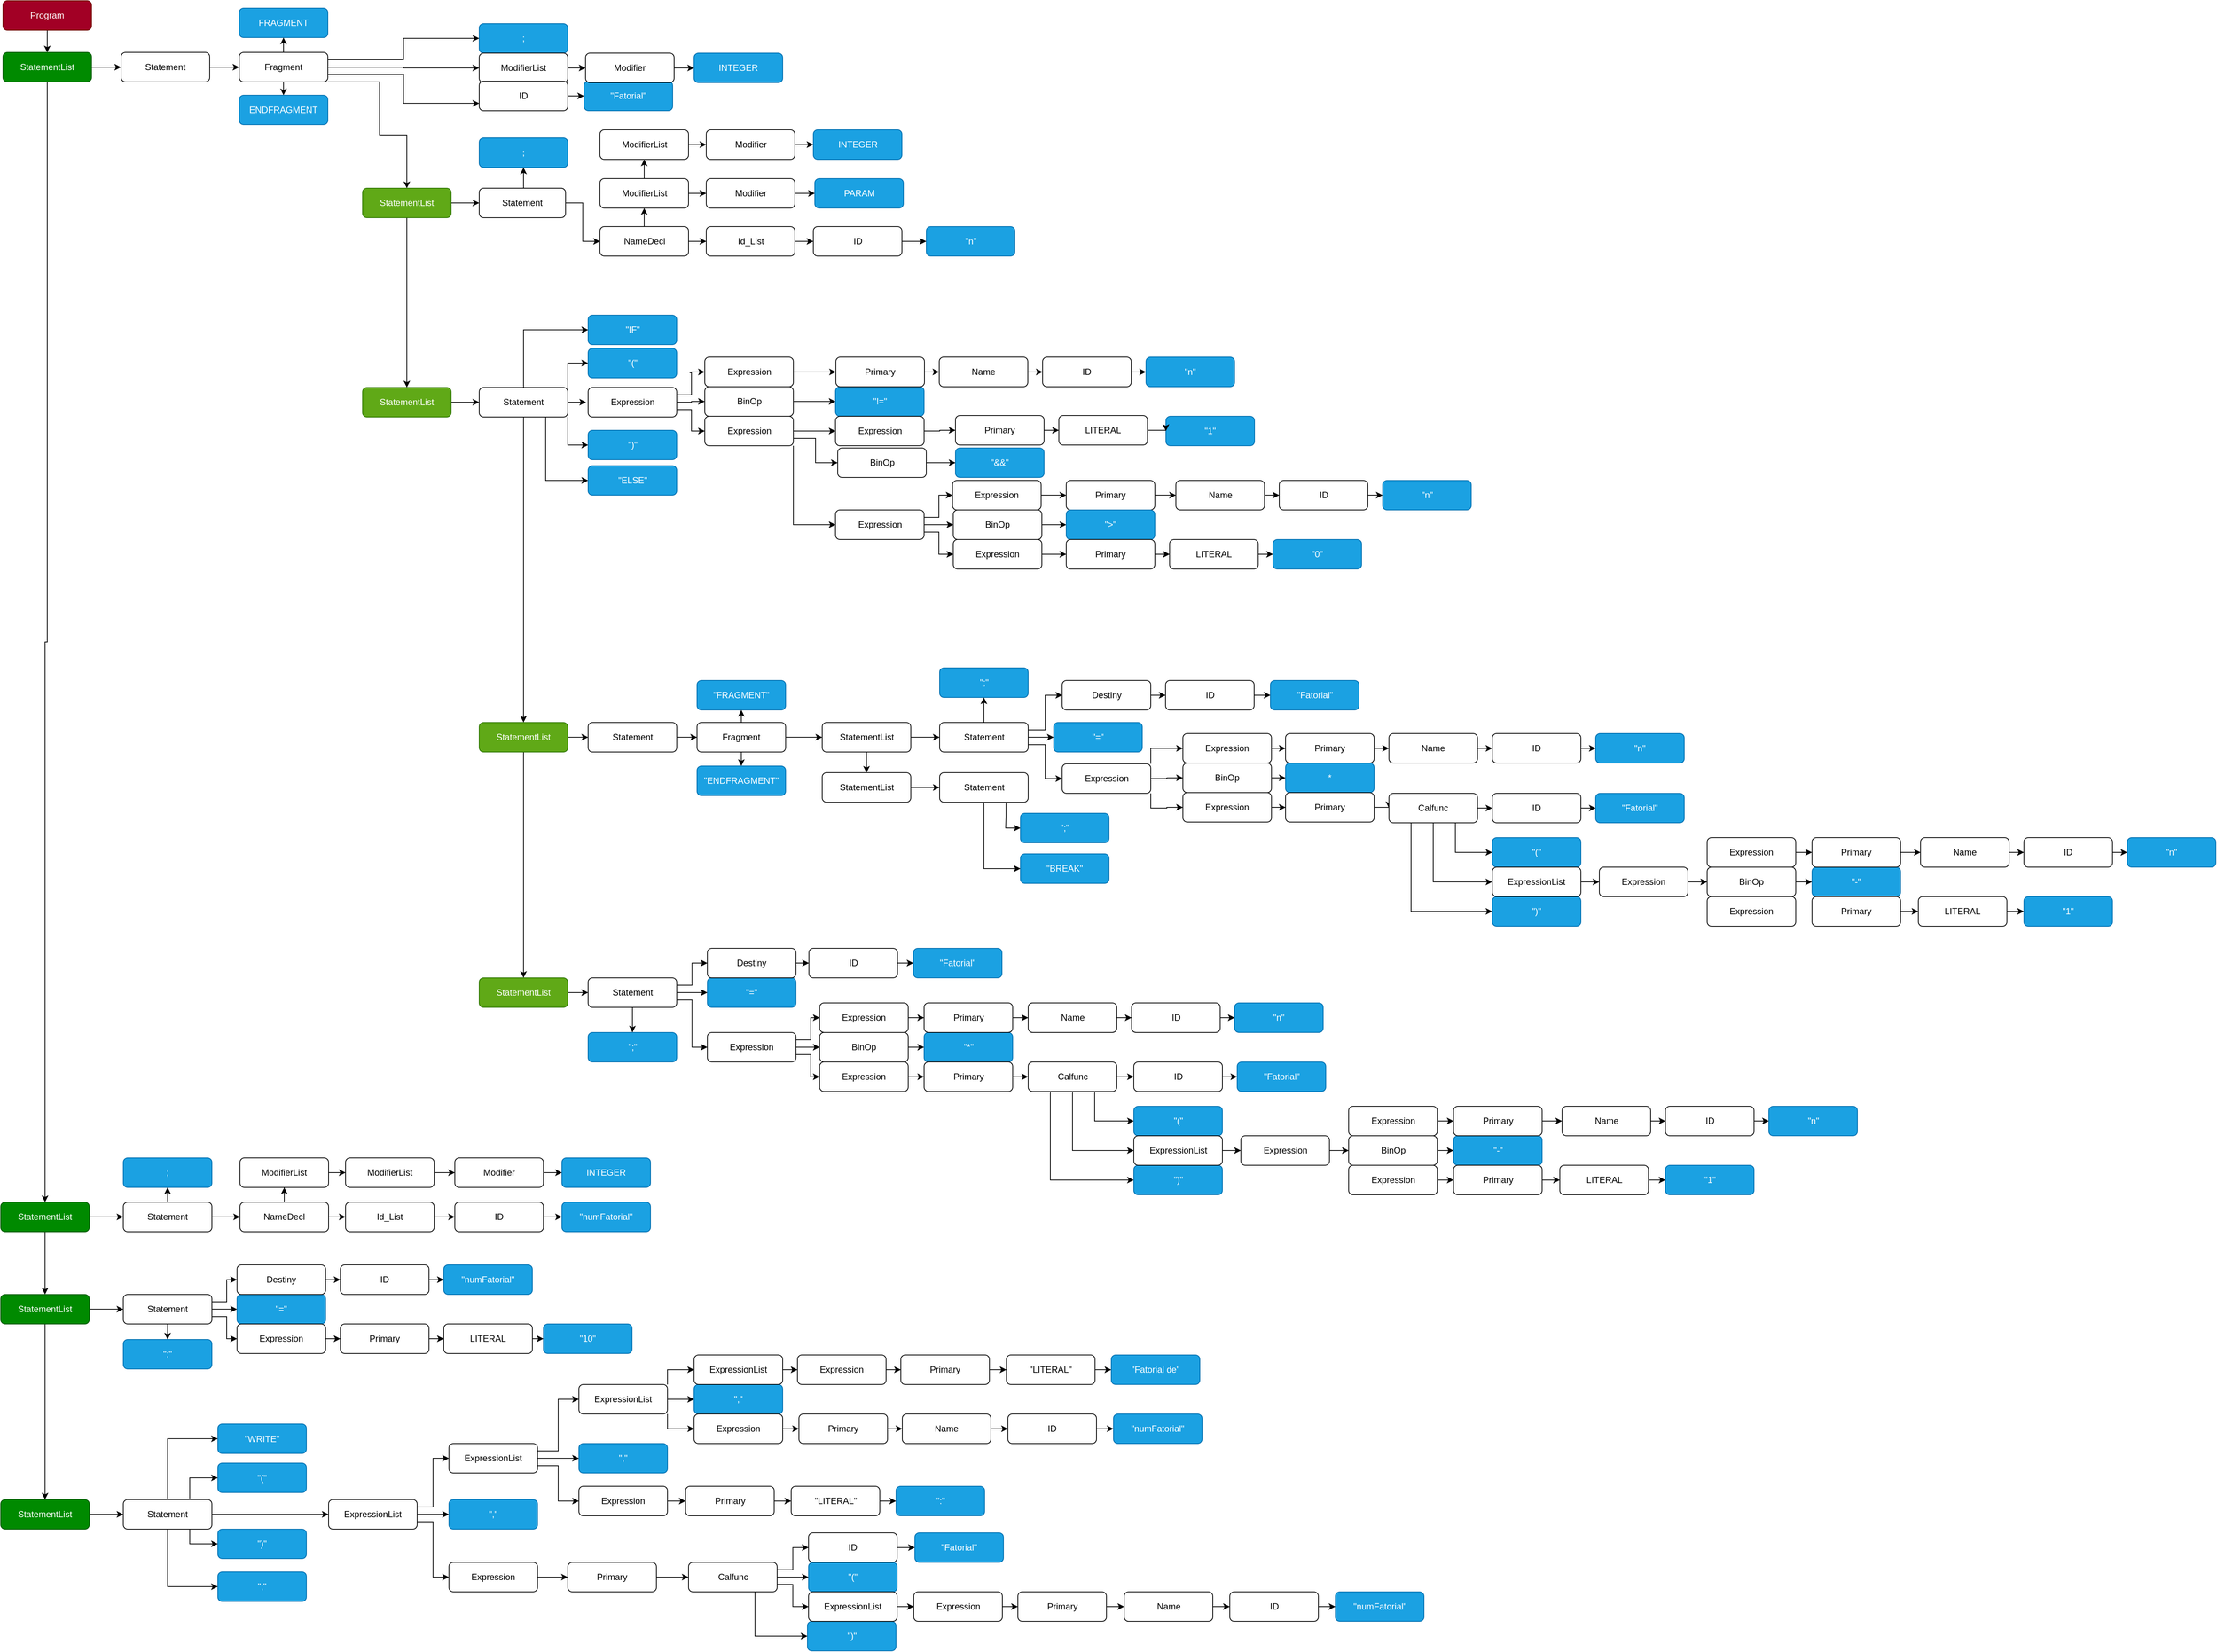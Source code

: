 <mxfile version="21.3.8" type="google">
  <diagram id="C5RBs43oDa-KdzZeNtuy" name="Page-1">
    <mxGraphModel grid="0" page="0" gridSize="10" guides="1" tooltips="1" connect="1" arrows="1" fold="1" pageScale="1" pageWidth="827" pageHeight="1169" math="0" shadow="0">
      <root>
        <mxCell id="WIyWlLk6GJQsqaUBKTNV-0" />
        <mxCell id="WIyWlLk6GJQsqaUBKTNV-1" parent="WIyWlLk6GJQsqaUBKTNV-0" />
        <mxCell id="DvYviI5u5Ijabw_hEUCR-1" style="edgeStyle=orthogonalEdgeStyle;rounded=0;orthogonalLoop=1;jettySize=auto;html=1;exitX=0.5;exitY=1;exitDx=0;exitDy=0;entryX=0.5;entryY=0;entryDx=0;entryDy=0;" edge="1" parent="WIyWlLk6GJQsqaUBKTNV-1" source="WIyWlLk6GJQsqaUBKTNV-3" target="O5qcWpgSKs4IgxdbwhYX-0">
          <mxGeometry relative="1" as="geometry" />
        </mxCell>
        <mxCell id="WIyWlLk6GJQsqaUBKTNV-3" value="Program" style="rounded=1;whiteSpace=wrap;html=1;fontSize=12;glass=0;strokeWidth=1;shadow=0;fillColor=#a20025;fontColor=#ffffff;strokeColor=#6F0000;" vertex="1" parent="WIyWlLk6GJQsqaUBKTNV-1">
          <mxGeometry x="50" y="20" width="120" height="40" as="geometry" />
        </mxCell>
        <mxCell id="O5qcWpgSKs4IgxdbwhYX-10" value="" style="edgeStyle=orthogonalEdgeStyle;rounded=0;orthogonalLoop=1;jettySize=auto;html=1;" edge="1" parent="WIyWlLk6GJQsqaUBKTNV-1" source="O5qcWpgSKs4IgxdbwhYX-0" target="O5qcWpgSKs4IgxdbwhYX-9">
          <mxGeometry relative="1" as="geometry" />
        </mxCell>
        <mxCell id="0E-LU-rpmm0SCRFe6F6l-116" style="edgeStyle=orthogonalEdgeStyle;rounded=0;orthogonalLoop=1;jettySize=auto;html=1;exitX=0.5;exitY=1;exitDx=0;exitDy=0;entryX=0.5;entryY=0;entryDx=0;entryDy=0;" edge="1" parent="WIyWlLk6GJQsqaUBKTNV-1" source="O5qcWpgSKs4IgxdbwhYX-0" target="O5qcWpgSKs4IgxdbwhYX-467">
          <mxGeometry relative="1" as="geometry" />
        </mxCell>
        <mxCell id="O5qcWpgSKs4IgxdbwhYX-0" value="StatementList" style="rounded=1;whiteSpace=wrap;html=1;fontSize=12;glass=0;strokeWidth=1;shadow=0;fillColor=#008a00;fontColor=#ffffff;strokeColor=#005700;" vertex="1" parent="WIyWlLk6GJQsqaUBKTNV-1">
          <mxGeometry x="50" y="90" width="120" height="40" as="geometry" />
        </mxCell>
        <mxCell id="O5qcWpgSKs4IgxdbwhYX-1" value="FRAGMENT" style="rounded=1;whiteSpace=wrap;html=1;fontSize=12;glass=0;strokeWidth=1;shadow=0;fillColor=#1ba1e2;fontColor=#ffffff;strokeColor=#006EAF;" vertex="1" parent="WIyWlLk6GJQsqaUBKTNV-1">
          <mxGeometry x="370" y="30" width="120" height="40" as="geometry" />
        </mxCell>
        <mxCell id="O5qcWpgSKs4IgxdbwhYX-2" value="INTEGER" style="rounded=1;whiteSpace=wrap;html=1;fontSize=12;glass=0;strokeWidth=1;shadow=0;fillColor=#1ba1e2;fontColor=#ffffff;strokeColor=#006EAF;" vertex="1" parent="WIyWlLk6GJQsqaUBKTNV-1">
          <mxGeometry x="986" y="91" width="120" height="40" as="geometry" />
        </mxCell>
        <mxCell id="O5qcWpgSKs4IgxdbwhYX-5" value="&quot;Fatorial&quot;" style="rounded=1;whiteSpace=wrap;html=1;fontSize=12;glass=0;strokeWidth=1;shadow=0;fillColor=#1ba1e2;fontColor=#ffffff;strokeColor=#006EAF;" vertex="1" parent="WIyWlLk6GJQsqaUBKTNV-1">
          <mxGeometry x="837" y="129" width="120" height="40" as="geometry" />
        </mxCell>
        <mxCell id="O5qcWpgSKs4IgxdbwhYX-6" value=";" style="rounded=1;whiteSpace=wrap;html=1;fontSize=12;glass=0;strokeWidth=1;shadow=0;fillColor=#1ba1e2;fontColor=#ffffff;strokeColor=#006EAF;" vertex="1" parent="WIyWlLk6GJQsqaUBKTNV-1">
          <mxGeometry x="695" y="51" width="120" height="40" as="geometry" />
        </mxCell>
        <mxCell id="O5qcWpgSKs4IgxdbwhYX-7" value="INTEGER" style="rounded=1;whiteSpace=wrap;html=1;fontSize=12;glass=0;strokeWidth=1;shadow=0;fillColor=#1ba1e2;fontColor=#ffffff;strokeColor=#006EAF;" vertex="1" parent="WIyWlLk6GJQsqaUBKTNV-1">
          <mxGeometry x="1147.5" y="195" width="120" height="40" as="geometry" />
        </mxCell>
        <mxCell id="O5qcWpgSKs4IgxdbwhYX-8" value="PARAM" style="rounded=1;whiteSpace=wrap;html=1;fontSize=12;glass=0;strokeWidth=1;shadow=0;fillColor=#1ba1e2;fontColor=#ffffff;strokeColor=#006EAF;" vertex="1" parent="WIyWlLk6GJQsqaUBKTNV-1">
          <mxGeometry x="1149.5" y="261" width="120" height="40" as="geometry" />
        </mxCell>
        <mxCell id="O5qcWpgSKs4IgxdbwhYX-12" value="" style="edgeStyle=orthogonalEdgeStyle;rounded=0;orthogonalLoop=1;jettySize=auto;html=1;" edge="1" parent="WIyWlLk6GJQsqaUBKTNV-1" source="O5qcWpgSKs4IgxdbwhYX-9" target="O5qcWpgSKs4IgxdbwhYX-11">
          <mxGeometry relative="1" as="geometry" />
        </mxCell>
        <mxCell id="O5qcWpgSKs4IgxdbwhYX-9" value="Statement" style="rounded=1;whiteSpace=wrap;html=1;fontSize=12;glass=0;strokeWidth=1;shadow=0;" vertex="1" parent="WIyWlLk6GJQsqaUBKTNV-1">
          <mxGeometry x="210" y="90" width="120" height="40" as="geometry" />
        </mxCell>
        <mxCell id="0E-LU-rpmm0SCRFe6F6l-74" style="edgeStyle=orthogonalEdgeStyle;rounded=0;orthogonalLoop=1;jettySize=auto;html=1;exitX=0.5;exitY=1;exitDx=0;exitDy=0;entryX=0.5;entryY=0;entryDx=0;entryDy=0;" edge="1" parent="WIyWlLk6GJQsqaUBKTNV-1" source="O5qcWpgSKs4IgxdbwhYX-11" target="O5qcWpgSKs4IgxdbwhYX-464">
          <mxGeometry relative="1" as="geometry" />
        </mxCell>
        <mxCell id="0E-LU-rpmm0SCRFe6F6l-75" style="edgeStyle=orthogonalEdgeStyle;rounded=0;orthogonalLoop=1;jettySize=auto;html=1;exitX=0.5;exitY=0;exitDx=0;exitDy=0;entryX=0.5;entryY=1;entryDx=0;entryDy=0;" edge="1" parent="WIyWlLk6GJQsqaUBKTNV-1" source="O5qcWpgSKs4IgxdbwhYX-11" target="O5qcWpgSKs4IgxdbwhYX-1">
          <mxGeometry relative="1" as="geometry" />
        </mxCell>
        <mxCell id="I1Nj4VJWrZhrebcEaoRm-0" style="edgeStyle=orthogonalEdgeStyle;rounded=0;orthogonalLoop=1;jettySize=auto;html=1;exitX=1;exitY=0.75;exitDx=0;exitDy=0;entryX=0;entryY=0.75;entryDx=0;entryDy=0;" edge="1" parent="WIyWlLk6GJQsqaUBKTNV-1" source="O5qcWpgSKs4IgxdbwhYX-11" target="O5qcWpgSKs4IgxdbwhYX-32">
          <mxGeometry relative="1" as="geometry" />
        </mxCell>
        <mxCell id="I1Nj4VJWrZhrebcEaoRm-1" style="edgeStyle=orthogonalEdgeStyle;rounded=0;orthogonalLoop=1;jettySize=auto;html=1;exitX=1;exitY=0.5;exitDx=0;exitDy=0;entryX=0;entryY=0.5;entryDx=0;entryDy=0;" edge="1" parent="WIyWlLk6GJQsqaUBKTNV-1" source="O5qcWpgSKs4IgxdbwhYX-11" target="O5qcWpgSKs4IgxdbwhYX-22">
          <mxGeometry relative="1" as="geometry" />
        </mxCell>
        <mxCell id="I1Nj4VJWrZhrebcEaoRm-2" style="edgeStyle=orthogonalEdgeStyle;rounded=0;orthogonalLoop=1;jettySize=auto;html=1;exitX=1;exitY=0.25;exitDx=0;exitDy=0;entryX=0;entryY=0.5;entryDx=0;entryDy=0;" edge="1" parent="WIyWlLk6GJQsqaUBKTNV-1" source="O5qcWpgSKs4IgxdbwhYX-11" target="O5qcWpgSKs4IgxdbwhYX-6">
          <mxGeometry relative="1" as="geometry" />
        </mxCell>
        <mxCell id="I1Nj4VJWrZhrebcEaoRm-5" style="edgeStyle=orthogonalEdgeStyle;rounded=0;orthogonalLoop=1;jettySize=auto;html=1;exitX=1;exitY=1;exitDx=0;exitDy=0;entryX=0.5;entryY=0;entryDx=0;entryDy=0;" edge="1" parent="WIyWlLk6GJQsqaUBKTNV-1" source="O5qcWpgSKs4IgxdbwhYX-11" target="0E-LU-rpmm0SCRFe6F6l-147">
          <mxGeometry relative="1" as="geometry">
            <Array as="points">
              <mxPoint x="560" y="130" />
              <mxPoint x="560" y="202" />
              <mxPoint x="597" y="202" />
            </Array>
          </mxGeometry>
        </mxCell>
        <mxCell id="O5qcWpgSKs4IgxdbwhYX-11" value="Fragment" style="rounded=1;whiteSpace=wrap;html=1;fontSize=12;glass=0;strokeWidth=1;shadow=0;" vertex="1" parent="WIyWlLk6GJQsqaUBKTNV-1">
          <mxGeometry x="370" y="90" width="120" height="40" as="geometry" />
        </mxCell>
        <mxCell id="Pq8KkWlulbwk3_e5i-cc-0" style="edgeStyle=orthogonalEdgeStyle;rounded=0;orthogonalLoop=1;jettySize=auto;html=1;exitX=1;exitY=0.5;exitDx=0;exitDy=0;entryX=0;entryY=0.5;entryDx=0;entryDy=0;" edge="1" parent="WIyWlLk6GJQsqaUBKTNV-1" source="O5qcWpgSKs4IgxdbwhYX-22" target="O5qcWpgSKs4IgxdbwhYX-26">
          <mxGeometry relative="1" as="geometry" />
        </mxCell>
        <mxCell id="O5qcWpgSKs4IgxdbwhYX-22" value="ModifierList" style="rounded=1;whiteSpace=wrap;html=1;fontSize=12;glass=0;strokeWidth=1;shadow=0;" vertex="1" parent="WIyWlLk6GJQsqaUBKTNV-1">
          <mxGeometry x="695" y="91" width="120" height="40" as="geometry" />
        </mxCell>
        <mxCell id="O5qcWpgSKs4IgxdbwhYX-28" style="edgeStyle=orthogonalEdgeStyle;rounded=0;orthogonalLoop=1;jettySize=auto;html=1;exitX=1;exitY=0.5;exitDx=0;exitDy=0;entryX=0;entryY=0.5;entryDx=0;entryDy=0;" edge="1" parent="WIyWlLk6GJQsqaUBKTNV-1" source="O5qcWpgSKs4IgxdbwhYX-26" target="O5qcWpgSKs4IgxdbwhYX-2">
          <mxGeometry relative="1" as="geometry" />
        </mxCell>
        <mxCell id="O5qcWpgSKs4IgxdbwhYX-26" value="Modifier" style="rounded=1;whiteSpace=wrap;html=1;fontSize=12;glass=0;strokeWidth=1;shadow=0;" vertex="1" parent="WIyWlLk6GJQsqaUBKTNV-1">
          <mxGeometry x="839" y="91" width="120" height="40" as="geometry" />
        </mxCell>
        <mxCell id="O5qcWpgSKs4IgxdbwhYX-34" style="edgeStyle=orthogonalEdgeStyle;rounded=0;orthogonalLoop=1;jettySize=auto;html=1;exitX=1;exitY=0.5;exitDx=0;exitDy=0;entryX=0;entryY=0.5;entryDx=0;entryDy=0;" edge="1" parent="WIyWlLk6GJQsqaUBKTNV-1" source="O5qcWpgSKs4IgxdbwhYX-32" target="O5qcWpgSKs4IgxdbwhYX-5">
          <mxGeometry relative="1" as="geometry" />
        </mxCell>
        <mxCell id="O5qcWpgSKs4IgxdbwhYX-32" value="ID" style="rounded=1;whiteSpace=wrap;html=1;fontSize=12;glass=0;strokeWidth=1;shadow=0;" vertex="1" parent="WIyWlLk6GJQsqaUBKTNV-1">
          <mxGeometry x="695" y="129" width="120" height="40" as="geometry" />
        </mxCell>
        <mxCell id="O5qcWpgSKs4IgxdbwhYX-36" value="&quot;n&quot;" style="rounded=1;whiteSpace=wrap;html=1;fontSize=12;glass=0;strokeWidth=1;shadow=0;fillColor=#1ba1e2;fontColor=#ffffff;strokeColor=#006EAF;" vertex="1" parent="WIyWlLk6GJQsqaUBKTNV-1">
          <mxGeometry x="1300.5" y="326" width="120" height="40" as="geometry" />
        </mxCell>
        <mxCell id="O5qcWpgSKs4IgxdbwhYX-38" value=";" style="rounded=1;whiteSpace=wrap;html=1;fontSize=12;glass=0;strokeWidth=1;shadow=0;fillColor=#1ba1e2;fontColor=#ffffff;strokeColor=#006EAF;" vertex="1" parent="WIyWlLk6GJQsqaUBKTNV-1">
          <mxGeometry x="695" y="206" width="120" height="40" as="geometry" />
        </mxCell>
        <mxCell id="0E-LU-rpmm0SCRFe6F6l-8" style="edgeStyle=orthogonalEdgeStyle;rounded=0;orthogonalLoop=1;jettySize=auto;html=1;exitX=1;exitY=0.5;exitDx=0;exitDy=0;entryX=0;entryY=0.5;entryDx=0;entryDy=0;" edge="1" parent="WIyWlLk6GJQsqaUBKTNV-1" source="O5qcWpgSKs4IgxdbwhYX-39" target="O5qcWpgSKs4IgxdbwhYX-42">
          <mxGeometry relative="1" as="geometry" />
        </mxCell>
        <mxCell id="0E-LU-rpmm0SCRFe6F6l-14" style="edgeStyle=orthogonalEdgeStyle;rounded=0;orthogonalLoop=1;jettySize=auto;html=1;exitX=0.5;exitY=0;exitDx=0;exitDy=0;entryX=0.5;entryY=1;entryDx=0;entryDy=0;" edge="1" parent="WIyWlLk6GJQsqaUBKTNV-1" source="O5qcWpgSKs4IgxdbwhYX-39" target="O5qcWpgSKs4IgxdbwhYX-38">
          <mxGeometry relative="1" as="geometry" />
        </mxCell>
        <mxCell id="O5qcWpgSKs4IgxdbwhYX-39" value="Statement" style="rounded=1;whiteSpace=wrap;html=1;fontSize=12;glass=0;strokeWidth=1;shadow=0;" vertex="1" parent="WIyWlLk6GJQsqaUBKTNV-1">
          <mxGeometry x="695" y="274" width="117" height="40" as="geometry" />
        </mxCell>
        <mxCell id="O5qcWpgSKs4IgxdbwhYX-45" value="" style="edgeStyle=orthogonalEdgeStyle;rounded=0;orthogonalLoop=1;jettySize=auto;html=1;" edge="1" parent="WIyWlLk6GJQsqaUBKTNV-1" source="O5qcWpgSKs4IgxdbwhYX-42" target="O5qcWpgSKs4IgxdbwhYX-44">
          <mxGeometry relative="1" as="geometry" />
        </mxCell>
        <mxCell id="0E-LU-rpmm0SCRFe6F6l-12" style="edgeStyle=orthogonalEdgeStyle;rounded=0;orthogonalLoop=1;jettySize=auto;html=1;exitX=0.5;exitY=0;exitDx=0;exitDy=0;entryX=0.5;entryY=1;entryDx=0;entryDy=0;" edge="1" parent="WIyWlLk6GJQsqaUBKTNV-1" source="O5qcWpgSKs4IgxdbwhYX-42" target="O5qcWpgSKs4IgxdbwhYX-49">
          <mxGeometry relative="1" as="geometry" />
        </mxCell>
        <mxCell id="O5qcWpgSKs4IgxdbwhYX-42" value="NameDecl" style="rounded=1;whiteSpace=wrap;html=1;fontSize=12;glass=0;strokeWidth=1;shadow=0;" vertex="1" parent="WIyWlLk6GJQsqaUBKTNV-1">
          <mxGeometry x="858.5" y="326" width="120" height="40" as="geometry" />
        </mxCell>
        <mxCell id="0E-LU-rpmm0SCRFe6F6l-9" style="edgeStyle=orthogonalEdgeStyle;rounded=0;orthogonalLoop=1;jettySize=auto;html=1;exitX=1;exitY=0.5;exitDx=0;exitDy=0;entryX=0;entryY=0.5;entryDx=0;entryDy=0;" edge="1" parent="WIyWlLk6GJQsqaUBKTNV-1" source="O5qcWpgSKs4IgxdbwhYX-44" target="O5qcWpgSKs4IgxdbwhYX-55">
          <mxGeometry relative="1" as="geometry" />
        </mxCell>
        <mxCell id="O5qcWpgSKs4IgxdbwhYX-44" value="Id_List" style="rounded=1;whiteSpace=wrap;html=1;fontSize=12;glass=0;strokeWidth=1;shadow=0;" vertex="1" parent="WIyWlLk6GJQsqaUBKTNV-1">
          <mxGeometry x="1002.5" y="326" width="120" height="40" as="geometry" />
        </mxCell>
        <mxCell id="O5qcWpgSKs4IgxdbwhYX-62" style="edgeStyle=orthogonalEdgeStyle;rounded=0;orthogonalLoop=1;jettySize=auto;html=1;exitX=1;exitY=0.5;exitDx=0;exitDy=0;entryX=0;entryY=0.5;entryDx=0;entryDy=0;" edge="1" parent="WIyWlLk6GJQsqaUBKTNV-1" source="O5qcWpgSKs4IgxdbwhYX-49" target="O5qcWpgSKs4IgxdbwhYX-51">
          <mxGeometry relative="1" as="geometry" />
        </mxCell>
        <mxCell id="0E-LU-rpmm0SCRFe6F6l-13" style="edgeStyle=orthogonalEdgeStyle;rounded=0;orthogonalLoop=1;jettySize=auto;html=1;exitX=0.5;exitY=0;exitDx=0;exitDy=0;" edge="1" parent="WIyWlLk6GJQsqaUBKTNV-1" source="O5qcWpgSKs4IgxdbwhYX-49" target="O5qcWpgSKs4IgxdbwhYX-53">
          <mxGeometry relative="1" as="geometry" />
        </mxCell>
        <mxCell id="O5qcWpgSKs4IgxdbwhYX-49" value="ModifierList" style="rounded=1;whiteSpace=wrap;html=1;fontSize=12;glass=0;strokeWidth=1;shadow=0;" vertex="1" parent="WIyWlLk6GJQsqaUBKTNV-1">
          <mxGeometry x="858.5" y="261" width="120" height="40" as="geometry" />
        </mxCell>
        <mxCell id="0E-LU-rpmm0SCRFe6F6l-11" style="edgeStyle=orthogonalEdgeStyle;rounded=0;orthogonalLoop=1;jettySize=auto;html=1;exitX=1;exitY=0.5;exitDx=0;exitDy=0;entryX=0;entryY=0.5;entryDx=0;entryDy=0;" edge="1" parent="WIyWlLk6GJQsqaUBKTNV-1" source="O5qcWpgSKs4IgxdbwhYX-51" target="O5qcWpgSKs4IgxdbwhYX-8">
          <mxGeometry relative="1" as="geometry" />
        </mxCell>
        <mxCell id="O5qcWpgSKs4IgxdbwhYX-51" value="Modifier" style="rounded=1;whiteSpace=wrap;html=1;fontSize=12;glass=0;strokeWidth=1;shadow=0;" vertex="1" parent="WIyWlLk6GJQsqaUBKTNV-1">
          <mxGeometry x="1002.5" y="261" width="120" height="40" as="geometry" />
        </mxCell>
        <mxCell id="O5qcWpgSKs4IgxdbwhYX-60" value="" style="edgeStyle=orthogonalEdgeStyle;rounded=0;orthogonalLoop=1;jettySize=auto;html=1;" edge="1" parent="WIyWlLk6GJQsqaUBKTNV-1" source="O5qcWpgSKs4IgxdbwhYX-53" target="O5qcWpgSKs4IgxdbwhYX-59">
          <mxGeometry relative="1" as="geometry" />
        </mxCell>
        <mxCell id="O5qcWpgSKs4IgxdbwhYX-53" value="ModifierList" style="rounded=1;whiteSpace=wrap;html=1;fontSize=12;glass=0;strokeWidth=1;shadow=0;" vertex="1" parent="WIyWlLk6GJQsqaUBKTNV-1">
          <mxGeometry x="858.5" y="195" width="120" height="40" as="geometry" />
        </mxCell>
        <mxCell id="0E-LU-rpmm0SCRFe6F6l-25" style="edgeStyle=orthogonalEdgeStyle;rounded=0;orthogonalLoop=1;jettySize=auto;html=1;exitX=1;exitY=0.5;exitDx=0;exitDy=0;entryX=0;entryY=0.5;entryDx=0;entryDy=0;" edge="1" parent="WIyWlLk6GJQsqaUBKTNV-1" source="O5qcWpgSKs4IgxdbwhYX-55" target="O5qcWpgSKs4IgxdbwhYX-36">
          <mxGeometry relative="1" as="geometry" />
        </mxCell>
        <mxCell id="O5qcWpgSKs4IgxdbwhYX-55" value="ID" style="rounded=1;whiteSpace=wrap;html=1;fontSize=12;glass=0;strokeWidth=1;shadow=0;" vertex="1" parent="WIyWlLk6GJQsqaUBKTNV-1">
          <mxGeometry x="1147.5" y="326" width="120" height="40" as="geometry" />
        </mxCell>
        <mxCell id="O5qcWpgSKs4IgxdbwhYX-61" style="edgeStyle=orthogonalEdgeStyle;rounded=0;orthogonalLoop=1;jettySize=auto;html=1;exitX=1;exitY=0.5;exitDx=0;exitDy=0;entryX=0;entryY=0.5;entryDx=0;entryDy=0;" edge="1" parent="WIyWlLk6GJQsqaUBKTNV-1" source="O5qcWpgSKs4IgxdbwhYX-59" target="O5qcWpgSKs4IgxdbwhYX-7">
          <mxGeometry relative="1" as="geometry" />
        </mxCell>
        <mxCell id="O5qcWpgSKs4IgxdbwhYX-59" value="Modifier" style="rounded=1;whiteSpace=wrap;html=1;fontSize=12;glass=0;strokeWidth=1;shadow=0;" vertex="1" parent="WIyWlLk6GJQsqaUBKTNV-1">
          <mxGeometry x="1002.5" y="195" width="120" height="40" as="geometry" />
        </mxCell>
        <mxCell id="O5qcWpgSKs4IgxdbwhYX-64" value="&quot;IF&quot;" style="rounded=1;whiteSpace=wrap;html=1;fontSize=12;glass=0;strokeWidth=1;shadow=0;fillColor=#1ba1e2;fontColor=#ffffff;strokeColor=#006EAF;" vertex="1" parent="WIyWlLk6GJQsqaUBKTNV-1">
          <mxGeometry x="842.5" y="446" width="120" height="40" as="geometry" />
        </mxCell>
        <mxCell id="O5qcWpgSKs4IgxdbwhYX-65" value="&quot;(&quot;" style="rounded=1;whiteSpace=wrap;html=1;fontSize=12;glass=0;strokeWidth=1;shadow=0;fillColor=#1ba1e2;fontColor=#ffffff;strokeColor=#006EAF;" vertex="1" parent="WIyWlLk6GJQsqaUBKTNV-1">
          <mxGeometry x="842.5" y="491" width="120" height="40" as="geometry" />
        </mxCell>
        <mxCell id="O5qcWpgSKs4IgxdbwhYX-67" value="&quot;!=&quot;" style="rounded=1;whiteSpace=wrap;html=1;fontSize=12;glass=0;strokeWidth=1;shadow=0;fillColor=#1ba1e2;fontColor=#ffffff;strokeColor=#006EAF;" vertex="1" parent="WIyWlLk6GJQsqaUBKTNV-1">
          <mxGeometry x="1177.5" y="543" width="120" height="40" as="geometry" />
        </mxCell>
        <mxCell id="O5qcWpgSKs4IgxdbwhYX-69" value="&quot;;&quot;" style="rounded=1;whiteSpace=wrap;html=1;fontSize=12;glass=0;strokeWidth=1;shadow=0;fillColor=#1ba1e2;fontColor=#ffffff;strokeColor=#006EAF;" vertex="1" parent="WIyWlLk6GJQsqaUBKTNV-1">
          <mxGeometry x="1318.5" y="924" width="120" height="40" as="geometry" />
        </mxCell>
        <mxCell id="O5qcWpgSKs4IgxdbwhYX-70" value="&quot;&amp;amp;&amp;amp;&quot;" style="rounded=1;whiteSpace=wrap;html=1;fontSize=12;glass=0;strokeWidth=1;shadow=0;fillColor=#1ba1e2;fontColor=#ffffff;strokeColor=#006EAF;" vertex="1" parent="WIyWlLk6GJQsqaUBKTNV-1">
          <mxGeometry x="1340" y="626" width="120" height="40" as="geometry" />
        </mxCell>
        <mxCell id="O5qcWpgSKs4IgxdbwhYX-74" value="&quot;)&quot;" style="rounded=1;whiteSpace=wrap;html=1;fontSize=12;glass=0;strokeWidth=1;shadow=0;fillColor=#1ba1e2;fontColor=#ffffff;strokeColor=#006EAF;" vertex="1" parent="WIyWlLk6GJQsqaUBKTNV-1">
          <mxGeometry x="842.5" y="602" width="120" height="40" as="geometry" />
        </mxCell>
        <mxCell id="0E-LU-rpmm0SCRFe6F6l-56" style="edgeStyle=orthogonalEdgeStyle;rounded=0;orthogonalLoop=1;jettySize=auto;html=1;exitX=0.5;exitY=1;exitDx=0;exitDy=0;" edge="1" parent="WIyWlLk6GJQsqaUBKTNV-1" source="O5qcWpgSKs4IgxdbwhYX-75">
          <mxGeometry relative="1" as="geometry">
            <mxPoint x="1067.537" y="962" as="targetPoint" />
          </mxGeometry>
        </mxCell>
        <mxCell id="O5qcWpgSKs4IgxdbwhYX-75" value="&quot;FRAGMENT&quot;" style="rounded=1;whiteSpace=wrap;html=1;fontSize=12;glass=0;strokeWidth=1;shadow=0;fillColor=#1ba1e2;fontColor=#ffffff;strokeColor=#006EAF;" vertex="1" parent="WIyWlLk6GJQsqaUBKTNV-1">
          <mxGeometry x="990" y="941" width="120" height="40" as="geometry" />
        </mxCell>
        <mxCell id="0E-LU-rpmm0SCRFe6F6l-17" style="edgeStyle=orthogonalEdgeStyle;rounded=0;orthogonalLoop=1;jettySize=auto;html=1;exitX=0.5;exitY=0;exitDx=0;exitDy=0;entryX=0;entryY=0.5;entryDx=0;entryDy=0;" edge="1" parent="WIyWlLk6GJQsqaUBKTNV-1" source="O5qcWpgSKs4IgxdbwhYX-76" target="O5qcWpgSKs4IgxdbwhYX-64">
          <mxGeometry relative="1" as="geometry" />
        </mxCell>
        <mxCell id="0E-LU-rpmm0SCRFe6F6l-41" style="edgeStyle=orthogonalEdgeStyle;rounded=0;orthogonalLoop=1;jettySize=auto;html=1;exitX=1;exitY=0.5;exitDx=0;exitDy=0;entryX=-0.023;entryY=0.513;entryDx=0;entryDy=0;entryPerimeter=0;" edge="1" parent="WIyWlLk6GJQsqaUBKTNV-1" source="O5qcWpgSKs4IgxdbwhYX-76" target="O5qcWpgSKs4IgxdbwhYX-87">
          <mxGeometry relative="1" as="geometry" />
        </mxCell>
        <mxCell id="0E-LU-rpmm0SCRFe6F6l-42" style="edgeStyle=orthogonalEdgeStyle;rounded=0;orthogonalLoop=1;jettySize=auto;html=1;exitX=1;exitY=1;exitDx=0;exitDy=0;entryX=0;entryY=0.5;entryDx=0;entryDy=0;" edge="1" parent="WIyWlLk6GJQsqaUBKTNV-1" source="O5qcWpgSKs4IgxdbwhYX-76" target="O5qcWpgSKs4IgxdbwhYX-74">
          <mxGeometry relative="1" as="geometry" />
        </mxCell>
        <mxCell id="0E-LU-rpmm0SCRFe6F6l-43" style="edgeStyle=orthogonalEdgeStyle;rounded=0;orthogonalLoop=1;jettySize=auto;html=1;exitX=1;exitY=0;exitDx=0;exitDy=0;entryX=0;entryY=0.5;entryDx=0;entryDy=0;" edge="1" parent="WIyWlLk6GJQsqaUBKTNV-1" source="O5qcWpgSKs4IgxdbwhYX-76" target="O5qcWpgSKs4IgxdbwhYX-65">
          <mxGeometry relative="1" as="geometry" />
        </mxCell>
        <mxCell id="0E-LU-rpmm0SCRFe6F6l-44" style="edgeStyle=orthogonalEdgeStyle;rounded=0;orthogonalLoop=1;jettySize=auto;html=1;exitX=0.75;exitY=1;exitDx=0;exitDy=0;entryX=0;entryY=0.5;entryDx=0;entryDy=0;" edge="1" parent="WIyWlLk6GJQsqaUBKTNV-1" source="O5qcWpgSKs4IgxdbwhYX-76" target="O5qcWpgSKs4IgxdbwhYX-309">
          <mxGeometry relative="1" as="geometry" />
        </mxCell>
        <mxCell id="Zxj47xlA75A2O7vvZq-7-2" value="" style="edgeStyle=orthogonalEdgeStyle;rounded=0;orthogonalLoop=1;jettySize=auto;html=1;" edge="1" parent="WIyWlLk6GJQsqaUBKTNV-1" source="O5qcWpgSKs4IgxdbwhYX-76" target="Zxj47xlA75A2O7vvZq-7-1">
          <mxGeometry relative="1" as="geometry" />
        </mxCell>
        <mxCell id="O5qcWpgSKs4IgxdbwhYX-76" value="Statement" style="rounded=1;whiteSpace=wrap;html=1;fontSize=12;glass=0;strokeWidth=1;shadow=0;" vertex="1" parent="WIyWlLk6GJQsqaUBKTNV-1">
          <mxGeometry x="695" y="544" width="120" height="40" as="geometry" />
        </mxCell>
        <mxCell id="O5qcWpgSKs4IgxdbwhYX-92" style="edgeStyle=orthogonalEdgeStyle;rounded=0;orthogonalLoop=1;jettySize=auto;html=1;exitX=1;exitY=0.5;exitDx=0;exitDy=0;" edge="1" parent="WIyWlLk6GJQsqaUBKTNV-1" source="O5qcWpgSKs4IgxdbwhYX-87" target="O5qcWpgSKs4IgxdbwhYX-91">
          <mxGeometry relative="1" as="geometry" />
        </mxCell>
        <mxCell id="0E-LU-rpmm0SCRFe6F6l-29" style="edgeStyle=orthogonalEdgeStyle;rounded=0;orthogonalLoop=1;jettySize=auto;html=1;exitX=1;exitY=0.75;exitDx=0;exitDy=0;entryX=0;entryY=0.5;entryDx=0;entryDy=0;" edge="1" parent="WIyWlLk6GJQsqaUBKTNV-1" source="O5qcWpgSKs4IgxdbwhYX-87" target="O5qcWpgSKs4IgxdbwhYX-93">
          <mxGeometry relative="1" as="geometry" />
        </mxCell>
        <mxCell id="0E-LU-rpmm0SCRFe6F6l-30" style="edgeStyle=orthogonalEdgeStyle;rounded=0;orthogonalLoop=1;jettySize=auto;html=1;exitX=1;exitY=0.25;exitDx=0;exitDy=0;entryX=0;entryY=0.5;entryDx=0;entryDy=0;" edge="1" parent="WIyWlLk6GJQsqaUBKTNV-1" source="O5qcWpgSKs4IgxdbwhYX-87" target="O5qcWpgSKs4IgxdbwhYX-89">
          <mxGeometry relative="1" as="geometry" />
        </mxCell>
        <mxCell id="O5qcWpgSKs4IgxdbwhYX-87" value="Expression" style="rounded=1;whiteSpace=wrap;html=1;fontSize=12;glass=0;strokeWidth=1;shadow=0;" vertex="1" parent="WIyWlLk6GJQsqaUBKTNV-1">
          <mxGeometry x="842.5" y="544" width="120" height="40" as="geometry" />
        </mxCell>
        <mxCell id="WOss_ckVHwlz0GYuxbEu-7" style="edgeStyle=orthogonalEdgeStyle;rounded=0;orthogonalLoop=1;jettySize=auto;html=1;exitX=1;exitY=0.5;exitDx=0;exitDy=0;entryX=0;entryY=0.5;entryDx=0;entryDy=0;" edge="1" parent="WIyWlLk6GJQsqaUBKTNV-1" source="O5qcWpgSKs4IgxdbwhYX-89" target="WOss_ckVHwlz0GYuxbEu-2">
          <mxGeometry relative="1" as="geometry" />
        </mxCell>
        <mxCell id="O5qcWpgSKs4IgxdbwhYX-89" value="Expression" style="rounded=1;whiteSpace=wrap;html=1;fontSize=12;glass=0;strokeWidth=1;shadow=0;" vertex="1" parent="WIyWlLk6GJQsqaUBKTNV-1">
          <mxGeometry x="1000.5" y="503" width="120" height="40" as="geometry" />
        </mxCell>
        <mxCell id="WOss_ckVHwlz0GYuxbEu-8" style="edgeStyle=orthogonalEdgeStyle;rounded=0;orthogonalLoop=1;jettySize=auto;html=1;exitX=1;exitY=0.5;exitDx=0;exitDy=0;entryX=0;entryY=0.5;entryDx=0;entryDy=0;" edge="1" parent="WIyWlLk6GJQsqaUBKTNV-1" source="O5qcWpgSKs4IgxdbwhYX-91" target="O5qcWpgSKs4IgxdbwhYX-67">
          <mxGeometry relative="1" as="geometry" />
        </mxCell>
        <mxCell id="O5qcWpgSKs4IgxdbwhYX-91" value="BinOp" style="rounded=1;whiteSpace=wrap;html=1;fontSize=12;glass=0;strokeWidth=1;shadow=0;" vertex="1" parent="WIyWlLk6GJQsqaUBKTNV-1">
          <mxGeometry x="1000.5" y="543" width="120" height="40" as="geometry" />
        </mxCell>
        <mxCell id="WOss_ckVHwlz0GYuxbEu-59" style="edgeStyle=orthogonalEdgeStyle;rounded=0;orthogonalLoop=1;jettySize=auto;html=1;exitX=1;exitY=0.5;exitDx=0;exitDy=0;entryX=0;entryY=0.5;entryDx=0;entryDy=0;" edge="1" parent="WIyWlLk6GJQsqaUBKTNV-1" source="O5qcWpgSKs4IgxdbwhYX-93" target="WOss_ckVHwlz0GYuxbEu-13">
          <mxGeometry relative="1" as="geometry" />
        </mxCell>
        <mxCell id="WOss_ckVHwlz0GYuxbEu-60" style="edgeStyle=orthogonalEdgeStyle;rounded=0;orthogonalLoop=1;jettySize=auto;html=1;exitX=1;exitY=0.75;exitDx=0;exitDy=0;entryX=0;entryY=0.5;entryDx=0;entryDy=0;" edge="1" parent="WIyWlLk6GJQsqaUBKTNV-1" source="O5qcWpgSKs4IgxdbwhYX-93" target="WOss_ckVHwlz0GYuxbEu-14">
          <mxGeometry relative="1" as="geometry" />
        </mxCell>
        <mxCell id="WOss_ckVHwlz0GYuxbEu-61" style="edgeStyle=orthogonalEdgeStyle;rounded=0;orthogonalLoop=1;jettySize=auto;html=1;exitX=1;exitY=1;exitDx=0;exitDy=0;entryX=0;entryY=0.5;entryDx=0;entryDy=0;" edge="1" parent="WIyWlLk6GJQsqaUBKTNV-1" source="O5qcWpgSKs4IgxdbwhYX-93" target="WOss_ckVHwlz0GYuxbEu-15">
          <mxGeometry relative="1" as="geometry" />
        </mxCell>
        <mxCell id="O5qcWpgSKs4IgxdbwhYX-93" value="Expression" style="rounded=1;whiteSpace=wrap;html=1;fontSize=12;glass=0;strokeWidth=1;shadow=0;" vertex="1" parent="WIyWlLk6GJQsqaUBKTNV-1">
          <mxGeometry x="1000.5" y="583" width="120" height="40" as="geometry" />
        </mxCell>
        <mxCell id="0E-LU-rpmm0SCRFe6F6l-53" style="edgeStyle=orthogonalEdgeStyle;rounded=0;orthogonalLoop=1;jettySize=auto;html=1;exitX=1;exitY=0.5;exitDx=0;exitDy=0;entryX=0;entryY=0.5;entryDx=0;entryDy=0;" edge="1" parent="WIyWlLk6GJQsqaUBKTNV-1" source="O5qcWpgSKs4IgxdbwhYX-183" target="O5qcWpgSKs4IgxdbwhYX-185">
          <mxGeometry relative="1" as="geometry" />
        </mxCell>
        <mxCell id="O5qcWpgSKs4IgxdbwhYX-183" value="Statement" style="rounded=1;whiteSpace=wrap;html=1;fontSize=12;glass=0;strokeWidth=1;shadow=0;" vertex="1" parent="WIyWlLk6GJQsqaUBKTNV-1">
          <mxGeometry x="842.5" y="998" width="120" height="40" as="geometry" />
        </mxCell>
        <mxCell id="0E-LU-rpmm0SCRFe6F6l-51" style="edgeStyle=orthogonalEdgeStyle;rounded=0;orthogonalLoop=1;jettySize=auto;html=1;exitX=1;exitY=0.5;exitDx=0;exitDy=0;entryX=0;entryY=0.5;entryDx=0;entryDy=0;" edge="1" parent="WIyWlLk6GJQsqaUBKTNV-1" source="O5qcWpgSKs4IgxdbwhYX-185" target="O5qcWpgSKs4IgxdbwhYX-194">
          <mxGeometry relative="1" as="geometry" />
        </mxCell>
        <mxCell id="0E-LU-rpmm0SCRFe6F6l-54" style="edgeStyle=orthogonalEdgeStyle;rounded=0;orthogonalLoop=1;jettySize=auto;html=1;exitX=0.5;exitY=1;exitDx=0;exitDy=0;entryX=0.5;entryY=0;entryDx=0;entryDy=0;" edge="1" parent="WIyWlLk6GJQsqaUBKTNV-1" source="O5qcWpgSKs4IgxdbwhYX-185" target="O5qcWpgSKs4IgxdbwhYX-307">
          <mxGeometry relative="1" as="geometry" />
        </mxCell>
        <mxCell id="0E-LU-rpmm0SCRFe6F6l-57" style="edgeStyle=orthogonalEdgeStyle;rounded=0;orthogonalLoop=1;jettySize=auto;html=1;exitX=0.5;exitY=0;exitDx=0;exitDy=0;entryX=0.5;entryY=1;entryDx=0;entryDy=0;" edge="1" parent="WIyWlLk6GJQsqaUBKTNV-1" source="O5qcWpgSKs4IgxdbwhYX-185" target="O5qcWpgSKs4IgxdbwhYX-75">
          <mxGeometry relative="1" as="geometry" />
        </mxCell>
        <mxCell id="O5qcWpgSKs4IgxdbwhYX-185" value="Fragment" style="rounded=1;whiteSpace=wrap;html=1;fontSize=12;glass=0;strokeWidth=1;shadow=0;" vertex="1" parent="WIyWlLk6GJQsqaUBKTNV-1">
          <mxGeometry x="990" y="998" width="120" height="40" as="geometry" />
        </mxCell>
        <mxCell id="O5qcWpgSKs4IgxdbwhYX-209" value="" style="edgeStyle=orthogonalEdgeStyle;rounded=0;orthogonalLoop=1;jettySize=auto;html=1;" edge="1" parent="WIyWlLk6GJQsqaUBKTNV-1" source="O5qcWpgSKs4IgxdbwhYX-194" target="O5qcWpgSKs4IgxdbwhYX-208">
          <mxGeometry relative="1" as="geometry" />
        </mxCell>
        <mxCell id="0E-LU-rpmm0SCRFe6F6l-52" style="edgeStyle=orthogonalEdgeStyle;rounded=0;orthogonalLoop=1;jettySize=auto;html=1;exitX=0.5;exitY=1;exitDx=0;exitDy=0;entryX=0.5;entryY=0;entryDx=0;entryDy=0;" edge="1" parent="WIyWlLk6GJQsqaUBKTNV-1" source="O5qcWpgSKs4IgxdbwhYX-194" target="O5qcWpgSKs4IgxdbwhYX-298">
          <mxGeometry relative="1" as="geometry" />
        </mxCell>
        <mxCell id="O5qcWpgSKs4IgxdbwhYX-194" value="StatementList" style="rounded=1;whiteSpace=wrap;html=1;fontSize=12;glass=0;strokeWidth=1;shadow=0;" vertex="1" parent="WIyWlLk6GJQsqaUBKTNV-1">
          <mxGeometry x="1159.5" y="998" width="120" height="40" as="geometry" />
        </mxCell>
        <mxCell id="O5qcWpgSKs4IgxdbwhYX-197" value="&quot;Fatorial&quot;" style="rounded=1;whiteSpace=wrap;html=1;fontSize=12;glass=0;strokeWidth=1;shadow=0;fillColor=#1ba1e2;fontColor=#ffffff;strokeColor=#006EAF;" vertex="1" parent="WIyWlLk6GJQsqaUBKTNV-1">
          <mxGeometry x="1766.5" y="941" width="120" height="40" as="geometry" />
        </mxCell>
        <mxCell id="O5qcWpgSKs4IgxdbwhYX-198" value="&quot;=&quot;" style="rounded=1;whiteSpace=wrap;html=1;fontSize=12;glass=0;strokeWidth=1;shadow=0;fillColor=#1ba1e2;fontColor=#ffffff;strokeColor=#006EAF;" vertex="1" parent="WIyWlLk6GJQsqaUBKTNV-1">
          <mxGeometry x="1473" y="998" width="120" height="40" as="geometry" />
        </mxCell>
        <mxCell id="O5qcWpgSKs4IgxdbwhYX-199" value="&quot;n&quot;" style="rounded=1;whiteSpace=wrap;html=1;fontSize=12;glass=0;strokeWidth=1;shadow=0;fillColor=#1ba1e2;fontColor=#ffffff;strokeColor=#006EAF;" vertex="1" parent="WIyWlLk6GJQsqaUBKTNV-1">
          <mxGeometry x="2207" y="1013" width="120" height="40" as="geometry" />
        </mxCell>
        <mxCell id="O5qcWpgSKs4IgxdbwhYX-200" value="*" style="rounded=1;whiteSpace=wrap;html=1;fontSize=12;glass=0;strokeWidth=1;shadow=0;fillColor=#1ba1e2;fontColor=#ffffff;strokeColor=#006EAF;" vertex="1" parent="WIyWlLk6GJQsqaUBKTNV-1">
          <mxGeometry x="1787" y="1053" width="120" height="40" as="geometry" />
        </mxCell>
        <mxCell id="O5qcWpgSKs4IgxdbwhYX-201" value="&quot;Fatorial&quot;" style="rounded=1;whiteSpace=wrap;html=1;fontSize=12;glass=0;strokeWidth=1;shadow=0;fillColor=#1ba1e2;fontColor=#ffffff;strokeColor=#006EAF;" vertex="1" parent="WIyWlLk6GJQsqaUBKTNV-1">
          <mxGeometry x="2207" y="1094" width="120" height="40" as="geometry" />
        </mxCell>
        <mxCell id="O5qcWpgSKs4IgxdbwhYX-202" value="&quot;(&quot;" style="rounded=1;whiteSpace=wrap;html=1;fontSize=12;glass=0;strokeWidth=1;shadow=0;fillColor=#1ba1e2;fontColor=#ffffff;strokeColor=#006EAF;" vertex="1" parent="WIyWlLk6GJQsqaUBKTNV-1">
          <mxGeometry x="2067" y="1154" width="120" height="40" as="geometry" />
        </mxCell>
        <mxCell id="O5qcWpgSKs4IgxdbwhYX-203" value="&quot;n&quot;" style="rounded=1;whiteSpace=wrap;html=1;fontSize=12;glass=0;strokeWidth=1;shadow=0;fillColor=#1ba1e2;fontColor=#ffffff;strokeColor=#006EAF;" vertex="1" parent="WIyWlLk6GJQsqaUBKTNV-1">
          <mxGeometry x="2927" y="1154" width="120" height="40" as="geometry" />
        </mxCell>
        <mxCell id="O5qcWpgSKs4IgxdbwhYX-204" value="&quot;-&quot;" style="rounded=1;whiteSpace=wrap;html=1;fontSize=12;glass=0;strokeWidth=1;shadow=0;fillColor=#1ba1e2;fontColor=#ffffff;strokeColor=#006EAF;" vertex="1" parent="WIyWlLk6GJQsqaUBKTNV-1">
          <mxGeometry x="2500" y="1194" width="120" height="40" as="geometry" />
        </mxCell>
        <mxCell id="O5qcWpgSKs4IgxdbwhYX-205" value="&quot;1&quot;" style="rounded=1;whiteSpace=wrap;html=1;fontSize=12;glass=0;strokeWidth=1;shadow=0;fillColor=#1ba1e2;fontColor=#ffffff;strokeColor=#006EAF;" vertex="1" parent="WIyWlLk6GJQsqaUBKTNV-1">
          <mxGeometry x="2787" y="1234" width="120" height="40" as="geometry" />
        </mxCell>
        <mxCell id="O5qcWpgSKs4IgxdbwhYX-206" value="&quot;)&quot;" style="rounded=1;whiteSpace=wrap;html=1;fontSize=12;glass=0;strokeWidth=1;shadow=0;fillColor=#1ba1e2;fontColor=#ffffff;strokeColor=#006EAF;" vertex="1" parent="WIyWlLk6GJQsqaUBKTNV-1">
          <mxGeometry x="2067" y="1234" width="120" height="40" as="geometry" />
        </mxCell>
        <mxCell id="O5qcWpgSKs4IgxdbwhYX-207" value="&quot;BREAK&quot;" style="rounded=1;whiteSpace=wrap;html=1;fontSize=12;glass=0;strokeWidth=1;shadow=0;fillColor=#1ba1e2;fontColor=#ffffff;strokeColor=#006EAF;" vertex="1" parent="WIyWlLk6GJQsqaUBKTNV-1">
          <mxGeometry x="1428" y="1176" width="120" height="40" as="geometry" />
        </mxCell>
        <mxCell id="O5qcWpgSKs4IgxdbwhYX-227" style="edgeStyle=orthogonalEdgeStyle;rounded=0;orthogonalLoop=1;jettySize=auto;html=1;exitX=1;exitY=0.75;exitDx=0;exitDy=0;entryX=0;entryY=0.5;entryDx=0;entryDy=0;" edge="1" parent="WIyWlLk6GJQsqaUBKTNV-1" source="O5qcWpgSKs4IgxdbwhYX-208" target="O5qcWpgSKs4IgxdbwhYX-225">
          <mxGeometry relative="1" as="geometry" />
        </mxCell>
        <mxCell id="0E-LU-rpmm0SCRFe6F6l-59" style="edgeStyle=orthogonalEdgeStyle;rounded=0;orthogonalLoop=1;jettySize=auto;html=1;exitX=0.5;exitY=0;exitDx=0;exitDy=0;entryX=0.5;entryY=1;entryDx=0;entryDy=0;" edge="1" parent="WIyWlLk6GJQsqaUBKTNV-1" source="O5qcWpgSKs4IgxdbwhYX-208" target="O5qcWpgSKs4IgxdbwhYX-69">
          <mxGeometry relative="1" as="geometry" />
        </mxCell>
        <mxCell id="0E-LU-rpmm0SCRFe6F6l-61" style="edgeStyle=orthogonalEdgeStyle;rounded=0;orthogonalLoop=1;jettySize=auto;html=1;exitX=1;exitY=0.5;exitDx=0;exitDy=0;entryX=0;entryY=0.5;entryDx=0;entryDy=0;" edge="1" parent="WIyWlLk6GJQsqaUBKTNV-1" source="O5qcWpgSKs4IgxdbwhYX-208" target="O5qcWpgSKs4IgxdbwhYX-198">
          <mxGeometry relative="1" as="geometry" />
        </mxCell>
        <mxCell id="0E-LU-rpmm0SCRFe6F6l-62" style="edgeStyle=orthogonalEdgeStyle;rounded=0;orthogonalLoop=1;jettySize=auto;html=1;exitX=1;exitY=0.25;exitDx=0;exitDy=0;entryX=0;entryY=0.5;entryDx=0;entryDy=0;" edge="1" parent="WIyWlLk6GJQsqaUBKTNV-1" source="O5qcWpgSKs4IgxdbwhYX-208" target="O5qcWpgSKs4IgxdbwhYX-212">
          <mxGeometry relative="1" as="geometry" />
        </mxCell>
        <mxCell id="O5qcWpgSKs4IgxdbwhYX-208" value="Statement" style="rounded=1;whiteSpace=wrap;html=1;fontSize=12;glass=0;strokeWidth=1;shadow=0;" vertex="1" parent="WIyWlLk6GJQsqaUBKTNV-1">
          <mxGeometry x="1318.5" y="998" width="120" height="40" as="geometry" />
        </mxCell>
        <mxCell id="O5qcWpgSKs4IgxdbwhYX-221" value="" style="edgeStyle=orthogonalEdgeStyle;rounded=0;orthogonalLoop=1;jettySize=auto;html=1;" edge="1" parent="WIyWlLk6GJQsqaUBKTNV-1" source="O5qcWpgSKs4IgxdbwhYX-212" target="O5qcWpgSKs4IgxdbwhYX-220">
          <mxGeometry relative="1" as="geometry" />
        </mxCell>
        <mxCell id="O5qcWpgSKs4IgxdbwhYX-212" value="Destiny" style="rounded=1;whiteSpace=wrap;html=1;fontSize=12;glass=0;strokeWidth=1;shadow=0;" vertex="1" parent="WIyWlLk6GJQsqaUBKTNV-1">
          <mxGeometry x="1484.5" y="941" width="120" height="40" as="geometry" />
        </mxCell>
        <mxCell id="O5qcWpgSKs4IgxdbwhYX-222" style="edgeStyle=orthogonalEdgeStyle;rounded=0;orthogonalLoop=1;jettySize=auto;html=1;exitX=1;exitY=0.5;exitDx=0;exitDy=0;entryX=0;entryY=0.5;entryDx=0;entryDy=0;" edge="1" parent="WIyWlLk6GJQsqaUBKTNV-1" source="O5qcWpgSKs4IgxdbwhYX-220" target="O5qcWpgSKs4IgxdbwhYX-197">
          <mxGeometry relative="1" as="geometry" />
        </mxCell>
        <mxCell id="O5qcWpgSKs4IgxdbwhYX-220" value="ID" style="rounded=1;whiteSpace=wrap;html=1;fontSize=12;glass=0;strokeWidth=1;shadow=0;" vertex="1" parent="WIyWlLk6GJQsqaUBKTNV-1">
          <mxGeometry x="1624.5" y="941" width="120" height="40" as="geometry" />
        </mxCell>
        <mxCell id="0E-LU-rpmm0SCRFe6F6l-65" style="edgeStyle=orthogonalEdgeStyle;rounded=0;orthogonalLoop=1;jettySize=auto;html=1;exitX=1;exitY=0.5;exitDx=0;exitDy=0;entryX=0;entryY=0.5;entryDx=0;entryDy=0;" edge="1" parent="WIyWlLk6GJQsqaUBKTNV-1" source="O5qcWpgSKs4IgxdbwhYX-225" target="O5qcWpgSKs4IgxdbwhYX-229">
          <mxGeometry relative="1" as="geometry" />
        </mxCell>
        <mxCell id="0E-LU-rpmm0SCRFe6F6l-66" style="edgeStyle=orthogonalEdgeStyle;rounded=0;orthogonalLoop=1;jettySize=auto;html=1;exitX=1;exitY=1;exitDx=0;exitDy=0;entryX=0;entryY=0.5;entryDx=0;entryDy=0;" edge="1" parent="WIyWlLk6GJQsqaUBKTNV-1" source="O5qcWpgSKs4IgxdbwhYX-225" target="O5qcWpgSKs4IgxdbwhYX-230">
          <mxGeometry relative="1" as="geometry" />
        </mxCell>
        <mxCell id="0E-LU-rpmm0SCRFe6F6l-67" style="edgeStyle=orthogonalEdgeStyle;rounded=0;orthogonalLoop=1;jettySize=auto;html=1;exitX=1;exitY=0;exitDx=0;exitDy=0;entryX=0;entryY=0.5;entryDx=0;entryDy=0;" edge="1" parent="WIyWlLk6GJQsqaUBKTNV-1" source="O5qcWpgSKs4IgxdbwhYX-225" target="O5qcWpgSKs4IgxdbwhYX-228">
          <mxGeometry relative="1" as="geometry" />
        </mxCell>
        <mxCell id="O5qcWpgSKs4IgxdbwhYX-225" value="Expression" style="rounded=1;whiteSpace=wrap;html=1;fontSize=12;glass=0;strokeWidth=1;shadow=0;" vertex="1" parent="WIyWlLk6GJQsqaUBKTNV-1">
          <mxGeometry x="1484.5" y="1054" width="120" height="40" as="geometry" />
        </mxCell>
        <mxCell id="O5qcWpgSKs4IgxdbwhYX-257" style="edgeStyle=orthogonalEdgeStyle;rounded=0;orthogonalLoop=1;jettySize=auto;html=1;exitX=1;exitY=0.5;exitDx=0;exitDy=0;entryX=0;entryY=0.5;entryDx=0;entryDy=0;" edge="1" parent="WIyWlLk6GJQsqaUBKTNV-1" source="O5qcWpgSKs4IgxdbwhYX-228" target="O5qcWpgSKs4IgxdbwhYX-252">
          <mxGeometry relative="1" as="geometry" />
        </mxCell>
        <mxCell id="O5qcWpgSKs4IgxdbwhYX-228" value="Expression" style="rounded=1;whiteSpace=wrap;html=1;fontSize=12;glass=0;strokeWidth=1;shadow=0;" vertex="1" parent="WIyWlLk6GJQsqaUBKTNV-1">
          <mxGeometry x="1648" y="1013" width="120" height="40" as="geometry" />
        </mxCell>
        <mxCell id="O5qcWpgSKs4IgxdbwhYX-258" style="edgeStyle=orthogonalEdgeStyle;rounded=0;orthogonalLoop=1;jettySize=auto;html=1;exitX=1;exitY=0.5;exitDx=0;exitDy=0;entryX=0;entryY=0.5;entryDx=0;entryDy=0;" edge="1" parent="WIyWlLk6GJQsqaUBKTNV-1" source="O5qcWpgSKs4IgxdbwhYX-229" target="O5qcWpgSKs4IgxdbwhYX-200">
          <mxGeometry relative="1" as="geometry" />
        </mxCell>
        <mxCell id="O5qcWpgSKs4IgxdbwhYX-229" value="BinOp" style="rounded=1;whiteSpace=wrap;html=1;fontSize=12;glass=0;strokeWidth=1;shadow=0;" vertex="1" parent="WIyWlLk6GJQsqaUBKTNV-1">
          <mxGeometry x="1648" y="1053" width="120" height="40" as="geometry" />
        </mxCell>
        <mxCell id="O5qcWpgSKs4IgxdbwhYX-261" value="" style="edgeStyle=orthogonalEdgeStyle;rounded=0;orthogonalLoop=1;jettySize=auto;html=1;" edge="1" parent="WIyWlLk6GJQsqaUBKTNV-1" source="O5qcWpgSKs4IgxdbwhYX-230" target="O5qcWpgSKs4IgxdbwhYX-260">
          <mxGeometry relative="1" as="geometry" />
        </mxCell>
        <mxCell id="O5qcWpgSKs4IgxdbwhYX-230" value="Expression" style="rounded=1;whiteSpace=wrap;html=1;fontSize=12;glass=0;strokeWidth=1;shadow=0;" vertex="1" parent="WIyWlLk6GJQsqaUBKTNV-1">
          <mxGeometry x="1648" y="1093" width="120" height="40" as="geometry" />
        </mxCell>
        <mxCell id="O5qcWpgSKs4IgxdbwhYX-251" value="" style="edgeStyle=orthogonalEdgeStyle;rounded=0;orthogonalLoop=1;jettySize=auto;html=1;" edge="1" parent="WIyWlLk6GJQsqaUBKTNV-1" source="O5qcWpgSKs4IgxdbwhYX-252" target="O5qcWpgSKs4IgxdbwhYX-254">
          <mxGeometry relative="1" as="geometry" />
        </mxCell>
        <mxCell id="O5qcWpgSKs4IgxdbwhYX-252" value="Primary" style="rounded=1;whiteSpace=wrap;html=1;fontSize=12;glass=0;strokeWidth=1;shadow=0;" vertex="1" parent="WIyWlLk6GJQsqaUBKTNV-1">
          <mxGeometry x="1787" y="1013" width="120" height="40" as="geometry" />
        </mxCell>
        <mxCell id="O5qcWpgSKs4IgxdbwhYX-253" value="" style="edgeStyle=orthogonalEdgeStyle;rounded=0;orthogonalLoop=1;jettySize=auto;html=1;" edge="1" parent="WIyWlLk6GJQsqaUBKTNV-1" source="O5qcWpgSKs4IgxdbwhYX-254" target="O5qcWpgSKs4IgxdbwhYX-255">
          <mxGeometry relative="1" as="geometry" />
        </mxCell>
        <mxCell id="O5qcWpgSKs4IgxdbwhYX-254" value="Name" style="rounded=1;whiteSpace=wrap;html=1;fontSize=12;glass=0;strokeWidth=1;shadow=0;" vertex="1" parent="WIyWlLk6GJQsqaUBKTNV-1">
          <mxGeometry x="1927" y="1013" width="120" height="40" as="geometry" />
        </mxCell>
        <mxCell id="O5qcWpgSKs4IgxdbwhYX-256" style="edgeStyle=orthogonalEdgeStyle;rounded=0;orthogonalLoop=1;jettySize=auto;html=1;exitX=1;exitY=0.5;exitDx=0;exitDy=0;entryX=0;entryY=0.5;entryDx=0;entryDy=0;" edge="1" parent="WIyWlLk6GJQsqaUBKTNV-1" source="O5qcWpgSKs4IgxdbwhYX-255" target="O5qcWpgSKs4IgxdbwhYX-199">
          <mxGeometry relative="1" as="geometry" />
        </mxCell>
        <mxCell id="O5qcWpgSKs4IgxdbwhYX-255" value="ID" style="rounded=1;whiteSpace=wrap;html=1;fontSize=12;glass=0;strokeWidth=1;shadow=0;" vertex="1" parent="WIyWlLk6GJQsqaUBKTNV-1">
          <mxGeometry x="2067" y="1013" width="120" height="40" as="geometry" />
        </mxCell>
        <mxCell id="I1Nj4VJWrZhrebcEaoRm-7" value="" style="edgeStyle=orthogonalEdgeStyle;rounded=0;orthogonalLoop=1;jettySize=auto;html=1;" edge="1" parent="WIyWlLk6GJQsqaUBKTNV-1" source="O5qcWpgSKs4IgxdbwhYX-260" target="I1Nj4VJWrZhrebcEaoRm-6">
          <mxGeometry relative="1" as="geometry" />
        </mxCell>
        <mxCell id="O5qcWpgSKs4IgxdbwhYX-260" value="Primary" style="rounded=1;whiteSpace=wrap;html=1;fontSize=12;glass=0;strokeWidth=1;shadow=0;" vertex="1" parent="WIyWlLk6GJQsqaUBKTNV-1">
          <mxGeometry x="1787" y="1093" width="120" height="40" as="geometry" />
        </mxCell>
        <mxCell id="O5qcWpgSKs4IgxdbwhYX-264" style="edgeStyle=orthogonalEdgeStyle;rounded=0;orthogonalLoop=1;jettySize=auto;html=1;exitX=1;exitY=0.5;exitDx=0;exitDy=0;entryX=0;entryY=0.5;entryDx=0;entryDy=0;" edge="1" parent="WIyWlLk6GJQsqaUBKTNV-1" source="O5qcWpgSKs4IgxdbwhYX-262" target="O5qcWpgSKs4IgxdbwhYX-201">
          <mxGeometry relative="1" as="geometry" />
        </mxCell>
        <mxCell id="O5qcWpgSKs4IgxdbwhYX-262" value="ID" style="rounded=1;whiteSpace=wrap;html=1;fontSize=12;glass=0;strokeWidth=1;shadow=0;" vertex="1" parent="WIyWlLk6GJQsqaUBKTNV-1">
          <mxGeometry x="2067" y="1094" width="120" height="40" as="geometry" />
        </mxCell>
        <mxCell id="0E-LU-rpmm0SCRFe6F6l-68" style="edgeStyle=orthogonalEdgeStyle;rounded=0;orthogonalLoop=1;jettySize=auto;html=1;exitX=1;exitY=0.5;exitDx=0;exitDy=0;entryX=0;entryY=0.5;entryDx=0;entryDy=0;" edge="1" parent="WIyWlLk6GJQsqaUBKTNV-1" source="O5qcWpgSKs4IgxdbwhYX-266" target="O5qcWpgSKs4IgxdbwhYX-272">
          <mxGeometry relative="1" as="geometry" />
        </mxCell>
        <mxCell id="O5qcWpgSKs4IgxdbwhYX-266" value="ExpressionList" style="rounded=1;whiteSpace=wrap;html=1;fontSize=12;glass=0;strokeWidth=1;shadow=0;" vertex="1" parent="WIyWlLk6GJQsqaUBKTNV-1">
          <mxGeometry x="2067" y="1194" width="120" height="40" as="geometry" />
        </mxCell>
        <mxCell id="O5qcWpgSKs4IgxdbwhYX-290" style="edgeStyle=orthogonalEdgeStyle;rounded=0;orthogonalLoop=1;jettySize=auto;html=1;exitX=1;exitY=0.5;exitDx=0;exitDy=0;entryX=0;entryY=0.5;entryDx=0;entryDy=0;" edge="1" parent="WIyWlLk6GJQsqaUBKTNV-1" source="O5qcWpgSKs4IgxdbwhYX-268" target="O5qcWpgSKs4IgxdbwhYX-285">
          <mxGeometry relative="1" as="geometry" />
        </mxCell>
        <mxCell id="O5qcWpgSKs4IgxdbwhYX-268" value="Expression" style="rounded=1;whiteSpace=wrap;html=1;fontSize=12;glass=0;strokeWidth=1;shadow=0;" vertex="1" parent="WIyWlLk6GJQsqaUBKTNV-1">
          <mxGeometry x="2358" y="1154" width="120" height="40" as="geometry" />
        </mxCell>
        <mxCell id="O5qcWpgSKs4IgxdbwhYX-291" style="edgeStyle=orthogonalEdgeStyle;rounded=0;orthogonalLoop=1;jettySize=auto;html=1;exitX=1;exitY=0.5;exitDx=0;exitDy=0;entryX=0;entryY=0.5;entryDx=0;entryDy=0;" edge="1" parent="WIyWlLk6GJQsqaUBKTNV-1" source="O5qcWpgSKs4IgxdbwhYX-269" target="O5qcWpgSKs4IgxdbwhYX-204">
          <mxGeometry relative="1" as="geometry" />
        </mxCell>
        <mxCell id="O5qcWpgSKs4IgxdbwhYX-269" value="BinOp" style="rounded=1;whiteSpace=wrap;html=1;fontSize=12;glass=0;strokeWidth=1;shadow=0;" vertex="1" parent="WIyWlLk6GJQsqaUBKTNV-1">
          <mxGeometry x="2358" y="1194" width="120" height="40" as="geometry" />
        </mxCell>
        <mxCell id="O5qcWpgSKs4IgxdbwhYX-270" value="Expression" style="rounded=1;whiteSpace=wrap;html=1;fontSize=12;glass=0;strokeWidth=1;shadow=0;" vertex="1" parent="WIyWlLk6GJQsqaUBKTNV-1">
          <mxGeometry x="2358" y="1234" width="120" height="40" as="geometry" />
        </mxCell>
        <mxCell id="0E-LU-rpmm0SCRFe6F6l-71" style="edgeStyle=orthogonalEdgeStyle;rounded=0;orthogonalLoop=1;jettySize=auto;html=1;exitX=1;exitY=0.5;exitDx=0;exitDy=0;entryX=0;entryY=0.5;entryDx=0;entryDy=0;" edge="1" parent="WIyWlLk6GJQsqaUBKTNV-1" source="O5qcWpgSKs4IgxdbwhYX-272" target="O5qcWpgSKs4IgxdbwhYX-269">
          <mxGeometry relative="1" as="geometry" />
        </mxCell>
        <mxCell id="O5qcWpgSKs4IgxdbwhYX-272" value="Expression" style="rounded=1;whiteSpace=wrap;html=1;fontSize=12;glass=0;strokeWidth=1;shadow=0;" vertex="1" parent="WIyWlLk6GJQsqaUBKTNV-1">
          <mxGeometry x="2212" y="1194" width="120" height="40" as="geometry" />
        </mxCell>
        <mxCell id="O5qcWpgSKs4IgxdbwhYX-284" value="" style="edgeStyle=orthogonalEdgeStyle;rounded=0;orthogonalLoop=1;jettySize=auto;html=1;" edge="1" parent="WIyWlLk6GJQsqaUBKTNV-1" source="O5qcWpgSKs4IgxdbwhYX-285" target="O5qcWpgSKs4IgxdbwhYX-287">
          <mxGeometry relative="1" as="geometry" />
        </mxCell>
        <mxCell id="O5qcWpgSKs4IgxdbwhYX-285" value="Primary" style="rounded=1;whiteSpace=wrap;html=1;fontSize=12;glass=0;strokeWidth=1;shadow=0;" vertex="1" parent="WIyWlLk6GJQsqaUBKTNV-1">
          <mxGeometry x="2500" y="1154" width="120" height="40" as="geometry" />
        </mxCell>
        <mxCell id="O5qcWpgSKs4IgxdbwhYX-286" value="" style="edgeStyle=orthogonalEdgeStyle;rounded=0;orthogonalLoop=1;jettySize=auto;html=1;" edge="1" parent="WIyWlLk6GJQsqaUBKTNV-1" source="O5qcWpgSKs4IgxdbwhYX-287" target="O5qcWpgSKs4IgxdbwhYX-288">
          <mxGeometry relative="1" as="geometry" />
        </mxCell>
        <mxCell id="O5qcWpgSKs4IgxdbwhYX-287" value="Name" style="rounded=1;whiteSpace=wrap;html=1;fontSize=12;glass=0;strokeWidth=1;shadow=0;" vertex="1" parent="WIyWlLk6GJQsqaUBKTNV-1">
          <mxGeometry x="2647" y="1154" width="120" height="40" as="geometry" />
        </mxCell>
        <mxCell id="O5qcWpgSKs4IgxdbwhYX-289" style="edgeStyle=orthogonalEdgeStyle;rounded=0;orthogonalLoop=1;jettySize=auto;html=1;exitX=1;exitY=0.5;exitDx=0;exitDy=0;entryX=0;entryY=0.5;entryDx=0;entryDy=0;" edge="1" parent="WIyWlLk6GJQsqaUBKTNV-1" source="O5qcWpgSKs4IgxdbwhYX-288" target="O5qcWpgSKs4IgxdbwhYX-203">
          <mxGeometry relative="1" as="geometry" />
        </mxCell>
        <mxCell id="O5qcWpgSKs4IgxdbwhYX-288" value="ID" style="rounded=1;whiteSpace=wrap;html=1;fontSize=12;glass=0;strokeWidth=1;shadow=0;" vertex="1" parent="WIyWlLk6GJQsqaUBKTNV-1">
          <mxGeometry x="2787" y="1154" width="120" height="40" as="geometry" />
        </mxCell>
        <mxCell id="O5qcWpgSKs4IgxdbwhYX-292" value="" style="edgeStyle=orthogonalEdgeStyle;rounded=0;orthogonalLoop=1;jettySize=auto;html=1;" edge="1" parent="WIyWlLk6GJQsqaUBKTNV-1" source="O5qcWpgSKs4IgxdbwhYX-293" target="O5qcWpgSKs4IgxdbwhYX-294">
          <mxGeometry relative="1" as="geometry" />
        </mxCell>
        <mxCell id="O5qcWpgSKs4IgxdbwhYX-293" value="Primary" style="rounded=1;whiteSpace=wrap;html=1;fontSize=12;glass=0;strokeWidth=1;shadow=0;" vertex="1" parent="WIyWlLk6GJQsqaUBKTNV-1">
          <mxGeometry x="2500" y="1234" width="120" height="40" as="geometry" />
        </mxCell>
        <mxCell id="O5qcWpgSKs4IgxdbwhYX-295" style="edgeStyle=orthogonalEdgeStyle;rounded=0;orthogonalLoop=1;jettySize=auto;html=1;exitX=1;exitY=0.5;exitDx=0;exitDy=0;entryX=0;entryY=0.5;entryDx=0;entryDy=0;" edge="1" parent="WIyWlLk6GJQsqaUBKTNV-1" source="O5qcWpgSKs4IgxdbwhYX-294" target="O5qcWpgSKs4IgxdbwhYX-205">
          <mxGeometry relative="1" as="geometry" />
        </mxCell>
        <mxCell id="O5qcWpgSKs4IgxdbwhYX-294" value="LITERAL" style="rounded=1;whiteSpace=wrap;html=1;fontSize=12;glass=0;strokeWidth=1;shadow=0;" vertex="1" parent="WIyWlLk6GJQsqaUBKTNV-1">
          <mxGeometry x="2644" y="1234" width="120" height="40" as="geometry" />
        </mxCell>
        <mxCell id="O5qcWpgSKs4IgxdbwhYX-301" value="" style="edgeStyle=orthogonalEdgeStyle;rounded=0;orthogonalLoop=1;jettySize=auto;html=1;" edge="1" parent="WIyWlLk6GJQsqaUBKTNV-1" source="O5qcWpgSKs4IgxdbwhYX-298" target="O5qcWpgSKs4IgxdbwhYX-300">
          <mxGeometry relative="1" as="geometry" />
        </mxCell>
        <mxCell id="O5qcWpgSKs4IgxdbwhYX-298" value="StatementList" style="rounded=1;whiteSpace=wrap;html=1;fontSize=12;glass=0;strokeWidth=1;shadow=0;" vertex="1" parent="WIyWlLk6GJQsqaUBKTNV-1">
          <mxGeometry x="1159.5" y="1066" width="120" height="40" as="geometry" />
        </mxCell>
        <mxCell id="O5qcWpgSKs4IgxdbwhYX-302" style="edgeStyle=orthogonalEdgeStyle;rounded=0;orthogonalLoop=1;jettySize=auto;html=1;exitX=0.5;exitY=1;exitDx=0;exitDy=0;entryX=0;entryY=0.5;entryDx=0;entryDy=0;" edge="1" parent="WIyWlLk6GJQsqaUBKTNV-1" source="O5qcWpgSKs4IgxdbwhYX-300" target="O5qcWpgSKs4IgxdbwhYX-207">
          <mxGeometry relative="1" as="geometry" />
        </mxCell>
        <mxCell id="0E-LU-rpmm0SCRFe6F6l-58" style="edgeStyle=orthogonalEdgeStyle;rounded=0;orthogonalLoop=1;jettySize=auto;html=1;exitX=0.75;exitY=1;exitDx=0;exitDy=0;entryX=0;entryY=0.5;entryDx=0;entryDy=0;" edge="1" parent="WIyWlLk6GJQsqaUBKTNV-1" source="O5qcWpgSKs4IgxdbwhYX-300" target="O5qcWpgSKs4IgxdbwhYX-303">
          <mxGeometry relative="1" as="geometry" />
        </mxCell>
        <mxCell id="O5qcWpgSKs4IgxdbwhYX-300" value="Statement" style="rounded=1;whiteSpace=wrap;html=1;fontSize=12;glass=0;strokeWidth=1;shadow=0;" vertex="1" parent="WIyWlLk6GJQsqaUBKTNV-1">
          <mxGeometry x="1318.5" y="1066" width="120" height="40" as="geometry" />
        </mxCell>
        <mxCell id="O5qcWpgSKs4IgxdbwhYX-303" value="&quot;;&quot;" style="rounded=1;whiteSpace=wrap;html=1;fontSize=12;glass=0;strokeWidth=1;shadow=0;fillColor=#1ba1e2;fontColor=#ffffff;strokeColor=#006EAF;" vertex="1" parent="WIyWlLk6GJQsqaUBKTNV-1">
          <mxGeometry x="1428" y="1121" width="120" height="40" as="geometry" />
        </mxCell>
        <mxCell id="O5qcWpgSKs4IgxdbwhYX-307" value="&quot;ENDFRAGMENT&quot;" style="rounded=1;whiteSpace=wrap;html=1;fontSize=12;glass=0;strokeWidth=1;shadow=0;fillColor=#1ba1e2;fontColor=#ffffff;strokeColor=#006EAF;" vertex="1" parent="WIyWlLk6GJQsqaUBKTNV-1">
          <mxGeometry x="990" y="1057" width="120" height="40" as="geometry" />
        </mxCell>
        <mxCell id="O5qcWpgSKs4IgxdbwhYX-309" value="&quot;ELSE&quot;" style="rounded=1;whiteSpace=wrap;html=1;fontSize=12;glass=0;strokeWidth=1;shadow=0;fillColor=#1ba1e2;fontColor=#ffffff;strokeColor=#006EAF;" vertex="1" parent="WIyWlLk6GJQsqaUBKTNV-1">
          <mxGeometry x="842.5" y="650" width="120" height="40" as="geometry" />
        </mxCell>
        <mxCell id="O5qcWpgSKs4IgxdbwhYX-397" value="&quot;;&quot;" style="rounded=1;whiteSpace=wrap;html=1;fontSize=12;glass=0;strokeWidth=1;shadow=0;fillColor=#1ba1e2;fontColor=#ffffff;strokeColor=#006EAF;" vertex="1" parent="WIyWlLk6GJQsqaUBKTNV-1">
          <mxGeometry x="842.5" y="1418" width="120" height="40" as="geometry" />
        </mxCell>
        <mxCell id="O5qcWpgSKs4IgxdbwhYX-399" value="&quot;Fatorial&quot;" style="rounded=1;whiteSpace=wrap;html=1;fontSize=12;glass=0;strokeWidth=1;shadow=0;fillColor=#1ba1e2;fontColor=#ffffff;strokeColor=#006EAF;" vertex="1" parent="WIyWlLk6GJQsqaUBKTNV-1">
          <mxGeometry x="1283" y="1304" width="120" height="40" as="geometry" />
        </mxCell>
        <mxCell id="O5qcWpgSKs4IgxdbwhYX-400" value="&quot;=&quot;" style="rounded=1;whiteSpace=wrap;html=1;fontSize=12;glass=0;strokeWidth=1;shadow=0;fillColor=#1ba1e2;fontColor=#ffffff;strokeColor=#006EAF;" vertex="1" parent="WIyWlLk6GJQsqaUBKTNV-1">
          <mxGeometry x="1004" y="1344" width="120" height="40" as="geometry" />
        </mxCell>
        <mxCell id="O5qcWpgSKs4IgxdbwhYX-401" value="&quot;n&quot;" style="rounded=1;whiteSpace=wrap;html=1;fontSize=12;glass=0;strokeWidth=1;shadow=0;fillColor=#1ba1e2;fontColor=#ffffff;strokeColor=#006EAF;" vertex="1" parent="WIyWlLk6GJQsqaUBKTNV-1">
          <mxGeometry x="1718" y="1378" width="120" height="40" as="geometry" />
        </mxCell>
        <mxCell id="O5qcWpgSKs4IgxdbwhYX-402" value="&quot;*&quot;" style="rounded=1;whiteSpace=wrap;html=1;fontSize=12;glass=0;strokeWidth=1;shadow=0;fillColor=#1ba1e2;fontColor=#ffffff;strokeColor=#006EAF;" vertex="1" parent="WIyWlLk6GJQsqaUBKTNV-1">
          <mxGeometry x="1297.5" y="1418" width="120" height="40" as="geometry" />
        </mxCell>
        <mxCell id="O5qcWpgSKs4IgxdbwhYX-403" value="&quot;Fatorial&quot;" style="rounded=1;whiteSpace=wrap;html=1;fontSize=12;glass=0;strokeWidth=1;shadow=0;fillColor=#1ba1e2;fontColor=#ffffff;strokeColor=#006EAF;" vertex="1" parent="WIyWlLk6GJQsqaUBKTNV-1">
          <mxGeometry x="1721.5" y="1458" width="120" height="40" as="geometry" />
        </mxCell>
        <mxCell id="O5qcWpgSKs4IgxdbwhYX-411" style="edgeStyle=orthogonalEdgeStyle;rounded=0;orthogonalLoop=1;jettySize=auto;html=1;exitX=1;exitY=0.75;exitDx=0;exitDy=0;entryX=0;entryY=0.5;entryDx=0;entryDy=0;" edge="1" parent="WIyWlLk6GJQsqaUBKTNV-1" source="O5qcWpgSKs4IgxdbwhYX-412" target="O5qcWpgSKs4IgxdbwhYX-420">
          <mxGeometry relative="1" as="geometry" />
        </mxCell>
        <mxCell id="0E-LU-rpmm0SCRFe6F6l-77" style="edgeStyle=orthogonalEdgeStyle;rounded=0;orthogonalLoop=1;jettySize=auto;html=1;exitX=1;exitY=0.25;exitDx=0;exitDy=0;entryX=0;entryY=0.5;entryDx=0;entryDy=0;" edge="1" parent="WIyWlLk6GJQsqaUBKTNV-1" source="O5qcWpgSKs4IgxdbwhYX-412" target="O5qcWpgSKs4IgxdbwhYX-414">
          <mxGeometry relative="1" as="geometry" />
        </mxCell>
        <mxCell id="0E-LU-rpmm0SCRFe6F6l-78" style="edgeStyle=orthogonalEdgeStyle;rounded=0;orthogonalLoop=1;jettySize=auto;html=1;exitX=1;exitY=0.5;exitDx=0;exitDy=0;entryX=0;entryY=0.5;entryDx=0;entryDy=0;" edge="1" parent="WIyWlLk6GJQsqaUBKTNV-1" source="O5qcWpgSKs4IgxdbwhYX-412" target="O5qcWpgSKs4IgxdbwhYX-400">
          <mxGeometry relative="1" as="geometry" />
        </mxCell>
        <mxCell id="0E-LU-rpmm0SCRFe6F6l-86" style="edgeStyle=orthogonalEdgeStyle;rounded=0;orthogonalLoop=1;jettySize=auto;html=1;exitX=0.5;exitY=1;exitDx=0;exitDy=0;entryX=0.5;entryY=0;entryDx=0;entryDy=0;" edge="1" parent="WIyWlLk6GJQsqaUBKTNV-1" source="O5qcWpgSKs4IgxdbwhYX-412" target="O5qcWpgSKs4IgxdbwhYX-397">
          <mxGeometry relative="1" as="geometry" />
        </mxCell>
        <mxCell id="O5qcWpgSKs4IgxdbwhYX-412" value="Statement" style="rounded=1;whiteSpace=wrap;html=1;fontSize=12;glass=0;strokeWidth=1;shadow=0;" vertex="1" parent="WIyWlLk6GJQsqaUBKTNV-1">
          <mxGeometry x="842.5" y="1344" width="120" height="40" as="geometry" />
        </mxCell>
        <mxCell id="O5qcWpgSKs4IgxdbwhYX-413" value="" style="edgeStyle=orthogonalEdgeStyle;rounded=0;orthogonalLoop=1;jettySize=auto;html=1;" edge="1" parent="WIyWlLk6GJQsqaUBKTNV-1" source="O5qcWpgSKs4IgxdbwhYX-414" target="O5qcWpgSKs4IgxdbwhYX-416">
          <mxGeometry relative="1" as="geometry" />
        </mxCell>
        <mxCell id="O5qcWpgSKs4IgxdbwhYX-414" value="Destiny" style="rounded=1;whiteSpace=wrap;html=1;fontSize=12;glass=0;strokeWidth=1;shadow=0;" vertex="1" parent="WIyWlLk6GJQsqaUBKTNV-1">
          <mxGeometry x="1004" y="1304" width="120" height="40" as="geometry" />
        </mxCell>
        <mxCell id="O5qcWpgSKs4IgxdbwhYX-415" style="edgeStyle=orthogonalEdgeStyle;rounded=0;orthogonalLoop=1;jettySize=auto;html=1;exitX=1;exitY=0.5;exitDx=0;exitDy=0;entryX=0;entryY=0.5;entryDx=0;entryDy=0;" edge="1" parent="WIyWlLk6GJQsqaUBKTNV-1" source="O5qcWpgSKs4IgxdbwhYX-416" target="O5qcWpgSKs4IgxdbwhYX-399">
          <mxGeometry relative="1" as="geometry" />
        </mxCell>
        <mxCell id="O5qcWpgSKs4IgxdbwhYX-416" value="ID" style="rounded=1;whiteSpace=wrap;html=1;fontSize=12;glass=0;strokeWidth=1;shadow=0;" vertex="1" parent="WIyWlLk6GJQsqaUBKTNV-1">
          <mxGeometry x="1141.5" y="1304" width="120" height="40" as="geometry" />
        </mxCell>
        <mxCell id="0E-LU-rpmm0SCRFe6F6l-82" style="edgeStyle=orthogonalEdgeStyle;rounded=0;orthogonalLoop=1;jettySize=auto;html=1;exitX=1;exitY=0.25;exitDx=0;exitDy=0;entryX=0;entryY=0.5;entryDx=0;entryDy=0;" edge="1" parent="WIyWlLk6GJQsqaUBKTNV-1" source="O5qcWpgSKs4IgxdbwhYX-420" target="O5qcWpgSKs4IgxdbwhYX-422">
          <mxGeometry relative="1" as="geometry" />
        </mxCell>
        <mxCell id="0E-LU-rpmm0SCRFe6F6l-83" style="edgeStyle=orthogonalEdgeStyle;rounded=0;orthogonalLoop=1;jettySize=auto;html=1;exitX=1;exitY=0.5;exitDx=0;exitDy=0;entryX=0;entryY=0.5;entryDx=0;entryDy=0;" edge="1" parent="WIyWlLk6GJQsqaUBKTNV-1" source="O5qcWpgSKs4IgxdbwhYX-420" target="O5qcWpgSKs4IgxdbwhYX-424">
          <mxGeometry relative="1" as="geometry" />
        </mxCell>
        <mxCell id="0E-LU-rpmm0SCRFe6F6l-84" style="edgeStyle=orthogonalEdgeStyle;rounded=0;orthogonalLoop=1;jettySize=auto;html=1;exitX=1;exitY=0.75;exitDx=0;exitDy=0;entryX=0;entryY=0.5;entryDx=0;entryDy=0;" edge="1" parent="WIyWlLk6GJQsqaUBKTNV-1" source="O5qcWpgSKs4IgxdbwhYX-420" target="O5qcWpgSKs4IgxdbwhYX-426">
          <mxGeometry relative="1" as="geometry" />
        </mxCell>
        <mxCell id="O5qcWpgSKs4IgxdbwhYX-420" value="Expression" style="rounded=1;whiteSpace=wrap;html=1;fontSize=12;glass=0;strokeWidth=1;shadow=0;" vertex="1" parent="WIyWlLk6GJQsqaUBKTNV-1">
          <mxGeometry x="1004" y="1418" width="120" height="40" as="geometry" />
        </mxCell>
        <mxCell id="O5qcWpgSKs4IgxdbwhYX-421" style="edgeStyle=orthogonalEdgeStyle;rounded=0;orthogonalLoop=1;jettySize=auto;html=1;exitX=1;exitY=0.5;exitDx=0;exitDy=0;entryX=0;entryY=0.5;entryDx=0;entryDy=0;" edge="1" parent="WIyWlLk6GJQsqaUBKTNV-1" source="O5qcWpgSKs4IgxdbwhYX-422" target="O5qcWpgSKs4IgxdbwhYX-428">
          <mxGeometry relative="1" as="geometry" />
        </mxCell>
        <mxCell id="O5qcWpgSKs4IgxdbwhYX-422" value="Expression" style="rounded=1;whiteSpace=wrap;html=1;fontSize=12;glass=0;strokeWidth=1;shadow=0;" vertex="1" parent="WIyWlLk6GJQsqaUBKTNV-1">
          <mxGeometry x="1156" y="1378" width="120" height="40" as="geometry" />
        </mxCell>
        <mxCell id="0E-LU-rpmm0SCRFe6F6l-85" style="edgeStyle=orthogonalEdgeStyle;rounded=0;orthogonalLoop=1;jettySize=auto;html=1;exitX=1;exitY=0.5;exitDx=0;exitDy=0;entryX=0;entryY=0.5;entryDx=0;entryDy=0;" edge="1" parent="WIyWlLk6GJQsqaUBKTNV-1" source="O5qcWpgSKs4IgxdbwhYX-424" target="O5qcWpgSKs4IgxdbwhYX-402">
          <mxGeometry relative="1" as="geometry" />
        </mxCell>
        <mxCell id="O5qcWpgSKs4IgxdbwhYX-424" value="BinOp" style="rounded=1;whiteSpace=wrap;html=1;fontSize=12;glass=0;strokeWidth=1;shadow=0;" vertex="1" parent="WIyWlLk6GJQsqaUBKTNV-1">
          <mxGeometry x="1156" y="1418" width="120" height="40" as="geometry" />
        </mxCell>
        <mxCell id="WOss_ckVHwlz0GYuxbEu-71" style="edgeStyle=orthogonalEdgeStyle;rounded=0;orthogonalLoop=1;jettySize=auto;html=1;exitX=1;exitY=0.5;exitDx=0;exitDy=0;" edge="1" parent="WIyWlLk6GJQsqaUBKTNV-1" source="O5qcWpgSKs4IgxdbwhYX-426" target="WOss_ckVHwlz0GYuxbEu-69">
          <mxGeometry relative="1" as="geometry" />
        </mxCell>
        <mxCell id="O5qcWpgSKs4IgxdbwhYX-426" value="Expression" style="rounded=1;whiteSpace=wrap;html=1;fontSize=12;glass=0;strokeWidth=1;shadow=0;" vertex="1" parent="WIyWlLk6GJQsqaUBKTNV-1">
          <mxGeometry x="1156" y="1458" width="120" height="40" as="geometry" />
        </mxCell>
        <mxCell id="O5qcWpgSKs4IgxdbwhYX-427" value="" style="edgeStyle=orthogonalEdgeStyle;rounded=0;orthogonalLoop=1;jettySize=auto;html=1;" edge="1" parent="WIyWlLk6GJQsqaUBKTNV-1" source="O5qcWpgSKs4IgxdbwhYX-428" target="O5qcWpgSKs4IgxdbwhYX-430">
          <mxGeometry relative="1" as="geometry" />
        </mxCell>
        <mxCell id="O5qcWpgSKs4IgxdbwhYX-428" value="Primary" style="rounded=1;whiteSpace=wrap;html=1;fontSize=12;glass=0;strokeWidth=1;shadow=0;" vertex="1" parent="WIyWlLk6GJQsqaUBKTNV-1">
          <mxGeometry x="1297.5" y="1378" width="120" height="40" as="geometry" />
        </mxCell>
        <mxCell id="O5qcWpgSKs4IgxdbwhYX-429" value="" style="edgeStyle=orthogonalEdgeStyle;rounded=0;orthogonalLoop=1;jettySize=auto;html=1;" edge="1" parent="WIyWlLk6GJQsqaUBKTNV-1" source="O5qcWpgSKs4IgxdbwhYX-430" target="O5qcWpgSKs4IgxdbwhYX-432">
          <mxGeometry relative="1" as="geometry" />
        </mxCell>
        <mxCell id="O5qcWpgSKs4IgxdbwhYX-430" value="Name" style="rounded=1;whiteSpace=wrap;html=1;fontSize=12;glass=0;strokeWidth=1;shadow=0;" vertex="1" parent="WIyWlLk6GJQsqaUBKTNV-1">
          <mxGeometry x="1438.5" y="1378" width="120" height="40" as="geometry" />
        </mxCell>
        <mxCell id="O5qcWpgSKs4IgxdbwhYX-431" style="edgeStyle=orthogonalEdgeStyle;rounded=0;orthogonalLoop=1;jettySize=auto;html=1;exitX=1;exitY=0.5;exitDx=0;exitDy=0;entryX=0;entryY=0.5;entryDx=0;entryDy=0;" edge="1" parent="WIyWlLk6GJQsqaUBKTNV-1" source="O5qcWpgSKs4IgxdbwhYX-432" target="O5qcWpgSKs4IgxdbwhYX-401">
          <mxGeometry relative="1" as="geometry" />
        </mxCell>
        <mxCell id="O5qcWpgSKs4IgxdbwhYX-432" value="ID" style="rounded=1;whiteSpace=wrap;html=1;fontSize=12;glass=0;strokeWidth=1;shadow=0;" vertex="1" parent="WIyWlLk6GJQsqaUBKTNV-1">
          <mxGeometry x="1578.5" y="1378" width="120" height="40" as="geometry" />
        </mxCell>
        <mxCell id="O5qcWpgSKs4IgxdbwhYX-433" value="" style="edgeStyle=orthogonalEdgeStyle;rounded=0;orthogonalLoop=1;jettySize=auto;html=1;" edge="1" parent="WIyWlLk6GJQsqaUBKTNV-1" source="O5qcWpgSKs4IgxdbwhYX-437" target="O5qcWpgSKs4IgxdbwhYX-439">
          <mxGeometry relative="1" as="geometry" />
        </mxCell>
        <mxCell id="0E-LU-rpmm0SCRFe6F6l-113" style="edgeStyle=orthogonalEdgeStyle;rounded=0;orthogonalLoop=1;jettySize=auto;html=1;exitX=0.75;exitY=1;exitDx=0;exitDy=0;entryX=0;entryY=0.5;entryDx=0;entryDy=0;" edge="1" parent="WIyWlLk6GJQsqaUBKTNV-1" source="O5qcWpgSKs4IgxdbwhYX-437" target="0E-LU-rpmm0SCRFe6F6l-87">
          <mxGeometry relative="1" as="geometry" />
        </mxCell>
        <mxCell id="0E-LU-rpmm0SCRFe6F6l-114" style="edgeStyle=orthogonalEdgeStyle;rounded=0;orthogonalLoop=1;jettySize=auto;html=1;exitX=0.5;exitY=1;exitDx=0;exitDy=0;entryX=0;entryY=0.5;entryDx=0;entryDy=0;" edge="1" parent="WIyWlLk6GJQsqaUBKTNV-1" source="O5qcWpgSKs4IgxdbwhYX-437" target="0E-LU-rpmm0SCRFe6F6l-93">
          <mxGeometry relative="1" as="geometry" />
        </mxCell>
        <mxCell id="0E-LU-rpmm0SCRFe6F6l-115" style="edgeStyle=orthogonalEdgeStyle;rounded=0;orthogonalLoop=1;jettySize=auto;html=1;exitX=0.25;exitY=1;exitDx=0;exitDy=0;entryX=0;entryY=0.5;entryDx=0;entryDy=0;" edge="1" parent="WIyWlLk6GJQsqaUBKTNV-1" source="O5qcWpgSKs4IgxdbwhYX-437" target="0E-LU-rpmm0SCRFe6F6l-91">
          <mxGeometry relative="1" as="geometry" />
        </mxCell>
        <mxCell id="O5qcWpgSKs4IgxdbwhYX-437" value="Calfunc" style="rounded=1;whiteSpace=wrap;html=1;fontSize=12;glass=0;strokeWidth=1;shadow=0;" vertex="1" parent="WIyWlLk6GJQsqaUBKTNV-1">
          <mxGeometry x="1438.5" y="1458" width="120" height="40" as="geometry" />
        </mxCell>
        <mxCell id="O5qcWpgSKs4IgxdbwhYX-438" style="edgeStyle=orthogonalEdgeStyle;rounded=0;orthogonalLoop=1;jettySize=auto;html=1;exitX=1;exitY=0.5;exitDx=0;exitDy=0;entryX=0;entryY=0.5;entryDx=0;entryDy=0;" edge="1" parent="WIyWlLk6GJQsqaUBKTNV-1" source="O5qcWpgSKs4IgxdbwhYX-439" target="O5qcWpgSKs4IgxdbwhYX-403">
          <mxGeometry relative="1" as="geometry" />
        </mxCell>
        <mxCell id="O5qcWpgSKs4IgxdbwhYX-439" value="ID" style="rounded=1;whiteSpace=wrap;html=1;fontSize=12;glass=0;strokeWidth=1;shadow=0;" vertex="1" parent="WIyWlLk6GJQsqaUBKTNV-1">
          <mxGeometry x="1581.5" y="1458" width="120" height="40" as="geometry" />
        </mxCell>
        <mxCell id="O5qcWpgSKs4IgxdbwhYX-464" value="ENDFRAGMENT" style="rounded=1;whiteSpace=wrap;html=1;fontSize=12;glass=0;strokeWidth=1;shadow=0;fillColor=#1ba1e2;fontColor=#ffffff;strokeColor=#006EAF;" vertex="1" parent="WIyWlLk6GJQsqaUBKTNV-1">
          <mxGeometry x="370" y="148" width="120" height="40" as="geometry" />
        </mxCell>
        <mxCell id="O5qcWpgSKs4IgxdbwhYX-494" value="" style="edgeStyle=orthogonalEdgeStyle;rounded=0;orthogonalLoop=1;jettySize=auto;html=1;" edge="1" parent="WIyWlLk6GJQsqaUBKTNV-1" source="O5qcWpgSKs4IgxdbwhYX-467" target="O5qcWpgSKs4IgxdbwhYX-493">
          <mxGeometry relative="1" as="geometry" />
        </mxCell>
        <mxCell id="0E-LU-rpmm0SCRFe6F6l-136" style="edgeStyle=orthogonalEdgeStyle;rounded=0;orthogonalLoop=1;jettySize=auto;html=1;exitX=1;exitY=0.5;exitDx=0;exitDy=0;entryX=0;entryY=0.5;entryDx=0;entryDy=0;" edge="1" parent="WIyWlLk6GJQsqaUBKTNV-1" source="O5qcWpgSKs4IgxdbwhYX-467" target="0E-LU-rpmm0SCRFe6F6l-122">
          <mxGeometry relative="1" as="geometry" />
        </mxCell>
        <mxCell id="O5qcWpgSKs4IgxdbwhYX-467" value="StatementList" style="rounded=1;whiteSpace=wrap;html=1;fontSize=12;glass=0;strokeWidth=1;shadow=0;fillColor=#008a00;fontColor=#ffffff;strokeColor=#005700;" vertex="1" parent="WIyWlLk6GJQsqaUBKTNV-1">
          <mxGeometry x="47" y="1648" width="120" height="40" as="geometry" />
        </mxCell>
        <mxCell id="O5qcWpgSKs4IgxdbwhYX-489" value="&quot;numFatorial&quot;" style="rounded=1;whiteSpace=wrap;html=1;fontSize=12;glass=0;strokeWidth=1;shadow=0;fillColor=#1ba1e2;fontColor=#ffffff;strokeColor=#006EAF;" vertex="1" parent="WIyWlLk6GJQsqaUBKTNV-1">
          <mxGeometry x="647" y="1733" width="120" height="40" as="geometry" />
        </mxCell>
        <mxCell id="O5qcWpgSKs4IgxdbwhYX-490" value="&quot;=&quot;" style="rounded=1;whiteSpace=wrap;html=1;fontSize=12;glass=0;strokeWidth=1;shadow=0;fillColor=#1ba1e2;fontColor=#ffffff;strokeColor=#006EAF;" vertex="1" parent="WIyWlLk6GJQsqaUBKTNV-1">
          <mxGeometry x="367" y="1773" width="120" height="40" as="geometry" />
        </mxCell>
        <mxCell id="O5qcWpgSKs4IgxdbwhYX-491" value="&quot;10&quot;" style="rounded=1;whiteSpace=wrap;html=1;fontSize=12;glass=0;strokeWidth=1;shadow=0;fillColor=#1ba1e2;fontColor=#ffffff;strokeColor=#006EAF;" vertex="1" parent="WIyWlLk6GJQsqaUBKTNV-1">
          <mxGeometry x="782" y="1813" width="120" height="40" as="geometry" />
        </mxCell>
        <mxCell id="O5qcWpgSKs4IgxdbwhYX-492" value="&quot;;&quot;" style="rounded=1;whiteSpace=wrap;html=1;fontSize=12;glass=0;strokeWidth=1;shadow=0;fillColor=#1ba1e2;fontColor=#ffffff;strokeColor=#006EAF;" vertex="1" parent="WIyWlLk6GJQsqaUBKTNV-1">
          <mxGeometry x="213" y="1834" width="120" height="40" as="geometry" />
        </mxCell>
        <mxCell id="O5qcWpgSKs4IgxdbwhYX-517" value="" style="edgeStyle=orthogonalEdgeStyle;rounded=0;orthogonalLoop=1;jettySize=auto;html=1;" edge="1" parent="WIyWlLk6GJQsqaUBKTNV-1" source="O5qcWpgSKs4IgxdbwhYX-493" target="O5qcWpgSKs4IgxdbwhYX-516">
          <mxGeometry relative="1" as="geometry" />
        </mxCell>
        <mxCell id="0E-LU-rpmm0SCRFe6F6l-142" style="edgeStyle=orthogonalEdgeStyle;rounded=0;orthogonalLoop=1;jettySize=auto;html=1;exitX=1;exitY=0.5;exitDx=0;exitDy=0;entryX=0;entryY=0.5;entryDx=0;entryDy=0;" edge="1" parent="WIyWlLk6GJQsqaUBKTNV-1" source="O5qcWpgSKs4IgxdbwhYX-493" target="O5qcWpgSKs4IgxdbwhYX-500">
          <mxGeometry relative="1" as="geometry" />
        </mxCell>
        <mxCell id="O5qcWpgSKs4IgxdbwhYX-493" value="StatementList" style="rounded=1;whiteSpace=wrap;html=1;fontSize=12;glass=0;strokeWidth=1;shadow=0;fillColor=#008a00;fontColor=#ffffff;strokeColor=#005700;" vertex="1" parent="WIyWlLk6GJQsqaUBKTNV-1">
          <mxGeometry x="47" y="1773" width="120" height="40" as="geometry" />
        </mxCell>
        <mxCell id="O5qcWpgSKs4IgxdbwhYX-499" style="edgeStyle=orthogonalEdgeStyle;rounded=0;orthogonalLoop=1;jettySize=auto;html=1;exitX=1;exitY=0.75;exitDx=0;exitDy=0;entryX=0;entryY=0.5;entryDx=0;entryDy=0;" edge="1" parent="WIyWlLk6GJQsqaUBKTNV-1" source="O5qcWpgSKs4IgxdbwhYX-500" target="O5qcWpgSKs4IgxdbwhYX-504">
          <mxGeometry relative="1" as="geometry" />
        </mxCell>
        <mxCell id="0E-LU-rpmm0SCRFe6F6l-141" style="edgeStyle=orthogonalEdgeStyle;rounded=0;orthogonalLoop=1;jettySize=auto;html=1;exitX=0.5;exitY=1;exitDx=0;exitDy=0;entryX=0.5;entryY=0;entryDx=0;entryDy=0;" edge="1" parent="WIyWlLk6GJQsqaUBKTNV-1" source="O5qcWpgSKs4IgxdbwhYX-500" target="O5qcWpgSKs4IgxdbwhYX-492">
          <mxGeometry relative="1" as="geometry" />
        </mxCell>
        <mxCell id="0E-LU-rpmm0SCRFe6F6l-143" style="edgeStyle=orthogonalEdgeStyle;rounded=0;orthogonalLoop=1;jettySize=auto;html=1;exitX=1;exitY=0.5;exitDx=0;exitDy=0;entryX=0;entryY=0.5;entryDx=0;entryDy=0;" edge="1" parent="WIyWlLk6GJQsqaUBKTNV-1" source="O5qcWpgSKs4IgxdbwhYX-500" target="O5qcWpgSKs4IgxdbwhYX-490">
          <mxGeometry relative="1" as="geometry" />
        </mxCell>
        <mxCell id="0E-LU-rpmm0SCRFe6F6l-144" style="edgeStyle=orthogonalEdgeStyle;rounded=0;orthogonalLoop=1;jettySize=auto;html=1;exitX=1;exitY=0.25;exitDx=0;exitDy=0;entryX=0;entryY=0.5;entryDx=0;entryDy=0;" edge="1" parent="WIyWlLk6GJQsqaUBKTNV-1" source="O5qcWpgSKs4IgxdbwhYX-500" target="O5qcWpgSKs4IgxdbwhYX-502">
          <mxGeometry relative="1" as="geometry" />
        </mxCell>
        <mxCell id="O5qcWpgSKs4IgxdbwhYX-500" value="Statement" style="rounded=1;whiteSpace=wrap;html=1;fontSize=12;glass=0;strokeWidth=1;shadow=0;" vertex="1" parent="WIyWlLk6GJQsqaUBKTNV-1">
          <mxGeometry x="213" y="1773" width="120" height="40" as="geometry" />
        </mxCell>
        <mxCell id="O5qcWpgSKs4IgxdbwhYX-501" value="" style="edgeStyle=orthogonalEdgeStyle;rounded=0;orthogonalLoop=1;jettySize=auto;html=1;" edge="1" parent="WIyWlLk6GJQsqaUBKTNV-1" source="O5qcWpgSKs4IgxdbwhYX-502" target="O5qcWpgSKs4IgxdbwhYX-503">
          <mxGeometry relative="1" as="geometry" />
        </mxCell>
        <mxCell id="O5qcWpgSKs4IgxdbwhYX-502" value="Destiny" style="rounded=1;whiteSpace=wrap;html=1;fontSize=12;glass=0;strokeWidth=1;shadow=0;" vertex="1" parent="WIyWlLk6GJQsqaUBKTNV-1">
          <mxGeometry x="367" y="1733" width="120" height="40" as="geometry" />
        </mxCell>
        <mxCell id="0E-LU-rpmm0SCRFe6F6l-139" style="edgeStyle=orthogonalEdgeStyle;rounded=0;orthogonalLoop=1;jettySize=auto;html=1;exitX=1;exitY=0.5;exitDx=0;exitDy=0;entryX=0;entryY=0.5;entryDx=0;entryDy=0;" edge="1" parent="WIyWlLk6GJQsqaUBKTNV-1" source="O5qcWpgSKs4IgxdbwhYX-503" target="O5qcWpgSKs4IgxdbwhYX-489">
          <mxGeometry relative="1" as="geometry" />
        </mxCell>
        <mxCell id="O5qcWpgSKs4IgxdbwhYX-503" value="ID" style="rounded=1;whiteSpace=wrap;html=1;fontSize=12;glass=0;strokeWidth=1;shadow=0;" vertex="1" parent="WIyWlLk6GJQsqaUBKTNV-1">
          <mxGeometry x="507" y="1733" width="120" height="40" as="geometry" />
        </mxCell>
        <mxCell id="O5qcWpgSKs4IgxdbwhYX-513" style="edgeStyle=orthogonalEdgeStyle;rounded=0;orthogonalLoop=1;jettySize=auto;html=1;exitX=1;exitY=0.5;exitDx=0;exitDy=0;entryX=0;entryY=0.5;entryDx=0;entryDy=0;" edge="1" parent="WIyWlLk6GJQsqaUBKTNV-1" source="O5qcWpgSKs4IgxdbwhYX-504" target="O5qcWpgSKs4IgxdbwhYX-510">
          <mxGeometry relative="1" as="geometry" />
        </mxCell>
        <mxCell id="O5qcWpgSKs4IgxdbwhYX-504" value="Expression" style="rounded=1;whiteSpace=wrap;html=1;fontSize=12;glass=0;strokeWidth=1;shadow=0;" vertex="1" parent="WIyWlLk6GJQsqaUBKTNV-1">
          <mxGeometry x="367" y="1813" width="120" height="40" as="geometry" />
        </mxCell>
        <mxCell id="O5qcWpgSKs4IgxdbwhYX-509" value="" style="edgeStyle=orthogonalEdgeStyle;rounded=0;orthogonalLoop=1;jettySize=auto;html=1;" edge="1" parent="WIyWlLk6GJQsqaUBKTNV-1" source="O5qcWpgSKs4IgxdbwhYX-510" target="O5qcWpgSKs4IgxdbwhYX-511">
          <mxGeometry relative="1" as="geometry" />
        </mxCell>
        <mxCell id="O5qcWpgSKs4IgxdbwhYX-510" value="Primary" style="rounded=1;whiteSpace=wrap;html=1;fontSize=12;glass=0;strokeWidth=1;shadow=0;" vertex="1" parent="WIyWlLk6GJQsqaUBKTNV-1">
          <mxGeometry x="507" y="1813" width="120" height="40" as="geometry" />
        </mxCell>
        <mxCell id="O5qcWpgSKs4IgxdbwhYX-512" style="edgeStyle=orthogonalEdgeStyle;rounded=0;orthogonalLoop=1;jettySize=auto;html=1;exitX=1;exitY=0.5;exitDx=0;exitDy=0;entryX=0;entryY=0.5;entryDx=0;entryDy=0;" edge="1" parent="WIyWlLk6GJQsqaUBKTNV-1" source="O5qcWpgSKs4IgxdbwhYX-511" target="O5qcWpgSKs4IgxdbwhYX-491">
          <mxGeometry relative="1" as="geometry" />
        </mxCell>
        <mxCell id="O5qcWpgSKs4IgxdbwhYX-511" value="LITERAL" style="rounded=1;whiteSpace=wrap;html=1;fontSize=12;glass=0;strokeWidth=1;shadow=0;" vertex="1" parent="WIyWlLk6GJQsqaUBKTNV-1">
          <mxGeometry x="647" y="1813" width="120" height="40" as="geometry" />
        </mxCell>
        <mxCell id="0E-LU-rpmm0SCRFe6F6l-153" style="edgeStyle=orthogonalEdgeStyle;rounded=0;orthogonalLoop=1;jettySize=auto;html=1;exitX=1;exitY=0.5;exitDx=0;exitDy=0;entryX=0;entryY=0.5;entryDx=0;entryDy=0;" edge="1" parent="WIyWlLk6GJQsqaUBKTNV-1" source="O5qcWpgSKs4IgxdbwhYX-516" target="O5qcWpgSKs4IgxdbwhYX-533">
          <mxGeometry relative="1" as="geometry" />
        </mxCell>
        <mxCell id="O5qcWpgSKs4IgxdbwhYX-516" value="StatementList" style="rounded=1;whiteSpace=wrap;html=1;fontSize=12;glass=0;strokeWidth=1;shadow=0;fillColor=#008a00;fontColor=#ffffff;strokeColor=#005700;" vertex="1" parent="WIyWlLk6GJQsqaUBKTNV-1">
          <mxGeometry x="47" y="2051" width="120" height="40" as="geometry" />
        </mxCell>
        <mxCell id="O5qcWpgSKs4IgxdbwhYX-518" value="&quot;WRITE&quot;" style="rounded=1;whiteSpace=wrap;html=1;fontSize=12;glass=0;strokeWidth=1;shadow=0;fillColor=#1ba1e2;fontColor=#ffffff;strokeColor=#006EAF;" vertex="1" parent="WIyWlLk6GJQsqaUBKTNV-1">
          <mxGeometry x="341.0" y="1948.5" width="120" height="40" as="geometry" />
        </mxCell>
        <mxCell id="O5qcWpgSKs4IgxdbwhYX-519" value="&quot;(&quot;" style="rounded=1;whiteSpace=wrap;html=1;fontSize=12;glass=0;strokeWidth=1;shadow=0;fillColor=#1ba1e2;fontColor=#ffffff;strokeColor=#006EAF;" vertex="1" parent="WIyWlLk6GJQsqaUBKTNV-1">
          <mxGeometry x="341.0" y="2001.5" width="120" height="40" as="geometry" />
        </mxCell>
        <mxCell id="O5qcWpgSKs4IgxdbwhYX-520" value="&quot;Fatorial de&quot;" style="rounded=1;whiteSpace=wrap;html=1;fontSize=12;glass=0;strokeWidth=1;shadow=0;fillColor=#1ba1e2;fontColor=#ffffff;strokeColor=#006EAF;" vertex="1" parent="WIyWlLk6GJQsqaUBKTNV-1">
          <mxGeometry x="1551.0" y="1855" width="120" height="40" as="geometry" />
        </mxCell>
        <mxCell id="O5qcWpgSKs4IgxdbwhYX-521" value="&quot;)&quot;" style="rounded=1;whiteSpace=wrap;html=1;fontSize=12;glass=0;strokeWidth=1;shadow=0;fillColor=#1ba1e2;fontColor=#ffffff;strokeColor=#006EAF;" vertex="1" parent="WIyWlLk6GJQsqaUBKTNV-1">
          <mxGeometry x="1139.5" y="2216" width="120" height="40" as="geometry" />
        </mxCell>
        <mxCell id="O5qcWpgSKs4IgxdbwhYX-522" value="&quot;,&quot;" style="rounded=1;whiteSpace=wrap;html=1;fontSize=12;glass=0;strokeWidth=1;shadow=0;fillColor=#1ba1e2;fontColor=#ffffff;strokeColor=#006EAF;" vertex="1" parent="WIyWlLk6GJQsqaUBKTNV-1">
          <mxGeometry x="986.0" y="1895" width="120" height="40" as="geometry" />
        </mxCell>
        <mxCell id="O5qcWpgSKs4IgxdbwhYX-523" value="&quot;numFatorial&quot;" style="rounded=1;whiteSpace=wrap;html=1;fontSize=12;glass=0;strokeWidth=1;shadow=0;fillColor=#1ba1e2;fontColor=#ffffff;strokeColor=#006EAF;" vertex="1" parent="WIyWlLk6GJQsqaUBKTNV-1">
          <mxGeometry x="1554.0" y="1935" width="120" height="40" as="geometry" />
        </mxCell>
        <mxCell id="O5qcWpgSKs4IgxdbwhYX-524" value="&quot;,&quot;" style="rounded=1;whiteSpace=wrap;html=1;fontSize=12;glass=0;strokeWidth=1;shadow=0;fillColor=#1ba1e2;fontColor=#ffffff;strokeColor=#006EAF;" vertex="1" parent="WIyWlLk6GJQsqaUBKTNV-1">
          <mxGeometry x="830.0" y="1975" width="120" height="40" as="geometry" />
        </mxCell>
        <mxCell id="O5qcWpgSKs4IgxdbwhYX-525" value="&quot;:&quot;" style="rounded=1;whiteSpace=wrap;html=1;fontSize=12;glass=0;strokeWidth=1;shadow=0;fillColor=#1ba1e2;fontColor=#ffffff;strokeColor=#006EAF;" vertex="1" parent="WIyWlLk6GJQsqaUBKTNV-1">
          <mxGeometry x="1259.5" y="2033" width="120" height="40" as="geometry" />
        </mxCell>
        <mxCell id="O5qcWpgSKs4IgxdbwhYX-527" value="&quot;,&quot;" style="rounded=1;whiteSpace=wrap;html=1;fontSize=12;glass=0;strokeWidth=1;shadow=0;fillColor=#1ba1e2;fontColor=#ffffff;strokeColor=#006EAF;" vertex="1" parent="WIyWlLk6GJQsqaUBKTNV-1">
          <mxGeometry x="654.0" y="2051" width="120" height="40" as="geometry" />
        </mxCell>
        <mxCell id="O5qcWpgSKs4IgxdbwhYX-528" value="&quot;Fatorial&quot;" style="rounded=1;whiteSpace=wrap;html=1;fontSize=12;glass=0;strokeWidth=1;shadow=0;fillColor=#1ba1e2;fontColor=#ffffff;strokeColor=#006EAF;" vertex="1" parent="WIyWlLk6GJQsqaUBKTNV-1">
          <mxGeometry x="1285.0" y="2096" width="120" height="40" as="geometry" />
        </mxCell>
        <mxCell id="O5qcWpgSKs4IgxdbwhYX-529" value="&quot;(&quot;" style="rounded=1;whiteSpace=wrap;html=1;fontSize=12;glass=0;strokeWidth=1;shadow=0;fillColor=#1ba1e2;fontColor=#ffffff;strokeColor=#006EAF;" vertex="1" parent="WIyWlLk6GJQsqaUBKTNV-1">
          <mxGeometry x="1141.0" y="2136" width="120" height="40" as="geometry" />
        </mxCell>
        <mxCell id="O5qcWpgSKs4IgxdbwhYX-530" value="&quot;numFatorial&quot;" style="rounded=1;whiteSpace=wrap;html=1;fontSize=12;glass=0;strokeWidth=1;shadow=0;fillColor=#1ba1e2;fontColor=#ffffff;strokeColor=#006EAF;" vertex="1" parent="WIyWlLk6GJQsqaUBKTNV-1">
          <mxGeometry x="1854.5" y="2176" width="120" height="40" as="geometry" />
        </mxCell>
        <mxCell id="O5qcWpgSKs4IgxdbwhYX-531" value="&quot;)&quot;" style="rounded=1;whiteSpace=wrap;html=1;fontSize=12;glass=0;strokeWidth=1;shadow=0;fillColor=#1ba1e2;fontColor=#ffffff;strokeColor=#006EAF;" vertex="1" parent="WIyWlLk6GJQsqaUBKTNV-1">
          <mxGeometry x="341.0" y="2091" width="120" height="40" as="geometry" />
        </mxCell>
        <mxCell id="O5qcWpgSKs4IgxdbwhYX-532" value="&quot;;&quot;" style="rounded=1;whiteSpace=wrap;html=1;fontSize=12;glass=0;strokeWidth=1;shadow=0;fillColor=#1ba1e2;fontColor=#ffffff;strokeColor=#006EAF;" vertex="1" parent="WIyWlLk6GJQsqaUBKTNV-1">
          <mxGeometry x="341.0" y="2149" width="120" height="40" as="geometry" />
        </mxCell>
        <mxCell id="0E-LU-rpmm0SCRFe6F6l-154" style="edgeStyle=orthogonalEdgeStyle;rounded=0;orthogonalLoop=1;jettySize=auto;html=1;exitX=0.5;exitY=0;exitDx=0;exitDy=0;entryX=0;entryY=0.5;entryDx=0;entryDy=0;" edge="1" parent="WIyWlLk6GJQsqaUBKTNV-1" source="O5qcWpgSKs4IgxdbwhYX-533" target="O5qcWpgSKs4IgxdbwhYX-518">
          <mxGeometry relative="1" as="geometry" />
        </mxCell>
        <mxCell id="0E-LU-rpmm0SCRFe6F6l-155" style="edgeStyle=orthogonalEdgeStyle;rounded=0;orthogonalLoop=1;jettySize=auto;html=1;exitX=0.75;exitY=0;exitDx=0;exitDy=0;entryX=0;entryY=0.5;entryDx=0;entryDy=0;" edge="1" parent="WIyWlLk6GJQsqaUBKTNV-1" source="O5qcWpgSKs4IgxdbwhYX-533" target="O5qcWpgSKs4IgxdbwhYX-519">
          <mxGeometry relative="1" as="geometry" />
        </mxCell>
        <mxCell id="0E-LU-rpmm0SCRFe6F6l-162" style="edgeStyle=orthogonalEdgeStyle;rounded=0;orthogonalLoop=1;jettySize=auto;html=1;exitX=1;exitY=0.5;exitDx=0;exitDy=0;entryX=0;entryY=0.5;entryDx=0;entryDy=0;" edge="1" parent="WIyWlLk6GJQsqaUBKTNV-1" source="O5qcWpgSKs4IgxdbwhYX-533" target="O5qcWpgSKs4IgxdbwhYX-538">
          <mxGeometry relative="1" as="geometry" />
        </mxCell>
        <mxCell id="DvYviI5u5Ijabw_hEUCR-2" style="edgeStyle=orthogonalEdgeStyle;rounded=0;orthogonalLoop=1;jettySize=auto;html=1;exitX=0.75;exitY=1;exitDx=0;exitDy=0;entryX=0;entryY=0.5;entryDx=0;entryDy=0;" edge="1" parent="WIyWlLk6GJQsqaUBKTNV-1" source="O5qcWpgSKs4IgxdbwhYX-533" target="O5qcWpgSKs4IgxdbwhYX-531">
          <mxGeometry relative="1" as="geometry" />
        </mxCell>
        <mxCell id="DvYviI5u5Ijabw_hEUCR-3" style="edgeStyle=orthogonalEdgeStyle;rounded=0;orthogonalLoop=1;jettySize=auto;html=1;exitX=0.5;exitY=1;exitDx=0;exitDy=0;entryX=0;entryY=0.5;entryDx=0;entryDy=0;" edge="1" parent="WIyWlLk6GJQsqaUBKTNV-1" source="O5qcWpgSKs4IgxdbwhYX-533" target="O5qcWpgSKs4IgxdbwhYX-532">
          <mxGeometry relative="1" as="geometry" />
        </mxCell>
        <mxCell id="O5qcWpgSKs4IgxdbwhYX-533" value="Statement" style="rounded=1;whiteSpace=wrap;html=1;fontSize=12;glass=0;strokeWidth=1;shadow=0;" vertex="1" parent="WIyWlLk6GJQsqaUBKTNV-1">
          <mxGeometry x="213" y="2051" width="120" height="40" as="geometry" />
        </mxCell>
        <mxCell id="0E-LU-rpmm0SCRFe6F6l-181" style="edgeStyle=orthogonalEdgeStyle;rounded=0;orthogonalLoop=1;jettySize=auto;html=1;exitX=1;exitY=0.25;exitDx=0;exitDy=0;entryX=0;entryY=0.5;entryDx=0;entryDy=0;" edge="1" parent="WIyWlLk6GJQsqaUBKTNV-1" source="O5qcWpgSKs4IgxdbwhYX-538" target="O5qcWpgSKs4IgxdbwhYX-548">
          <mxGeometry relative="1" as="geometry" />
        </mxCell>
        <mxCell id="0E-LU-rpmm0SCRFe6F6l-182" style="edgeStyle=orthogonalEdgeStyle;rounded=0;orthogonalLoop=1;jettySize=auto;html=1;exitX=1;exitY=0.5;exitDx=0;exitDy=0;entryX=0;entryY=0.5;entryDx=0;entryDy=0;" edge="1" parent="WIyWlLk6GJQsqaUBKTNV-1" source="O5qcWpgSKs4IgxdbwhYX-538" target="O5qcWpgSKs4IgxdbwhYX-527">
          <mxGeometry relative="1" as="geometry" />
        </mxCell>
        <mxCell id="0E-LU-rpmm0SCRFe6F6l-195" style="edgeStyle=orthogonalEdgeStyle;rounded=0;orthogonalLoop=1;jettySize=auto;html=1;exitX=1;exitY=0.75;exitDx=0;exitDy=0;entryX=0;entryY=0.5;entryDx=0;entryDy=0;" edge="1" parent="WIyWlLk6GJQsqaUBKTNV-1" source="O5qcWpgSKs4IgxdbwhYX-538" target="O5qcWpgSKs4IgxdbwhYX-553">
          <mxGeometry relative="1" as="geometry" />
        </mxCell>
        <mxCell id="O5qcWpgSKs4IgxdbwhYX-538" value="ExpressionList" style="rounded=1;whiteSpace=wrap;html=1;fontSize=12;glass=0;strokeWidth=1;shadow=0;" vertex="1" parent="WIyWlLk6GJQsqaUBKTNV-1">
          <mxGeometry x="491" y="2051" width="120" height="40" as="geometry" />
        </mxCell>
        <mxCell id="0E-LU-rpmm0SCRFe6F6l-165" style="edgeStyle=orthogonalEdgeStyle;rounded=0;orthogonalLoop=1;jettySize=auto;html=1;exitX=1;exitY=0.25;exitDx=0;exitDy=0;entryX=0;entryY=0.5;entryDx=0;entryDy=0;" edge="1" parent="WIyWlLk6GJQsqaUBKTNV-1" source="O5qcWpgSKs4IgxdbwhYX-548" target="O5qcWpgSKs4IgxdbwhYX-560">
          <mxGeometry relative="1" as="geometry" />
        </mxCell>
        <mxCell id="0E-LU-rpmm0SCRFe6F6l-178" style="edgeStyle=orthogonalEdgeStyle;rounded=0;orthogonalLoop=1;jettySize=auto;html=1;exitX=1;exitY=0.75;exitDx=0;exitDy=0;entryX=0;entryY=0.5;entryDx=0;entryDy=0;" edge="1" parent="WIyWlLk6GJQsqaUBKTNV-1" source="O5qcWpgSKs4IgxdbwhYX-548" target="O5qcWpgSKs4IgxdbwhYX-561">
          <mxGeometry relative="1" as="geometry" />
        </mxCell>
        <mxCell id="0E-LU-rpmm0SCRFe6F6l-179" style="edgeStyle=orthogonalEdgeStyle;rounded=0;orthogonalLoop=1;jettySize=auto;html=1;exitX=1;exitY=0.5;exitDx=0;exitDy=0;entryX=0;entryY=0.5;entryDx=0;entryDy=0;" edge="1" parent="WIyWlLk6GJQsqaUBKTNV-1" source="O5qcWpgSKs4IgxdbwhYX-548" target="O5qcWpgSKs4IgxdbwhYX-524">
          <mxGeometry relative="1" as="geometry" />
        </mxCell>
        <mxCell id="O5qcWpgSKs4IgxdbwhYX-548" value="ExpressionList" style="rounded=1;whiteSpace=wrap;html=1;fontSize=12;glass=0;strokeWidth=1;shadow=0;" vertex="1" parent="WIyWlLk6GJQsqaUBKTNV-1">
          <mxGeometry x="654" y="1975" width="120" height="40" as="geometry" />
        </mxCell>
        <mxCell id="WOss_ckVHwlz0GYuxbEu-66" value="" style="edgeStyle=orthogonalEdgeStyle;rounded=0;orthogonalLoop=1;jettySize=auto;html=1;" edge="1" parent="WIyWlLk6GJQsqaUBKTNV-1" source="O5qcWpgSKs4IgxdbwhYX-553" target="WOss_ckVHwlz0GYuxbEu-65">
          <mxGeometry relative="1" as="geometry" />
        </mxCell>
        <mxCell id="O5qcWpgSKs4IgxdbwhYX-553" value="Expression" style="rounded=1;whiteSpace=wrap;html=1;fontSize=12;glass=0;strokeWidth=1;shadow=0;" vertex="1" parent="WIyWlLk6GJQsqaUBKTNV-1">
          <mxGeometry x="654" y="2136" width="120" height="40" as="geometry" />
        </mxCell>
        <mxCell id="0E-LU-rpmm0SCRFe6F6l-173" style="edgeStyle=orthogonalEdgeStyle;rounded=0;orthogonalLoop=1;jettySize=auto;html=1;exitX=1;exitY=0;exitDx=0;exitDy=0;entryX=0;entryY=0.5;entryDx=0;entryDy=0;" edge="1" parent="WIyWlLk6GJQsqaUBKTNV-1" source="O5qcWpgSKs4IgxdbwhYX-560" target="O5qcWpgSKs4IgxdbwhYX-562">
          <mxGeometry relative="1" as="geometry" />
        </mxCell>
        <mxCell id="0E-LU-rpmm0SCRFe6F6l-174" style="edgeStyle=orthogonalEdgeStyle;rounded=0;orthogonalLoop=1;jettySize=auto;html=1;exitX=1;exitY=0.5;exitDx=0;exitDy=0;entryX=0;entryY=0.5;entryDx=0;entryDy=0;" edge="1" parent="WIyWlLk6GJQsqaUBKTNV-1" source="O5qcWpgSKs4IgxdbwhYX-560" target="O5qcWpgSKs4IgxdbwhYX-522">
          <mxGeometry relative="1" as="geometry" />
        </mxCell>
        <mxCell id="0E-LU-rpmm0SCRFe6F6l-175" style="edgeStyle=orthogonalEdgeStyle;rounded=0;orthogonalLoop=1;jettySize=auto;html=1;exitX=1;exitY=1;exitDx=0;exitDy=0;entryX=0;entryY=0.5;entryDx=0;entryDy=0;" edge="1" parent="WIyWlLk6GJQsqaUBKTNV-1" source="O5qcWpgSKs4IgxdbwhYX-560" target="O5qcWpgSKs4IgxdbwhYX-563">
          <mxGeometry relative="1" as="geometry" />
        </mxCell>
        <mxCell id="O5qcWpgSKs4IgxdbwhYX-560" value="ExpressionList" style="rounded=1;whiteSpace=wrap;html=1;fontSize=12;glass=0;strokeWidth=1;shadow=0;" vertex="1" parent="WIyWlLk6GJQsqaUBKTNV-1">
          <mxGeometry x="830" y="1895" width="120" height="40" as="geometry" />
        </mxCell>
        <mxCell id="0E-LU-rpmm0SCRFe6F6l-180" style="edgeStyle=orthogonalEdgeStyle;rounded=0;orthogonalLoop=1;jettySize=auto;html=1;exitX=1;exitY=0.5;exitDx=0;exitDy=0;entryX=0;entryY=0.5;entryDx=0;entryDy=0;" edge="1" parent="WIyWlLk6GJQsqaUBKTNV-1" source="O5qcWpgSKs4IgxdbwhYX-561" target="O5qcWpgSKs4IgxdbwhYX-586">
          <mxGeometry relative="1" as="geometry" />
        </mxCell>
        <mxCell id="O5qcWpgSKs4IgxdbwhYX-561" value="Expression" style="rounded=1;whiteSpace=wrap;html=1;fontSize=12;glass=0;strokeWidth=1;shadow=0;" vertex="1" parent="WIyWlLk6GJQsqaUBKTNV-1">
          <mxGeometry x="830" y="2033" width="120" height="40" as="geometry" />
        </mxCell>
        <mxCell id="O5qcWpgSKs4IgxdbwhYX-565" value="" style="edgeStyle=orthogonalEdgeStyle;rounded=0;orthogonalLoop=1;jettySize=auto;html=1;" edge="1" parent="WIyWlLk6GJQsqaUBKTNV-1" source="O5qcWpgSKs4IgxdbwhYX-562" target="O5qcWpgSKs4IgxdbwhYX-564">
          <mxGeometry relative="1" as="geometry" />
        </mxCell>
        <mxCell id="O5qcWpgSKs4IgxdbwhYX-562" value="ExpressionList" style="rounded=1;whiteSpace=wrap;html=1;fontSize=12;glass=0;strokeWidth=1;shadow=0;" vertex="1" parent="WIyWlLk6GJQsqaUBKTNV-1">
          <mxGeometry x="986" y="1855" width="120" height="40" as="geometry" />
        </mxCell>
        <mxCell id="O5qcWpgSKs4IgxdbwhYX-576" style="edgeStyle=orthogonalEdgeStyle;rounded=0;orthogonalLoop=1;jettySize=auto;html=1;exitX=1;exitY=0.5;exitDx=0;exitDy=0;entryX=0;entryY=0.5;entryDx=0;entryDy=0;" edge="1" parent="WIyWlLk6GJQsqaUBKTNV-1" source="O5qcWpgSKs4IgxdbwhYX-563" target="O5qcWpgSKs4IgxdbwhYX-575">
          <mxGeometry relative="1" as="geometry" />
        </mxCell>
        <mxCell id="O5qcWpgSKs4IgxdbwhYX-563" value="Expression" style="rounded=1;whiteSpace=wrap;html=1;fontSize=12;glass=0;strokeWidth=1;shadow=0;" vertex="1" parent="WIyWlLk6GJQsqaUBKTNV-1">
          <mxGeometry x="986" y="1935" width="120" height="40" as="geometry" />
        </mxCell>
        <mxCell id="O5qcWpgSKs4IgxdbwhYX-567" value="" style="edgeStyle=orthogonalEdgeStyle;rounded=0;orthogonalLoop=1;jettySize=auto;html=1;" edge="1" parent="WIyWlLk6GJQsqaUBKTNV-1" source="O5qcWpgSKs4IgxdbwhYX-564" target="O5qcWpgSKs4IgxdbwhYX-566">
          <mxGeometry relative="1" as="geometry" />
        </mxCell>
        <mxCell id="O5qcWpgSKs4IgxdbwhYX-564" value="Expression" style="rounded=1;whiteSpace=wrap;html=1;fontSize=12;glass=0;strokeWidth=1;shadow=0;" vertex="1" parent="WIyWlLk6GJQsqaUBKTNV-1">
          <mxGeometry x="1126.0" y="1855" width="120" height="40" as="geometry" />
        </mxCell>
        <mxCell id="O5qcWpgSKs4IgxdbwhYX-569" value="" style="edgeStyle=orthogonalEdgeStyle;rounded=0;orthogonalLoop=1;jettySize=auto;html=1;" edge="1" parent="WIyWlLk6GJQsqaUBKTNV-1" source="O5qcWpgSKs4IgxdbwhYX-566" target="O5qcWpgSKs4IgxdbwhYX-568">
          <mxGeometry relative="1" as="geometry" />
        </mxCell>
        <mxCell id="O5qcWpgSKs4IgxdbwhYX-566" value="Primary" style="rounded=1;whiteSpace=wrap;html=1;fontSize=12;glass=0;strokeWidth=1;shadow=0;" vertex="1" parent="WIyWlLk6GJQsqaUBKTNV-1">
          <mxGeometry x="1266.0" y="1855" width="120" height="40" as="geometry" />
        </mxCell>
        <mxCell id="O5qcWpgSKs4IgxdbwhYX-570" style="edgeStyle=orthogonalEdgeStyle;rounded=0;orthogonalLoop=1;jettySize=auto;html=1;exitX=1;exitY=0.5;exitDx=0;exitDy=0;entryX=0;entryY=0.5;entryDx=0;entryDy=0;" edge="1" parent="WIyWlLk6GJQsqaUBKTNV-1" source="O5qcWpgSKs4IgxdbwhYX-568" target="O5qcWpgSKs4IgxdbwhYX-520">
          <mxGeometry relative="1" as="geometry" />
        </mxCell>
        <mxCell id="O5qcWpgSKs4IgxdbwhYX-568" value="&quot;LITERAL&quot;" style="rounded=1;whiteSpace=wrap;html=1;fontSize=12;glass=0;strokeWidth=1;shadow=0;" vertex="1" parent="WIyWlLk6GJQsqaUBKTNV-1">
          <mxGeometry x="1409.0" y="1855" width="120" height="40" as="geometry" />
        </mxCell>
        <mxCell id="O5qcWpgSKs4IgxdbwhYX-578" value="" style="edgeStyle=orthogonalEdgeStyle;rounded=0;orthogonalLoop=1;jettySize=auto;html=1;" edge="1" parent="WIyWlLk6GJQsqaUBKTNV-1" source="O5qcWpgSKs4IgxdbwhYX-575" target="O5qcWpgSKs4IgxdbwhYX-577">
          <mxGeometry relative="1" as="geometry" />
        </mxCell>
        <mxCell id="O5qcWpgSKs4IgxdbwhYX-575" value="Primary" style="rounded=1;whiteSpace=wrap;html=1;fontSize=12;glass=0;strokeWidth=1;shadow=0;" vertex="1" parent="WIyWlLk6GJQsqaUBKTNV-1">
          <mxGeometry x="1128.0" y="1935" width="120" height="40" as="geometry" />
        </mxCell>
        <mxCell id="O5qcWpgSKs4IgxdbwhYX-580" value="" style="edgeStyle=orthogonalEdgeStyle;rounded=0;orthogonalLoop=1;jettySize=auto;html=1;" edge="1" parent="WIyWlLk6GJQsqaUBKTNV-1" source="O5qcWpgSKs4IgxdbwhYX-577" target="O5qcWpgSKs4IgxdbwhYX-579">
          <mxGeometry relative="1" as="geometry" />
        </mxCell>
        <mxCell id="O5qcWpgSKs4IgxdbwhYX-577" value="Name" style="rounded=1;whiteSpace=wrap;html=1;fontSize=12;glass=0;strokeWidth=1;shadow=0;" vertex="1" parent="WIyWlLk6GJQsqaUBKTNV-1">
          <mxGeometry x="1268.0" y="1935" width="120" height="40" as="geometry" />
        </mxCell>
        <mxCell id="O5qcWpgSKs4IgxdbwhYX-581" style="edgeStyle=orthogonalEdgeStyle;rounded=0;orthogonalLoop=1;jettySize=auto;html=1;exitX=1;exitY=0.5;exitDx=0;exitDy=0;entryX=0;entryY=0.5;entryDx=0;entryDy=0;" edge="1" parent="WIyWlLk6GJQsqaUBKTNV-1" source="O5qcWpgSKs4IgxdbwhYX-579" target="O5qcWpgSKs4IgxdbwhYX-523">
          <mxGeometry relative="1" as="geometry" />
        </mxCell>
        <mxCell id="O5qcWpgSKs4IgxdbwhYX-579" value="ID" style="rounded=1;whiteSpace=wrap;html=1;fontSize=12;glass=0;strokeWidth=1;shadow=0;" vertex="1" parent="WIyWlLk6GJQsqaUBKTNV-1">
          <mxGeometry x="1411.0" y="1935" width="120" height="40" as="geometry" />
        </mxCell>
        <mxCell id="O5qcWpgSKs4IgxdbwhYX-585" value="" style="edgeStyle=orthogonalEdgeStyle;rounded=0;orthogonalLoop=1;jettySize=auto;html=1;" edge="1" parent="WIyWlLk6GJQsqaUBKTNV-1" source="O5qcWpgSKs4IgxdbwhYX-586" target="O5qcWpgSKs4IgxdbwhYX-587">
          <mxGeometry relative="1" as="geometry" />
        </mxCell>
        <mxCell id="O5qcWpgSKs4IgxdbwhYX-586" value="Primary" style="rounded=1;whiteSpace=wrap;html=1;fontSize=12;glass=0;strokeWidth=1;shadow=0;" vertex="1" parent="WIyWlLk6GJQsqaUBKTNV-1">
          <mxGeometry x="974.5" y="2033" width="120" height="40" as="geometry" />
        </mxCell>
        <mxCell id="O5qcWpgSKs4IgxdbwhYX-589" style="edgeStyle=orthogonalEdgeStyle;rounded=0;orthogonalLoop=1;jettySize=auto;html=1;exitX=1;exitY=0.5;exitDx=0;exitDy=0;entryX=0;entryY=0.5;entryDx=0;entryDy=0;" edge="1" parent="WIyWlLk6GJQsqaUBKTNV-1" source="O5qcWpgSKs4IgxdbwhYX-587" target="O5qcWpgSKs4IgxdbwhYX-525">
          <mxGeometry relative="1" as="geometry" />
        </mxCell>
        <mxCell id="O5qcWpgSKs4IgxdbwhYX-587" value="&quot;LITERAL&quot;" style="rounded=1;whiteSpace=wrap;html=1;fontSize=12;glass=0;strokeWidth=1;shadow=0;" vertex="1" parent="WIyWlLk6GJQsqaUBKTNV-1">
          <mxGeometry x="1117.5" y="2033" width="120" height="40" as="geometry" />
        </mxCell>
        <mxCell id="0E-LU-rpmm0SCRFe6F6l-190" style="edgeStyle=orthogonalEdgeStyle;rounded=0;orthogonalLoop=1;jettySize=auto;html=1;exitX=1;exitY=0.25;exitDx=0;exitDy=0;entryX=0;entryY=0.5;entryDx=0;entryDy=0;" edge="1" parent="WIyWlLk6GJQsqaUBKTNV-1" source="O5qcWpgSKs4IgxdbwhYX-591" target="O5qcWpgSKs4IgxdbwhYX-593">
          <mxGeometry relative="1" as="geometry" />
        </mxCell>
        <mxCell id="0E-LU-rpmm0SCRFe6F6l-191" style="edgeStyle=orthogonalEdgeStyle;rounded=0;orthogonalLoop=1;jettySize=auto;html=1;exitX=1;exitY=0.5;exitDx=0;exitDy=0;entryX=0;entryY=0.5;entryDx=0;entryDy=0;" edge="1" parent="WIyWlLk6GJQsqaUBKTNV-1" source="O5qcWpgSKs4IgxdbwhYX-591" target="O5qcWpgSKs4IgxdbwhYX-529">
          <mxGeometry relative="1" as="geometry" />
        </mxCell>
        <mxCell id="0E-LU-rpmm0SCRFe6F6l-192" style="edgeStyle=orthogonalEdgeStyle;rounded=0;orthogonalLoop=1;jettySize=auto;html=1;exitX=1;exitY=0.75;exitDx=0;exitDy=0;entryX=0;entryY=0.5;entryDx=0;entryDy=0;" edge="1" parent="WIyWlLk6GJQsqaUBKTNV-1" source="O5qcWpgSKs4IgxdbwhYX-591" target="O5qcWpgSKs4IgxdbwhYX-600">
          <mxGeometry relative="1" as="geometry" />
        </mxCell>
        <mxCell id="0E-LU-rpmm0SCRFe6F6l-194" style="edgeStyle=orthogonalEdgeStyle;rounded=0;orthogonalLoop=1;jettySize=auto;html=1;exitX=0.75;exitY=1;exitDx=0;exitDy=0;entryX=0;entryY=0.5;entryDx=0;entryDy=0;" edge="1" parent="WIyWlLk6GJQsqaUBKTNV-1" source="O5qcWpgSKs4IgxdbwhYX-591" target="O5qcWpgSKs4IgxdbwhYX-521">
          <mxGeometry relative="1" as="geometry" />
        </mxCell>
        <mxCell id="O5qcWpgSKs4IgxdbwhYX-591" value="Calfunc" style="rounded=1;whiteSpace=wrap;html=1;fontSize=12;glass=0;strokeWidth=1;shadow=0;" vertex="1" parent="WIyWlLk6GJQsqaUBKTNV-1">
          <mxGeometry x="978.5" y="2136" width="120" height="40" as="geometry" />
        </mxCell>
        <mxCell id="0E-LU-rpmm0SCRFe6F6l-187" style="edgeStyle=orthogonalEdgeStyle;rounded=0;orthogonalLoop=1;jettySize=auto;html=1;exitX=1;exitY=0.5;exitDx=0;exitDy=0;entryX=0;entryY=0.5;entryDx=0;entryDy=0;" edge="1" parent="WIyWlLk6GJQsqaUBKTNV-1" source="O5qcWpgSKs4IgxdbwhYX-593" target="O5qcWpgSKs4IgxdbwhYX-528">
          <mxGeometry relative="1" as="geometry" />
        </mxCell>
        <mxCell id="O5qcWpgSKs4IgxdbwhYX-593" value="ID" style="rounded=1;whiteSpace=wrap;html=1;fontSize=12;glass=0;strokeWidth=1;shadow=0;" vertex="1" parent="WIyWlLk6GJQsqaUBKTNV-1">
          <mxGeometry x="1141.0" y="2096" width="120" height="40" as="geometry" />
        </mxCell>
        <mxCell id="0E-LU-rpmm0SCRFe6F6l-188" style="edgeStyle=orthogonalEdgeStyle;rounded=0;orthogonalLoop=1;jettySize=auto;html=1;exitX=1;exitY=0.5;exitDx=0;exitDy=0;entryX=0;entryY=0.5;entryDx=0;entryDy=0;" edge="1" parent="WIyWlLk6GJQsqaUBKTNV-1" source="O5qcWpgSKs4IgxdbwhYX-600" target="O5qcWpgSKs4IgxdbwhYX-602">
          <mxGeometry relative="1" as="geometry" />
        </mxCell>
        <mxCell id="O5qcWpgSKs4IgxdbwhYX-600" value="ExpressionList" style="rounded=1;whiteSpace=wrap;html=1;fontSize=12;glass=0;strokeWidth=1;shadow=0;" vertex="1" parent="WIyWlLk6GJQsqaUBKTNV-1">
          <mxGeometry x="1141" y="2176" width="120" height="40" as="geometry" />
        </mxCell>
        <mxCell id="O5qcWpgSKs4IgxdbwhYX-605" value="" style="edgeStyle=orthogonalEdgeStyle;rounded=0;orthogonalLoop=1;jettySize=auto;html=1;" edge="1" parent="WIyWlLk6GJQsqaUBKTNV-1" source="O5qcWpgSKs4IgxdbwhYX-602" target="O5qcWpgSKs4IgxdbwhYX-604">
          <mxGeometry relative="1" as="geometry" />
        </mxCell>
        <mxCell id="O5qcWpgSKs4IgxdbwhYX-602" value="Expression" style="rounded=1;whiteSpace=wrap;html=1;fontSize=12;glass=0;strokeWidth=1;shadow=0;" vertex="1" parent="WIyWlLk6GJQsqaUBKTNV-1">
          <mxGeometry x="1283.5" y="2176" width="120" height="40" as="geometry" />
        </mxCell>
        <mxCell id="0E-LU-rpmm0SCRFe6F6l-184" style="edgeStyle=orthogonalEdgeStyle;rounded=0;orthogonalLoop=1;jettySize=auto;html=1;exitX=1;exitY=0.5;exitDx=0;exitDy=0;" edge="1" parent="WIyWlLk6GJQsqaUBKTNV-1" source="O5qcWpgSKs4IgxdbwhYX-604" target="O5qcWpgSKs4IgxdbwhYX-606">
          <mxGeometry relative="1" as="geometry" />
        </mxCell>
        <mxCell id="O5qcWpgSKs4IgxdbwhYX-604" value="Primary" style="rounded=1;whiteSpace=wrap;html=1;fontSize=12;glass=0;strokeWidth=1;shadow=0;" vertex="1" parent="WIyWlLk6GJQsqaUBKTNV-1">
          <mxGeometry x="1424.5" y="2176" width="120" height="40" as="geometry" />
        </mxCell>
        <mxCell id="O5qcWpgSKs4IgxdbwhYX-609" value="" style="edgeStyle=orthogonalEdgeStyle;rounded=0;orthogonalLoop=1;jettySize=auto;html=1;" edge="1" parent="WIyWlLk6GJQsqaUBKTNV-1" source="O5qcWpgSKs4IgxdbwhYX-606" target="O5qcWpgSKs4IgxdbwhYX-608">
          <mxGeometry relative="1" as="geometry" />
        </mxCell>
        <mxCell id="O5qcWpgSKs4IgxdbwhYX-606" value="Name" style="rounded=1;whiteSpace=wrap;html=1;fontSize=12;glass=0;strokeWidth=1;shadow=0;" vertex="1" parent="WIyWlLk6GJQsqaUBKTNV-1">
          <mxGeometry x="1568.5" y="2176" width="120" height="40" as="geometry" />
        </mxCell>
        <mxCell id="0E-LU-rpmm0SCRFe6F6l-185" style="edgeStyle=orthogonalEdgeStyle;rounded=0;orthogonalLoop=1;jettySize=auto;html=1;exitX=1;exitY=0.5;exitDx=0;exitDy=0;entryX=0;entryY=0.5;entryDx=0;entryDy=0;" edge="1" parent="WIyWlLk6GJQsqaUBKTNV-1" source="O5qcWpgSKs4IgxdbwhYX-608" target="O5qcWpgSKs4IgxdbwhYX-530">
          <mxGeometry relative="1" as="geometry" />
        </mxCell>
        <mxCell id="O5qcWpgSKs4IgxdbwhYX-608" value="ID" style="rounded=1;whiteSpace=wrap;html=1;fontSize=12;glass=0;strokeWidth=1;shadow=0;" vertex="1" parent="WIyWlLk6GJQsqaUBKTNV-1">
          <mxGeometry x="1711.5" y="2176" width="120" height="40" as="geometry" />
        </mxCell>
        <mxCell id="0E-LU-rpmm0SCRFe6F6l-87" value="&quot;(&quot;" style="rounded=1;whiteSpace=wrap;html=1;fontSize=12;glass=0;strokeWidth=1;shadow=0;fillColor=#1ba1e2;fontColor=#ffffff;strokeColor=#006EAF;" vertex="1" parent="WIyWlLk6GJQsqaUBKTNV-1">
          <mxGeometry x="1581.5" y="1518" width="120" height="40" as="geometry" />
        </mxCell>
        <mxCell id="0E-LU-rpmm0SCRFe6F6l-88" value="&quot;n&quot;" style="rounded=1;whiteSpace=wrap;html=1;fontSize=12;glass=0;strokeWidth=1;shadow=0;fillColor=#1ba1e2;fontColor=#ffffff;strokeColor=#006EAF;" vertex="1" parent="WIyWlLk6GJQsqaUBKTNV-1">
          <mxGeometry x="2441.5" y="1518" width="120" height="40" as="geometry" />
        </mxCell>
        <mxCell id="0E-LU-rpmm0SCRFe6F6l-89" value="&quot;-&quot;" style="rounded=1;whiteSpace=wrap;html=1;fontSize=12;glass=0;strokeWidth=1;shadow=0;fillColor=#1ba1e2;fontColor=#ffffff;strokeColor=#006EAF;" vertex="1" parent="WIyWlLk6GJQsqaUBKTNV-1">
          <mxGeometry x="2014.5" y="1558" width="120" height="40" as="geometry" />
        </mxCell>
        <mxCell id="0E-LU-rpmm0SCRFe6F6l-90" value="&quot;1&quot;" style="rounded=1;whiteSpace=wrap;html=1;fontSize=12;glass=0;strokeWidth=1;shadow=0;fillColor=#1ba1e2;fontColor=#ffffff;strokeColor=#006EAF;" vertex="1" parent="WIyWlLk6GJQsqaUBKTNV-1">
          <mxGeometry x="2301.5" y="1598" width="120" height="40" as="geometry" />
        </mxCell>
        <mxCell id="0E-LU-rpmm0SCRFe6F6l-91" value="&quot;)&quot;" style="rounded=1;whiteSpace=wrap;html=1;fontSize=12;glass=0;strokeWidth=1;shadow=0;fillColor=#1ba1e2;fontColor=#ffffff;strokeColor=#006EAF;" vertex="1" parent="WIyWlLk6GJQsqaUBKTNV-1">
          <mxGeometry x="1581.5" y="1598" width="120" height="40" as="geometry" />
        </mxCell>
        <mxCell id="0E-LU-rpmm0SCRFe6F6l-92" style="edgeStyle=orthogonalEdgeStyle;rounded=0;orthogonalLoop=1;jettySize=auto;html=1;exitX=1;exitY=0.5;exitDx=0;exitDy=0;entryX=0;entryY=0.5;entryDx=0;entryDy=0;" edge="1" parent="WIyWlLk6GJQsqaUBKTNV-1" source="0E-LU-rpmm0SCRFe6F6l-93" target="0E-LU-rpmm0SCRFe6F6l-101">
          <mxGeometry relative="1" as="geometry" />
        </mxCell>
        <mxCell id="0E-LU-rpmm0SCRFe6F6l-93" value="ExpressionList" style="rounded=1;whiteSpace=wrap;html=1;fontSize=12;glass=0;strokeWidth=1;shadow=0;" vertex="1" parent="WIyWlLk6GJQsqaUBKTNV-1">
          <mxGeometry x="1581.5" y="1558" width="120" height="40" as="geometry" />
        </mxCell>
        <mxCell id="0E-LU-rpmm0SCRFe6F6l-94" style="edgeStyle=orthogonalEdgeStyle;rounded=0;orthogonalLoop=1;jettySize=auto;html=1;exitX=1;exitY=0.5;exitDx=0;exitDy=0;entryX=0;entryY=0.5;entryDx=0;entryDy=0;" edge="1" parent="WIyWlLk6GJQsqaUBKTNV-1" source="0E-LU-rpmm0SCRFe6F6l-95" target="0E-LU-rpmm0SCRFe6F6l-103">
          <mxGeometry relative="1" as="geometry" />
        </mxCell>
        <mxCell id="0E-LU-rpmm0SCRFe6F6l-95" value="Expression" style="rounded=1;whiteSpace=wrap;html=1;fontSize=12;glass=0;strokeWidth=1;shadow=0;" vertex="1" parent="WIyWlLk6GJQsqaUBKTNV-1">
          <mxGeometry x="1872.5" y="1518" width="120" height="40" as="geometry" />
        </mxCell>
        <mxCell id="0E-LU-rpmm0SCRFe6F6l-96" style="edgeStyle=orthogonalEdgeStyle;rounded=0;orthogonalLoop=1;jettySize=auto;html=1;exitX=1;exitY=0.5;exitDx=0;exitDy=0;entryX=0;entryY=0.5;entryDx=0;entryDy=0;" edge="1" parent="WIyWlLk6GJQsqaUBKTNV-1" source="0E-LU-rpmm0SCRFe6F6l-97" target="0E-LU-rpmm0SCRFe6F6l-89">
          <mxGeometry relative="1" as="geometry" />
        </mxCell>
        <mxCell id="0E-LU-rpmm0SCRFe6F6l-97" value="BinOp" style="rounded=1;whiteSpace=wrap;html=1;fontSize=12;glass=0;strokeWidth=1;shadow=0;" vertex="1" parent="WIyWlLk6GJQsqaUBKTNV-1">
          <mxGeometry x="1872.5" y="1558" width="120" height="40" as="geometry" />
        </mxCell>
        <mxCell id="0E-LU-rpmm0SCRFe6F6l-98" style="edgeStyle=orthogonalEdgeStyle;rounded=0;orthogonalLoop=1;jettySize=auto;html=1;exitX=1;exitY=0.5;exitDx=0;exitDy=0;entryX=0;entryY=0.5;entryDx=0;entryDy=0;" edge="1" parent="WIyWlLk6GJQsqaUBKTNV-1" source="0E-LU-rpmm0SCRFe6F6l-99" target="0E-LU-rpmm0SCRFe6F6l-109">
          <mxGeometry relative="1" as="geometry" />
        </mxCell>
        <mxCell id="0E-LU-rpmm0SCRFe6F6l-99" value="Expression" style="rounded=1;whiteSpace=wrap;html=1;fontSize=12;glass=0;strokeWidth=1;shadow=0;" vertex="1" parent="WIyWlLk6GJQsqaUBKTNV-1">
          <mxGeometry x="1872.5" y="1598" width="120" height="40" as="geometry" />
        </mxCell>
        <mxCell id="0E-LU-rpmm0SCRFe6F6l-100" style="edgeStyle=orthogonalEdgeStyle;rounded=0;orthogonalLoop=1;jettySize=auto;html=1;exitX=1;exitY=0.5;exitDx=0;exitDy=0;entryX=0;entryY=0.5;entryDx=0;entryDy=0;" edge="1" parent="WIyWlLk6GJQsqaUBKTNV-1" source="0E-LU-rpmm0SCRFe6F6l-101" target="0E-LU-rpmm0SCRFe6F6l-97">
          <mxGeometry relative="1" as="geometry" />
        </mxCell>
        <mxCell id="0E-LU-rpmm0SCRFe6F6l-101" value="Expression" style="rounded=1;whiteSpace=wrap;html=1;fontSize=12;glass=0;strokeWidth=1;shadow=0;" vertex="1" parent="WIyWlLk6GJQsqaUBKTNV-1">
          <mxGeometry x="1726.5" y="1558" width="120" height="40" as="geometry" />
        </mxCell>
        <mxCell id="0E-LU-rpmm0SCRFe6F6l-102" value="" style="edgeStyle=orthogonalEdgeStyle;rounded=0;orthogonalLoop=1;jettySize=auto;html=1;" edge="1" parent="WIyWlLk6GJQsqaUBKTNV-1" source="0E-LU-rpmm0SCRFe6F6l-103" target="0E-LU-rpmm0SCRFe6F6l-105">
          <mxGeometry relative="1" as="geometry" />
        </mxCell>
        <mxCell id="0E-LU-rpmm0SCRFe6F6l-103" value="Primary" style="rounded=1;whiteSpace=wrap;html=1;fontSize=12;glass=0;strokeWidth=1;shadow=0;" vertex="1" parent="WIyWlLk6GJQsqaUBKTNV-1">
          <mxGeometry x="2014.5" y="1518" width="120" height="40" as="geometry" />
        </mxCell>
        <mxCell id="0E-LU-rpmm0SCRFe6F6l-104" value="" style="edgeStyle=orthogonalEdgeStyle;rounded=0;orthogonalLoop=1;jettySize=auto;html=1;" edge="1" parent="WIyWlLk6GJQsqaUBKTNV-1" source="0E-LU-rpmm0SCRFe6F6l-105" target="0E-LU-rpmm0SCRFe6F6l-107">
          <mxGeometry relative="1" as="geometry" />
        </mxCell>
        <mxCell id="0E-LU-rpmm0SCRFe6F6l-105" value="Name" style="rounded=1;whiteSpace=wrap;html=1;fontSize=12;glass=0;strokeWidth=1;shadow=0;" vertex="1" parent="WIyWlLk6GJQsqaUBKTNV-1">
          <mxGeometry x="2161.5" y="1518" width="120" height="40" as="geometry" />
        </mxCell>
        <mxCell id="0E-LU-rpmm0SCRFe6F6l-106" style="edgeStyle=orthogonalEdgeStyle;rounded=0;orthogonalLoop=1;jettySize=auto;html=1;exitX=1;exitY=0.5;exitDx=0;exitDy=0;entryX=0;entryY=0.5;entryDx=0;entryDy=0;" edge="1" parent="WIyWlLk6GJQsqaUBKTNV-1" source="0E-LU-rpmm0SCRFe6F6l-107" target="0E-LU-rpmm0SCRFe6F6l-88">
          <mxGeometry relative="1" as="geometry" />
        </mxCell>
        <mxCell id="0E-LU-rpmm0SCRFe6F6l-107" value="ID" style="rounded=1;whiteSpace=wrap;html=1;fontSize=12;glass=0;strokeWidth=1;shadow=0;" vertex="1" parent="WIyWlLk6GJQsqaUBKTNV-1">
          <mxGeometry x="2301.5" y="1518" width="120" height="40" as="geometry" />
        </mxCell>
        <mxCell id="0E-LU-rpmm0SCRFe6F6l-108" value="" style="edgeStyle=orthogonalEdgeStyle;rounded=0;orthogonalLoop=1;jettySize=auto;html=1;" edge="1" parent="WIyWlLk6GJQsqaUBKTNV-1" source="0E-LU-rpmm0SCRFe6F6l-109" target="0E-LU-rpmm0SCRFe6F6l-111">
          <mxGeometry relative="1" as="geometry" />
        </mxCell>
        <mxCell id="0E-LU-rpmm0SCRFe6F6l-109" value="Primary" style="rounded=1;whiteSpace=wrap;html=1;fontSize=12;glass=0;strokeWidth=1;shadow=0;" vertex="1" parent="WIyWlLk6GJQsqaUBKTNV-1">
          <mxGeometry x="2014.5" y="1598" width="120" height="40" as="geometry" />
        </mxCell>
        <mxCell id="0E-LU-rpmm0SCRFe6F6l-110" style="edgeStyle=orthogonalEdgeStyle;rounded=0;orthogonalLoop=1;jettySize=auto;html=1;exitX=1;exitY=0.5;exitDx=0;exitDy=0;entryX=0;entryY=0.5;entryDx=0;entryDy=0;" edge="1" parent="WIyWlLk6GJQsqaUBKTNV-1" source="0E-LU-rpmm0SCRFe6F6l-111" target="0E-LU-rpmm0SCRFe6F6l-90">
          <mxGeometry relative="1" as="geometry" />
        </mxCell>
        <mxCell id="0E-LU-rpmm0SCRFe6F6l-111" value="LITERAL" style="rounded=1;whiteSpace=wrap;html=1;fontSize=12;glass=0;strokeWidth=1;shadow=0;" vertex="1" parent="WIyWlLk6GJQsqaUBKTNV-1">
          <mxGeometry x="2158.5" y="1598" width="120" height="40" as="geometry" />
        </mxCell>
        <mxCell id="0E-LU-rpmm0SCRFe6F6l-117" value="INTEGER" style="rounded=1;whiteSpace=wrap;html=1;fontSize=12;glass=0;strokeWidth=1;shadow=0;fillColor=#1ba1e2;fontColor=#ffffff;strokeColor=#006EAF;" vertex="1" parent="WIyWlLk6GJQsqaUBKTNV-1">
          <mxGeometry x="807" y="1588" width="120" height="40" as="geometry" />
        </mxCell>
        <mxCell id="0E-LU-rpmm0SCRFe6F6l-118" value="&quot;numFatorial&quot;" style="rounded=1;whiteSpace=wrap;html=1;fontSize=12;glass=0;strokeWidth=1;shadow=0;fillColor=#1ba1e2;fontColor=#ffffff;strokeColor=#006EAF;" vertex="1" parent="WIyWlLk6GJQsqaUBKTNV-1">
          <mxGeometry x="807" y="1648" width="120" height="40" as="geometry" />
        </mxCell>
        <mxCell id="0E-LU-rpmm0SCRFe6F6l-119" value=";" style="rounded=1;whiteSpace=wrap;html=1;fontSize=12;glass=0;strokeWidth=1;shadow=0;fillColor=#1ba1e2;fontColor=#ffffff;strokeColor=#006EAF;" vertex="1" parent="WIyWlLk6GJQsqaUBKTNV-1">
          <mxGeometry x="213" y="1588" width="120" height="40" as="geometry" />
        </mxCell>
        <mxCell id="0E-LU-rpmm0SCRFe6F6l-120" value="" style="edgeStyle=orthogonalEdgeStyle;rounded=0;orthogonalLoop=1;jettySize=auto;html=1;" edge="1" parent="WIyWlLk6GJQsqaUBKTNV-1" source="0E-LU-rpmm0SCRFe6F6l-122" target="0E-LU-rpmm0SCRFe6F6l-125">
          <mxGeometry relative="1" as="geometry" />
        </mxCell>
        <mxCell id="0E-LU-rpmm0SCRFe6F6l-121" style="edgeStyle=orthogonalEdgeStyle;rounded=0;orthogonalLoop=1;jettySize=auto;html=1;exitX=0.5;exitY=0;exitDx=0;exitDy=0;entryX=0.5;entryY=1;entryDx=0;entryDy=0;" edge="1" parent="WIyWlLk6GJQsqaUBKTNV-1" source="0E-LU-rpmm0SCRFe6F6l-122" target="0E-LU-rpmm0SCRFe6F6l-119">
          <mxGeometry relative="1" as="geometry" />
        </mxCell>
        <mxCell id="0E-LU-rpmm0SCRFe6F6l-122" value="Statement&lt;br&gt;" style="rounded=1;whiteSpace=wrap;html=1;fontSize=12;glass=0;strokeWidth=1;shadow=0;" vertex="1" parent="WIyWlLk6GJQsqaUBKTNV-1">
          <mxGeometry x="213" y="1648" width="120" height="40" as="geometry" />
        </mxCell>
        <mxCell id="0E-LU-rpmm0SCRFe6F6l-123" value="" style="edgeStyle=orthogonalEdgeStyle;rounded=0;orthogonalLoop=1;jettySize=auto;html=1;" edge="1" parent="WIyWlLk6GJQsqaUBKTNV-1" source="0E-LU-rpmm0SCRFe6F6l-125" target="0E-LU-rpmm0SCRFe6F6l-127">
          <mxGeometry relative="1" as="geometry" />
        </mxCell>
        <mxCell id="0E-LU-rpmm0SCRFe6F6l-124" value="" style="edgeStyle=orthogonalEdgeStyle;rounded=0;orthogonalLoop=1;jettySize=auto;html=1;" edge="1" parent="WIyWlLk6GJQsqaUBKTNV-1" source="0E-LU-rpmm0SCRFe6F6l-125" target="0E-LU-rpmm0SCRFe6F6l-133">
          <mxGeometry relative="1" as="geometry" />
        </mxCell>
        <mxCell id="0E-LU-rpmm0SCRFe6F6l-125" value="NameDecl" style="rounded=1;whiteSpace=wrap;html=1;fontSize=12;glass=0;strokeWidth=1;shadow=0;" vertex="1" parent="WIyWlLk6GJQsqaUBKTNV-1">
          <mxGeometry x="371" y="1648" width="120" height="40" as="geometry" />
        </mxCell>
        <mxCell id="0E-LU-rpmm0SCRFe6F6l-126" value="" style="edgeStyle=orthogonalEdgeStyle;rounded=0;orthogonalLoop=1;jettySize=auto;html=1;" edge="1" parent="WIyWlLk6GJQsqaUBKTNV-1" source="0E-LU-rpmm0SCRFe6F6l-127" target="0E-LU-rpmm0SCRFe6F6l-129">
          <mxGeometry relative="1" as="geometry" />
        </mxCell>
        <mxCell id="0E-LU-rpmm0SCRFe6F6l-127" value="ModifierList" style="rounded=1;whiteSpace=wrap;html=1;fontSize=12;glass=0;strokeWidth=1;shadow=0;" vertex="1" parent="WIyWlLk6GJQsqaUBKTNV-1">
          <mxGeometry x="371" y="1588" width="120" height="40" as="geometry" />
        </mxCell>
        <mxCell id="0E-LU-rpmm0SCRFe6F6l-128" value="" style="edgeStyle=orthogonalEdgeStyle;rounded=0;orthogonalLoop=1;jettySize=auto;html=1;" edge="1" parent="WIyWlLk6GJQsqaUBKTNV-1" source="0E-LU-rpmm0SCRFe6F6l-129" target="0E-LU-rpmm0SCRFe6F6l-131">
          <mxGeometry relative="1" as="geometry" />
        </mxCell>
        <mxCell id="0E-LU-rpmm0SCRFe6F6l-129" value="ModifierList" style="rounded=1;whiteSpace=wrap;html=1;fontSize=12;glass=0;strokeWidth=1;shadow=0;" vertex="1" parent="WIyWlLk6GJQsqaUBKTNV-1">
          <mxGeometry x="514" y="1588" width="120" height="40" as="geometry" />
        </mxCell>
        <mxCell id="0E-LU-rpmm0SCRFe6F6l-137" style="edgeStyle=orthogonalEdgeStyle;rounded=0;orthogonalLoop=1;jettySize=auto;html=1;exitX=1;exitY=0.5;exitDx=0;exitDy=0;entryX=0;entryY=0.5;entryDx=0;entryDy=0;" edge="1" parent="WIyWlLk6GJQsqaUBKTNV-1" source="0E-LU-rpmm0SCRFe6F6l-131" target="0E-LU-rpmm0SCRFe6F6l-117">
          <mxGeometry relative="1" as="geometry" />
        </mxCell>
        <mxCell id="0E-LU-rpmm0SCRFe6F6l-131" value="Modifier" style="rounded=1;whiteSpace=wrap;html=1;fontSize=12;glass=0;strokeWidth=1;shadow=0;" vertex="1" parent="WIyWlLk6GJQsqaUBKTNV-1">
          <mxGeometry x="662" y="1588" width="120" height="40" as="geometry" />
        </mxCell>
        <mxCell id="0E-LU-rpmm0SCRFe6F6l-132" style="edgeStyle=orthogonalEdgeStyle;rounded=0;orthogonalLoop=1;jettySize=auto;html=1;exitX=1;exitY=0.5;exitDx=0;exitDy=0;entryX=0;entryY=0.5;entryDx=0;entryDy=0;" edge="1" parent="WIyWlLk6GJQsqaUBKTNV-1" source="0E-LU-rpmm0SCRFe6F6l-133" target="0E-LU-rpmm0SCRFe6F6l-135">
          <mxGeometry relative="1" as="geometry" />
        </mxCell>
        <mxCell id="0E-LU-rpmm0SCRFe6F6l-133" value="Id_List" style="rounded=1;whiteSpace=wrap;html=1;fontSize=12;glass=0;strokeWidth=1;shadow=0;" vertex="1" parent="WIyWlLk6GJQsqaUBKTNV-1">
          <mxGeometry x="514" y="1648" width="120" height="40" as="geometry" />
        </mxCell>
        <mxCell id="0E-LU-rpmm0SCRFe6F6l-138" style="edgeStyle=orthogonalEdgeStyle;rounded=0;orthogonalLoop=1;jettySize=auto;html=1;exitX=1;exitY=0.5;exitDx=0;exitDy=0;entryX=0;entryY=0.5;entryDx=0;entryDy=0;" edge="1" parent="WIyWlLk6GJQsqaUBKTNV-1" source="0E-LU-rpmm0SCRFe6F6l-135" target="0E-LU-rpmm0SCRFe6F6l-118">
          <mxGeometry relative="1" as="geometry" />
        </mxCell>
        <mxCell id="0E-LU-rpmm0SCRFe6F6l-135" value="ID" style="rounded=1;whiteSpace=wrap;html=1;fontSize=12;glass=0;strokeWidth=1;shadow=0;" vertex="1" parent="WIyWlLk6GJQsqaUBKTNV-1">
          <mxGeometry x="662" y="1648" width="120" height="40" as="geometry" />
        </mxCell>
        <mxCell id="0E-LU-rpmm0SCRFe6F6l-150" value="" style="edgeStyle=orthogonalEdgeStyle;rounded=0;orthogonalLoop=1;jettySize=auto;html=1;" edge="1" parent="WIyWlLk6GJQsqaUBKTNV-1" source="0E-LU-rpmm0SCRFe6F6l-147" target="0E-LU-rpmm0SCRFe6F6l-149">
          <mxGeometry relative="1" as="geometry" />
        </mxCell>
        <mxCell id="0E-LU-rpmm0SCRFe6F6l-152" style="edgeStyle=orthogonalEdgeStyle;rounded=0;orthogonalLoop=1;jettySize=auto;html=1;exitX=1;exitY=0.5;exitDx=0;exitDy=0;entryX=0;entryY=0.5;entryDx=0;entryDy=0;" edge="1" parent="WIyWlLk6GJQsqaUBKTNV-1" source="0E-LU-rpmm0SCRFe6F6l-147" target="O5qcWpgSKs4IgxdbwhYX-39">
          <mxGeometry relative="1" as="geometry" />
        </mxCell>
        <mxCell id="0E-LU-rpmm0SCRFe6F6l-147" value="StatementList" style="rounded=1;whiteSpace=wrap;html=1;fontSize=12;glass=0;strokeWidth=1;shadow=0;fillColor=#60a917;fontColor=#ffffff;strokeColor=#2D7600;" vertex="1" parent="WIyWlLk6GJQsqaUBKTNV-1">
          <mxGeometry x="537" y="274" width="120" height="40" as="geometry" />
        </mxCell>
        <mxCell id="0E-LU-rpmm0SCRFe6F6l-151" style="edgeStyle=orthogonalEdgeStyle;rounded=0;orthogonalLoop=1;jettySize=auto;html=1;exitX=1;exitY=0.5;exitDx=0;exitDy=0;entryX=0;entryY=0.5;entryDx=0;entryDy=0;" edge="1" parent="WIyWlLk6GJQsqaUBKTNV-1" source="0E-LU-rpmm0SCRFe6F6l-149" target="O5qcWpgSKs4IgxdbwhYX-76">
          <mxGeometry relative="1" as="geometry" />
        </mxCell>
        <mxCell id="0E-LU-rpmm0SCRFe6F6l-149" value="StatementList" style="rounded=1;whiteSpace=wrap;html=1;fontSize=12;glass=0;strokeWidth=1;shadow=0;fillColor=#60a917;fontColor=#ffffff;strokeColor=#2D7600;" vertex="1" parent="WIyWlLk6GJQsqaUBKTNV-1">
          <mxGeometry x="537" y="544" width="120" height="40" as="geometry" />
        </mxCell>
        <mxCell id="Zxj47xlA75A2O7vvZq-7-4" value="" style="edgeStyle=orthogonalEdgeStyle;rounded=0;orthogonalLoop=1;jettySize=auto;html=1;" edge="1" parent="WIyWlLk6GJQsqaUBKTNV-1" source="Zxj47xlA75A2O7vvZq-7-1" target="Zxj47xlA75A2O7vvZq-7-3">
          <mxGeometry relative="1" as="geometry" />
        </mxCell>
        <mxCell id="Zxj47xlA75A2O7vvZq-7-6" style="edgeStyle=orthogonalEdgeStyle;rounded=0;orthogonalLoop=1;jettySize=auto;html=1;exitX=1;exitY=0.5;exitDx=0;exitDy=0;entryX=0;entryY=0.5;entryDx=0;entryDy=0;" edge="1" parent="WIyWlLk6GJQsqaUBKTNV-1" source="Zxj47xlA75A2O7vvZq-7-1" target="O5qcWpgSKs4IgxdbwhYX-183">
          <mxGeometry relative="1" as="geometry" />
        </mxCell>
        <mxCell id="Zxj47xlA75A2O7vvZq-7-1" value="StatementList" style="rounded=1;whiteSpace=wrap;html=1;fontSize=12;glass=0;strokeWidth=1;shadow=0;fillColor=#60a917;strokeColor=#2D7600;fontColor=#ffffff;" vertex="1" parent="WIyWlLk6GJQsqaUBKTNV-1">
          <mxGeometry x="695" y="998" width="120" height="40" as="geometry" />
        </mxCell>
        <mxCell id="Zxj47xlA75A2O7vvZq-7-5" style="edgeStyle=orthogonalEdgeStyle;rounded=0;orthogonalLoop=1;jettySize=auto;html=1;exitX=1;exitY=0.5;exitDx=0;exitDy=0;entryX=0;entryY=0.5;entryDx=0;entryDy=0;" edge="1" parent="WIyWlLk6GJQsqaUBKTNV-1" source="Zxj47xlA75A2O7vvZq-7-3" target="O5qcWpgSKs4IgxdbwhYX-412">
          <mxGeometry relative="1" as="geometry" />
        </mxCell>
        <mxCell id="Zxj47xlA75A2O7vvZq-7-3" value="StatementList" style="rounded=1;whiteSpace=wrap;html=1;fontSize=12;glass=0;strokeWidth=1;shadow=0;fillColor=#60a917;strokeColor=#2D7600;fontColor=#ffffff;" vertex="1" parent="WIyWlLk6GJQsqaUBKTNV-1">
          <mxGeometry x="695" y="1344" width="120" height="40" as="geometry" />
        </mxCell>
        <mxCell id="WOss_ckVHwlz0GYuxbEu-0" value="&quot;n&quot;" style="rounded=1;whiteSpace=wrap;html=1;fontSize=12;glass=0;strokeWidth=1;shadow=0;fillColor=#1ba1e2;fontColor=#ffffff;strokeColor=#006EAF;" vertex="1" parent="WIyWlLk6GJQsqaUBKTNV-1">
          <mxGeometry x="1598" y="503" width="120" height="40" as="geometry" />
        </mxCell>
        <mxCell id="WOss_ckVHwlz0GYuxbEu-1" value="" style="edgeStyle=orthogonalEdgeStyle;rounded=0;orthogonalLoop=1;jettySize=auto;html=1;" edge="1" parent="WIyWlLk6GJQsqaUBKTNV-1" source="WOss_ckVHwlz0GYuxbEu-2" target="WOss_ckVHwlz0GYuxbEu-4">
          <mxGeometry relative="1" as="geometry" />
        </mxCell>
        <mxCell id="WOss_ckVHwlz0GYuxbEu-2" value="Primary" style="rounded=1;whiteSpace=wrap;html=1;fontSize=12;glass=0;strokeWidth=1;shadow=0;" vertex="1" parent="WIyWlLk6GJQsqaUBKTNV-1">
          <mxGeometry x="1178" y="503" width="120" height="40" as="geometry" />
        </mxCell>
        <mxCell id="WOss_ckVHwlz0GYuxbEu-3" value="" style="edgeStyle=orthogonalEdgeStyle;rounded=0;orthogonalLoop=1;jettySize=auto;html=1;" edge="1" parent="WIyWlLk6GJQsqaUBKTNV-1" source="WOss_ckVHwlz0GYuxbEu-4" target="WOss_ckVHwlz0GYuxbEu-6">
          <mxGeometry relative="1" as="geometry" />
        </mxCell>
        <mxCell id="WOss_ckVHwlz0GYuxbEu-4" value="Name" style="rounded=1;whiteSpace=wrap;html=1;fontSize=12;glass=0;strokeWidth=1;shadow=0;" vertex="1" parent="WIyWlLk6GJQsqaUBKTNV-1">
          <mxGeometry x="1318" y="503" width="120" height="40" as="geometry" />
        </mxCell>
        <mxCell id="WOss_ckVHwlz0GYuxbEu-5" style="edgeStyle=orthogonalEdgeStyle;rounded=0;orthogonalLoop=1;jettySize=auto;html=1;exitX=1;exitY=0.5;exitDx=0;exitDy=0;entryX=0;entryY=0.5;entryDx=0;entryDy=0;" edge="1" parent="WIyWlLk6GJQsqaUBKTNV-1" source="WOss_ckVHwlz0GYuxbEu-6" target="WOss_ckVHwlz0GYuxbEu-0">
          <mxGeometry relative="1" as="geometry" />
        </mxCell>
        <mxCell id="WOss_ckVHwlz0GYuxbEu-6" value="ID" style="rounded=1;whiteSpace=wrap;html=1;fontSize=12;glass=0;strokeWidth=1;shadow=0;" vertex="1" parent="WIyWlLk6GJQsqaUBKTNV-1">
          <mxGeometry x="1458" y="503" width="120" height="40" as="geometry" />
        </mxCell>
        <mxCell id="WOss_ckVHwlz0GYuxbEu-25" style="edgeStyle=orthogonalEdgeStyle;rounded=0;orthogonalLoop=1;jettySize=auto;html=1;exitX=1;exitY=0.5;exitDx=0;exitDy=0;entryX=0;entryY=0.5;entryDx=0;entryDy=0;" edge="1" parent="WIyWlLk6GJQsqaUBKTNV-1" source="WOss_ckVHwlz0GYuxbEu-13" target="WOss_ckVHwlz0GYuxbEu-22">
          <mxGeometry relative="1" as="geometry" />
        </mxCell>
        <mxCell id="WOss_ckVHwlz0GYuxbEu-13" value="Expression" style="rounded=1;whiteSpace=wrap;html=1;fontSize=12;glass=0;strokeWidth=1;shadow=0;" vertex="1" parent="WIyWlLk6GJQsqaUBKTNV-1">
          <mxGeometry x="1177.5" y="583" width="120" height="40" as="geometry" />
        </mxCell>
        <mxCell id="WOss_ckVHwlz0GYuxbEu-26" style="edgeStyle=orthogonalEdgeStyle;rounded=0;orthogonalLoop=1;jettySize=auto;html=1;exitX=1;exitY=0.5;exitDx=0;exitDy=0;entryX=0;entryY=0.5;entryDx=0;entryDy=0;" edge="1" parent="WIyWlLk6GJQsqaUBKTNV-1" source="WOss_ckVHwlz0GYuxbEu-14" target="O5qcWpgSKs4IgxdbwhYX-70">
          <mxGeometry relative="1" as="geometry" />
        </mxCell>
        <mxCell id="WOss_ckVHwlz0GYuxbEu-14" value="BinOp" style="rounded=1;whiteSpace=wrap;html=1;fontSize=12;glass=0;strokeWidth=1;shadow=0;" vertex="1" parent="WIyWlLk6GJQsqaUBKTNV-1">
          <mxGeometry x="1180.5" y="626" width="120" height="40" as="geometry" />
        </mxCell>
        <mxCell id="WOss_ckVHwlz0GYuxbEu-42" style="edgeStyle=orthogonalEdgeStyle;rounded=0;orthogonalLoop=1;jettySize=auto;html=1;exitX=1;exitY=0.25;exitDx=0;exitDy=0;entryX=0;entryY=0.5;entryDx=0;entryDy=0;" edge="1" parent="WIyWlLk6GJQsqaUBKTNV-1" source="WOss_ckVHwlz0GYuxbEu-15" target="WOss_ckVHwlz0GYuxbEu-31">
          <mxGeometry relative="1" as="geometry" />
        </mxCell>
        <mxCell id="WOss_ckVHwlz0GYuxbEu-43" style="edgeStyle=orthogonalEdgeStyle;rounded=0;orthogonalLoop=1;jettySize=auto;html=1;exitX=1;exitY=0.5;exitDx=0;exitDy=0;entryX=0;entryY=0.5;entryDx=0;entryDy=0;" edge="1" parent="WIyWlLk6GJQsqaUBKTNV-1" source="WOss_ckVHwlz0GYuxbEu-15" target="WOss_ckVHwlz0GYuxbEu-32">
          <mxGeometry relative="1" as="geometry" />
        </mxCell>
        <mxCell id="WOss_ckVHwlz0GYuxbEu-45" style="edgeStyle=orthogonalEdgeStyle;rounded=0;orthogonalLoop=1;jettySize=auto;html=1;exitX=1;exitY=0.75;exitDx=0;exitDy=0;entryX=0;entryY=0.5;entryDx=0;entryDy=0;" edge="1" parent="WIyWlLk6GJQsqaUBKTNV-1" source="WOss_ckVHwlz0GYuxbEu-15" target="WOss_ckVHwlz0GYuxbEu-33">
          <mxGeometry relative="1" as="geometry" />
        </mxCell>
        <mxCell id="WOss_ckVHwlz0GYuxbEu-15" value="Expression" style="rounded=1;whiteSpace=wrap;html=1;fontSize=12;glass=0;strokeWidth=1;shadow=0;" vertex="1" parent="WIyWlLk6GJQsqaUBKTNV-1">
          <mxGeometry x="1177.5" y="710" width="120" height="40" as="geometry" />
        </mxCell>
        <mxCell id="WOss_ckVHwlz0GYuxbEu-20" value="&quot;1&quot;" style="rounded=1;whiteSpace=wrap;html=1;fontSize=12;glass=0;strokeWidth=1;shadow=0;fillColor=#1ba1e2;fontColor=#ffffff;strokeColor=#006EAF;" vertex="1" parent="WIyWlLk6GJQsqaUBKTNV-1">
          <mxGeometry x="1625" y="583" width="120" height="40" as="geometry" />
        </mxCell>
        <mxCell id="WOss_ckVHwlz0GYuxbEu-21" value="" style="edgeStyle=orthogonalEdgeStyle;rounded=0;orthogonalLoop=1;jettySize=auto;html=1;" edge="1" parent="WIyWlLk6GJQsqaUBKTNV-1" source="WOss_ckVHwlz0GYuxbEu-22" target="WOss_ckVHwlz0GYuxbEu-24">
          <mxGeometry relative="1" as="geometry" />
        </mxCell>
        <mxCell id="WOss_ckVHwlz0GYuxbEu-22" value="Primary" style="rounded=1;whiteSpace=wrap;html=1;fontSize=12;glass=0;strokeWidth=1;shadow=0;" vertex="1" parent="WIyWlLk6GJQsqaUBKTNV-1">
          <mxGeometry x="1340" y="582" width="120" height="40" as="geometry" />
        </mxCell>
        <mxCell id="WOss_ckVHwlz0GYuxbEu-23" style="edgeStyle=orthogonalEdgeStyle;rounded=0;orthogonalLoop=1;jettySize=auto;html=1;exitX=1;exitY=0.5;exitDx=0;exitDy=0;entryX=0;entryY=0.5;entryDx=0;entryDy=0;" edge="1" parent="WIyWlLk6GJQsqaUBKTNV-1" source="WOss_ckVHwlz0GYuxbEu-24" target="WOss_ckVHwlz0GYuxbEu-20">
          <mxGeometry relative="1" as="geometry" />
        </mxCell>
        <mxCell id="WOss_ckVHwlz0GYuxbEu-24" value="LITERAL" style="rounded=1;whiteSpace=wrap;html=1;fontSize=12;glass=0;strokeWidth=1;shadow=0;" vertex="1" parent="WIyWlLk6GJQsqaUBKTNV-1">
          <mxGeometry x="1480" y="582" width="120" height="40" as="geometry" />
        </mxCell>
        <mxCell id="WOss_ckVHwlz0GYuxbEu-46" style="edgeStyle=orthogonalEdgeStyle;rounded=0;orthogonalLoop=1;jettySize=auto;html=1;exitX=1;exitY=0.5;exitDx=0;exitDy=0;entryX=0;entryY=0.5;entryDx=0;entryDy=0;" edge="1" parent="WIyWlLk6GJQsqaUBKTNV-1" source="WOss_ckVHwlz0GYuxbEu-31" target="WOss_ckVHwlz0GYuxbEu-36">
          <mxGeometry relative="1" as="geometry" />
        </mxCell>
        <mxCell id="WOss_ckVHwlz0GYuxbEu-31" value="Expression" style="rounded=1;whiteSpace=wrap;html=1;fontSize=12;glass=0;strokeWidth=1;shadow=0;" vertex="1" parent="WIyWlLk6GJQsqaUBKTNV-1">
          <mxGeometry x="1336" y="670" width="120" height="40" as="geometry" />
        </mxCell>
        <mxCell id="WOss_ckVHwlz0GYuxbEu-48" style="edgeStyle=orthogonalEdgeStyle;rounded=0;orthogonalLoop=1;jettySize=auto;html=1;exitX=1;exitY=0.5;exitDx=0;exitDy=0;entryX=0;entryY=0.5;entryDx=0;entryDy=0;" edge="1" parent="WIyWlLk6GJQsqaUBKTNV-1" source="WOss_ckVHwlz0GYuxbEu-32" target="WOss_ckVHwlz0GYuxbEu-47">
          <mxGeometry relative="1" as="geometry" />
        </mxCell>
        <mxCell id="WOss_ckVHwlz0GYuxbEu-32" value="BinOp" style="rounded=1;whiteSpace=wrap;html=1;fontSize=12;glass=0;strokeWidth=1;shadow=0;" vertex="1" parent="WIyWlLk6GJQsqaUBKTNV-1">
          <mxGeometry x="1337" y="710" width="120" height="40" as="geometry" />
        </mxCell>
        <mxCell id="WOss_ckVHwlz0GYuxbEu-54" style="edgeStyle=orthogonalEdgeStyle;rounded=0;orthogonalLoop=1;jettySize=auto;html=1;exitX=1;exitY=0.5;exitDx=0;exitDy=0;entryX=0;entryY=0.5;entryDx=0;entryDy=0;" edge="1" parent="WIyWlLk6GJQsqaUBKTNV-1" source="WOss_ckVHwlz0GYuxbEu-33" target="WOss_ckVHwlz0GYuxbEu-51">
          <mxGeometry relative="1" as="geometry" />
        </mxCell>
        <mxCell id="WOss_ckVHwlz0GYuxbEu-33" value="Expression" style="rounded=1;whiteSpace=wrap;html=1;fontSize=12;glass=0;strokeWidth=1;shadow=0;" vertex="1" parent="WIyWlLk6GJQsqaUBKTNV-1">
          <mxGeometry x="1337" y="750" width="120" height="40" as="geometry" />
        </mxCell>
        <mxCell id="WOss_ckVHwlz0GYuxbEu-34" value="&quot;n&quot;" style="rounded=1;whiteSpace=wrap;html=1;fontSize=12;glass=0;strokeWidth=1;shadow=0;fillColor=#1ba1e2;fontColor=#ffffff;strokeColor=#006EAF;" vertex="1" parent="WIyWlLk6GJQsqaUBKTNV-1">
          <mxGeometry x="1918.5" y="670" width="120" height="40" as="geometry" />
        </mxCell>
        <mxCell id="WOss_ckVHwlz0GYuxbEu-35" value="" style="edgeStyle=orthogonalEdgeStyle;rounded=0;orthogonalLoop=1;jettySize=auto;html=1;" edge="1" parent="WIyWlLk6GJQsqaUBKTNV-1" source="WOss_ckVHwlz0GYuxbEu-36" target="WOss_ckVHwlz0GYuxbEu-38">
          <mxGeometry relative="1" as="geometry" />
        </mxCell>
        <mxCell id="WOss_ckVHwlz0GYuxbEu-36" value="Primary" style="rounded=1;whiteSpace=wrap;html=1;fontSize=12;glass=0;strokeWidth=1;shadow=0;" vertex="1" parent="WIyWlLk6GJQsqaUBKTNV-1">
          <mxGeometry x="1490" y="670" width="120" height="40" as="geometry" />
        </mxCell>
        <mxCell id="WOss_ckVHwlz0GYuxbEu-37" value="" style="edgeStyle=orthogonalEdgeStyle;rounded=0;orthogonalLoop=1;jettySize=auto;html=1;" edge="1" parent="WIyWlLk6GJQsqaUBKTNV-1" source="WOss_ckVHwlz0GYuxbEu-38" target="WOss_ckVHwlz0GYuxbEu-40">
          <mxGeometry relative="1" as="geometry" />
        </mxCell>
        <mxCell id="WOss_ckVHwlz0GYuxbEu-38" value="Name" style="rounded=1;whiteSpace=wrap;html=1;fontSize=12;glass=0;strokeWidth=1;shadow=0;" vertex="1" parent="WIyWlLk6GJQsqaUBKTNV-1">
          <mxGeometry x="1638.5" y="670" width="120" height="40" as="geometry" />
        </mxCell>
        <mxCell id="WOss_ckVHwlz0GYuxbEu-39" style="edgeStyle=orthogonalEdgeStyle;rounded=0;orthogonalLoop=1;jettySize=auto;html=1;exitX=1;exitY=0.5;exitDx=0;exitDy=0;entryX=0;entryY=0.5;entryDx=0;entryDy=0;" edge="1" parent="WIyWlLk6GJQsqaUBKTNV-1" source="WOss_ckVHwlz0GYuxbEu-40" target="WOss_ckVHwlz0GYuxbEu-34">
          <mxGeometry relative="1" as="geometry" />
        </mxCell>
        <mxCell id="WOss_ckVHwlz0GYuxbEu-40" value="ID" style="rounded=1;whiteSpace=wrap;html=1;fontSize=12;glass=0;strokeWidth=1;shadow=0;" vertex="1" parent="WIyWlLk6GJQsqaUBKTNV-1">
          <mxGeometry x="1778.5" y="670" width="120" height="40" as="geometry" />
        </mxCell>
        <mxCell id="WOss_ckVHwlz0GYuxbEu-47" value="&quot;&amp;gt;&quot;" style="rounded=1;whiteSpace=wrap;html=1;fontSize=12;glass=0;strokeWidth=1;shadow=0;fillColor=#1ba1e2;fontColor=#ffffff;strokeColor=#006EAF;" vertex="1" parent="WIyWlLk6GJQsqaUBKTNV-1">
          <mxGeometry x="1490" y="710" width="120" height="40" as="geometry" />
        </mxCell>
        <mxCell id="WOss_ckVHwlz0GYuxbEu-49" value="&quot;0&quot;" style="rounded=1;whiteSpace=wrap;html=1;fontSize=12;glass=0;strokeWidth=1;shadow=0;fillColor=#1ba1e2;fontColor=#ffffff;strokeColor=#006EAF;" vertex="1" parent="WIyWlLk6GJQsqaUBKTNV-1">
          <mxGeometry x="1770" y="750" width="120" height="40" as="geometry" />
        </mxCell>
        <mxCell id="WOss_ckVHwlz0GYuxbEu-50" value="" style="edgeStyle=orthogonalEdgeStyle;rounded=0;orthogonalLoop=1;jettySize=auto;html=1;" edge="1" parent="WIyWlLk6GJQsqaUBKTNV-1" source="WOss_ckVHwlz0GYuxbEu-51" target="WOss_ckVHwlz0GYuxbEu-53">
          <mxGeometry relative="1" as="geometry" />
        </mxCell>
        <mxCell id="WOss_ckVHwlz0GYuxbEu-51" value="Primary" style="rounded=1;whiteSpace=wrap;html=1;fontSize=12;glass=0;strokeWidth=1;shadow=0;" vertex="1" parent="WIyWlLk6GJQsqaUBKTNV-1">
          <mxGeometry x="1490" y="750" width="120" height="40" as="geometry" />
        </mxCell>
        <mxCell id="WOss_ckVHwlz0GYuxbEu-52" style="edgeStyle=orthogonalEdgeStyle;rounded=0;orthogonalLoop=1;jettySize=auto;html=1;exitX=1;exitY=0.5;exitDx=0;exitDy=0;entryX=0;entryY=0.5;entryDx=0;entryDy=0;" edge="1" parent="WIyWlLk6GJQsqaUBKTNV-1" source="WOss_ckVHwlz0GYuxbEu-53" target="WOss_ckVHwlz0GYuxbEu-49">
          <mxGeometry relative="1" as="geometry" />
        </mxCell>
        <mxCell id="WOss_ckVHwlz0GYuxbEu-53" value="LITERAL" style="rounded=1;whiteSpace=wrap;html=1;fontSize=12;glass=0;strokeWidth=1;shadow=0;" vertex="1" parent="WIyWlLk6GJQsqaUBKTNV-1">
          <mxGeometry x="1630" y="750" width="120" height="40" as="geometry" />
        </mxCell>
        <mxCell id="WOss_ckVHwlz0GYuxbEu-67" style="edgeStyle=orthogonalEdgeStyle;rounded=0;orthogonalLoop=1;jettySize=auto;html=1;exitX=1;exitY=0.5;exitDx=0;exitDy=0;entryX=0;entryY=0.5;entryDx=0;entryDy=0;" edge="1" parent="WIyWlLk6GJQsqaUBKTNV-1" source="WOss_ckVHwlz0GYuxbEu-65" target="O5qcWpgSKs4IgxdbwhYX-591">
          <mxGeometry relative="1" as="geometry" />
        </mxCell>
        <mxCell id="WOss_ckVHwlz0GYuxbEu-65" value="Primary" style="rounded=1;whiteSpace=wrap;html=1;fontSize=12;glass=0;strokeWidth=1;shadow=0;" vertex="1" parent="WIyWlLk6GJQsqaUBKTNV-1">
          <mxGeometry x="815" y="2136" width="120" height="40" as="geometry" />
        </mxCell>
        <mxCell id="WOss_ckVHwlz0GYuxbEu-70" style="edgeStyle=orthogonalEdgeStyle;rounded=0;orthogonalLoop=1;jettySize=auto;html=1;exitX=1;exitY=0.5;exitDx=0;exitDy=0;entryX=0;entryY=0.5;entryDx=0;entryDy=0;" edge="1" parent="WIyWlLk6GJQsqaUBKTNV-1" source="WOss_ckVHwlz0GYuxbEu-69" target="O5qcWpgSKs4IgxdbwhYX-437">
          <mxGeometry relative="1" as="geometry" />
        </mxCell>
        <mxCell id="WOss_ckVHwlz0GYuxbEu-69" value="Primary" style="rounded=1;whiteSpace=wrap;html=1;fontSize=12;glass=0;strokeWidth=1;shadow=0;" vertex="1" parent="WIyWlLk6GJQsqaUBKTNV-1">
          <mxGeometry x="1297.5" y="1458" width="120" height="40" as="geometry" />
        </mxCell>
        <mxCell id="I1Nj4VJWrZhrebcEaoRm-8" style="edgeStyle=orthogonalEdgeStyle;rounded=0;orthogonalLoop=1;jettySize=auto;html=1;exitX=1;exitY=0.5;exitDx=0;exitDy=0;entryX=0;entryY=0.5;entryDx=0;entryDy=0;" edge="1" parent="WIyWlLk6GJQsqaUBKTNV-1" source="I1Nj4VJWrZhrebcEaoRm-6" target="O5qcWpgSKs4IgxdbwhYX-262">
          <mxGeometry relative="1" as="geometry" />
        </mxCell>
        <mxCell id="I1Nj4VJWrZhrebcEaoRm-9" style="edgeStyle=orthogonalEdgeStyle;rounded=0;orthogonalLoop=1;jettySize=auto;html=1;exitX=0.75;exitY=1;exitDx=0;exitDy=0;entryX=0;entryY=0.5;entryDx=0;entryDy=0;" edge="1" parent="WIyWlLk6GJQsqaUBKTNV-1" source="I1Nj4VJWrZhrebcEaoRm-6" target="O5qcWpgSKs4IgxdbwhYX-202">
          <mxGeometry relative="1" as="geometry" />
        </mxCell>
        <mxCell id="I1Nj4VJWrZhrebcEaoRm-10" style="edgeStyle=orthogonalEdgeStyle;rounded=0;orthogonalLoop=1;jettySize=auto;html=1;exitX=0.5;exitY=1;exitDx=0;exitDy=0;entryX=0;entryY=0.5;entryDx=0;entryDy=0;" edge="1" parent="WIyWlLk6GJQsqaUBKTNV-1" source="I1Nj4VJWrZhrebcEaoRm-6" target="O5qcWpgSKs4IgxdbwhYX-266">
          <mxGeometry relative="1" as="geometry" />
        </mxCell>
        <mxCell id="I1Nj4VJWrZhrebcEaoRm-11" style="edgeStyle=orthogonalEdgeStyle;rounded=0;orthogonalLoop=1;jettySize=auto;html=1;exitX=0.25;exitY=1;exitDx=0;exitDy=0;entryX=0;entryY=0.5;entryDx=0;entryDy=0;" edge="1" parent="WIyWlLk6GJQsqaUBKTNV-1" source="I1Nj4VJWrZhrebcEaoRm-6" target="O5qcWpgSKs4IgxdbwhYX-206">
          <mxGeometry relative="1" as="geometry" />
        </mxCell>
        <mxCell id="I1Nj4VJWrZhrebcEaoRm-6" value="Calfunc" style="rounded=1;whiteSpace=wrap;html=1;fontSize=12;glass=0;strokeWidth=1;shadow=0;" vertex="1" parent="WIyWlLk6GJQsqaUBKTNV-1">
          <mxGeometry x="1927" y="1094" width="120" height="40" as="geometry" />
        </mxCell>
      </root>
    </mxGraphModel>
  </diagram>
</mxfile>
